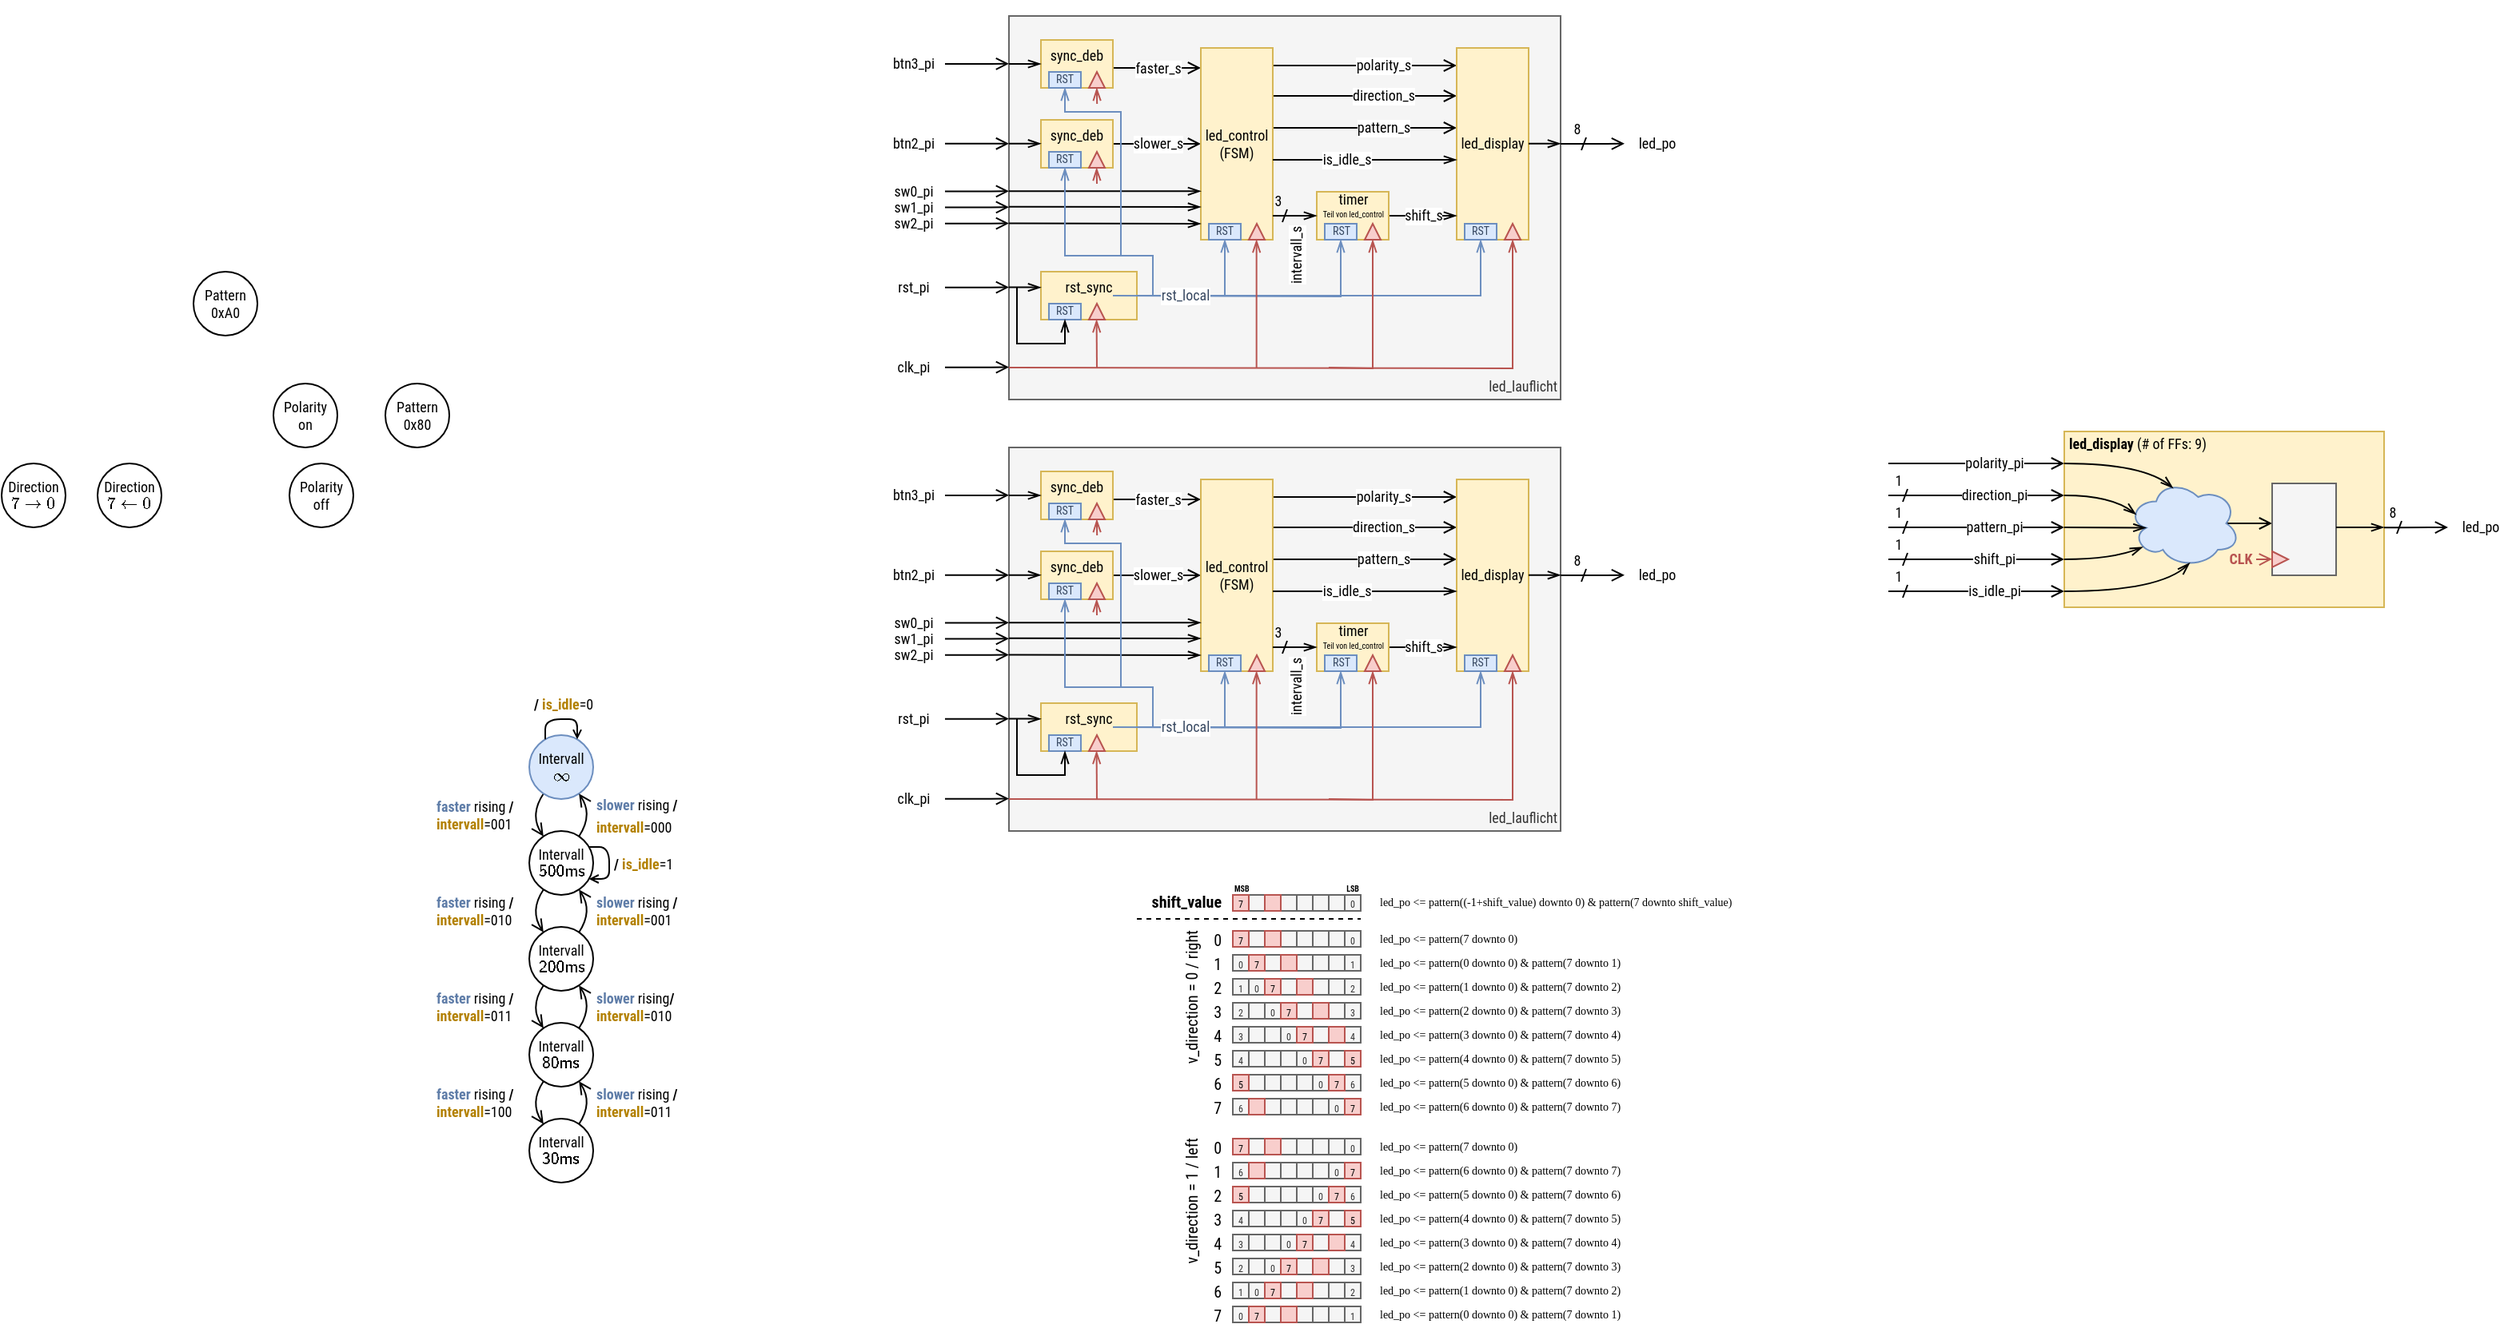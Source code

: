 <mxfile version="16.1.2" type="device"><diagram id="3V6u8c6dzcWn1OZuT9nC" name="Page-1"><mxGraphModel dx="513" dy="802" grid="1" gridSize="10" guides="1" tooltips="1" connect="1" arrows="1" fold="1" page="0" pageScale="1" pageWidth="1169" pageHeight="827" math="1" shadow="0"><root><mxCell id="0"/><mxCell id="1" parent="0"/><mxCell id="_R5E_n9bZVhZi8qxhZSG-194" value="" style="rounded=0;whiteSpace=wrap;html=1;shadow=0;fontFamily=Roboto Condensed;fontSource=https%3A%2F%2Ffonts.googleapis.com%2Fcss%3Ffamily%3DRoboto%2BCondensed;fontSize=9;verticalAlign=bottom;align=right;strokeColor=none;" parent="1" vertex="1"><mxGeometry x="740" y="70" width="510" height="260" as="geometry"/></mxCell><mxCell id="_R5E_n9bZVhZi8qxhZSG-5" value="" style="rounded=0;whiteSpace=wrap;html=1;shadow=0;fontFamily=Roboto Condensed;fontSource=https%3A%2F%2Ffonts.googleapis.com%2Fcss%3Ffamily%3DRoboto%2BCondensed;fontSize=6;strokeColor=#666666;fillColor=#f5f5f5;fontColor=#333333;" parent="1" vertex="1"><mxGeometry x="970" y="360" width="10" height="10" as="geometry"/></mxCell><mxCell id="_R5E_n9bZVhZi8qxhZSG-7" value="" style="rounded=0;whiteSpace=wrap;html=1;shadow=0;fontFamily=Roboto Condensed;fontSource=https%3A%2F%2Ffonts.googleapis.com%2Fcss%3Ffamily%3DRoboto%2BCondensed;fontSize=6;strokeColor=#666666;fillColor=#f5f5f5;fontColor=#333333;" parent="1" vertex="1"><mxGeometry x="990" y="360" width="10" height="10" as="geometry"/></mxCell><mxCell id="_R5E_n9bZVhZi8qxhZSG-9" value="" style="rounded=0;whiteSpace=wrap;html=1;shadow=0;fontFamily=Roboto Condensed;fontSource=https%3A%2F%2Ffonts.googleapis.com%2Fcss%3Ffamily%3DRoboto%2BCondensed;fontSize=6;strokeColor=#666666;fillColor=#f5f5f5;fontColor=#333333;" parent="1" vertex="1"><mxGeometry x="1000" y="360" width="10" height="10" as="geometry"/></mxCell><mxCell id="_R5E_n9bZVhZi8qxhZSG-10" value="" style="rounded=0;whiteSpace=wrap;html=1;shadow=0;fontFamily=Roboto Condensed;fontSource=https%3A%2F%2Ffonts.googleapis.com%2Fcss%3Ffamily%3DRoboto%2BCondensed;fontSize=6;strokeColor=#666666;fillColor=#f5f5f5;fontColor=#333333;" parent="1" vertex="1"><mxGeometry x="1010" y="360" width="10" height="10" as="geometry"/></mxCell><mxCell id="_R5E_n9bZVhZi8qxhZSG-11" value="" style="rounded=0;whiteSpace=wrap;html=1;shadow=0;fontFamily=Roboto Condensed;fontSource=https%3A%2F%2Ffonts.googleapis.com%2Fcss%3Ffamily%3DRoboto%2BCondensed;fontSize=6;strokeColor=#666666;fillColor=#f5f5f5;fontColor=#333333;" parent="1" vertex="1"><mxGeometry x="1020" y="360" width="10" height="10" as="geometry"/></mxCell><mxCell id="_R5E_n9bZVhZi8qxhZSG-12" value="0" style="rounded=0;whiteSpace=wrap;html=1;shadow=0;fontFamily=Roboto Condensed;fontSource=https%3A%2F%2Ffonts.googleapis.com%2Fcss%3Ffamily%3DRoboto%2BCondensed;fontSize=6;strokeColor=#666666;fillColor=#f5f5f5;fontColor=#333333;" parent="1" vertex="1"><mxGeometry x="1030" y="360" width="10" height="10" as="geometry"/></mxCell><mxCell id="4OyR7Du4RBKgADdT6z0c-23" value="&lt;b style=&quot;color: rgb(95 , 125 , 168)&quot;&gt;faster &lt;/b&gt;rising&lt;b style=&quot;color: rgb(95 , 125 , 168)&quot;&gt;&amp;nbsp;&lt;/b&gt;&lt;b&gt;/&lt;/b&gt;&lt;br&gt;&lt;b&gt;&lt;font color=&quot;#b38100&quot;&gt;intervall&lt;/font&gt;&lt;/b&gt;=001" style="edgeStyle=none;curved=1;orthogonalLoop=1;jettySize=auto;html=1;fontFamily=Roboto Condensed;fontSize=9;endArrow=open;endFill=0;strokeColor=default;fontSource=https%3A%2F%2Ffonts.googleapis.com%2Fcss%3Ffamily%3DRoboto%2BCondensed;align=left;" parent="1" source="4OyR7Du4RBKgADdT6z0c-17" target="4OyR7Du4RBKgADdT6z0c-18" edge="1"><mxGeometry y="-60" relative="1" as="geometry"><mxPoint x="475.91" y="305.91" as="sourcePoint"/><Array as="points"><mxPoint x="520" y="310"/></Array><mxPoint x="-10" y="-33" as="offset"/></mxGeometry></mxCell><mxCell id="4OyR7Du4RBKgADdT6z0c-17" value="Intervall&lt;br&gt;\(\infty\)" style="ellipse;whiteSpace=wrap;html=1;aspect=fixed;fontFamily=Roboto Condensed;fontSize=9;fontSource=https%3A%2F%2Ffonts.googleapis.com%2Fcss%3Ffamily%3DRoboto%2BCondensed;shadow=0;fillColor=#dae8fc;strokeColor=#6c8ebf;" parent="1" vertex="1"><mxGeometry x="520" y="260" width="40" height="40" as="geometry"/></mxCell><mxCell id="4OyR7Du4RBKgADdT6z0c-24" value="&lt;b style=&quot;color: rgb(95 , 125 , 168)&quot;&gt;faster&amp;nbsp;&lt;/b&gt;rising&lt;b style=&quot;color: rgb(95 , 125 , 168)&quot;&gt;&amp;nbsp;&lt;/b&gt;&lt;b&gt;/&lt;/b&gt;&lt;br&gt;&lt;b&gt;&lt;font color=&quot;#b38100&quot;&gt;intervall&lt;/font&gt;&lt;/b&gt;=010" style="edgeStyle=none;curved=1;orthogonalLoop=1;jettySize=auto;html=1;fontFamily=Roboto Condensed;fontSize=9;endArrow=open;endFill=0;strokeColor=default;fontSource=https%3A%2F%2Ffonts.googleapis.com%2Fcss%3Ffamily%3DRoboto%2BCondensed;align=left;" parent="1" source="4OyR7Du4RBKgADdT6z0c-18" target="4OyR7Du4RBKgADdT6z0c-19" edge="1"><mxGeometry y="-60" relative="1" as="geometry"><Array as="points"><mxPoint x="520" y="370"/></Array><mxPoint x="-10" y="-33" as="offset"/></mxGeometry></mxCell><mxCell id="zloKbLIG2KWz4-Eo9FWS-71" value="&lt;b style=&quot;font-family: &amp;#34;roboto condensed&amp;#34; ; font-size: 9px ; color: rgb(95 , 125 , 168)&quot;&gt;slower&amp;nbsp;&lt;/b&gt;&lt;span style=&quot;font-family: &amp;#34;roboto condensed&amp;#34; ; font-size: 9px&quot;&gt;rising&lt;/span&gt;&lt;b style=&quot;font-family: &amp;#34;roboto condensed&amp;#34; ; font-size: 9px&quot;&gt;&lt;font color=&quot;#5f7da8&quot;&gt;&amp;nbsp;&lt;/font&gt;/&lt;/b&gt;&lt;br style=&quot;font-family: &amp;#34;roboto condensed&amp;#34; ; font-size: 9px&quot;&gt;&lt;b style=&quot;font-family: &amp;#34;roboto condensed&amp;#34; ; font-size: 9px&quot;&gt;&lt;font color=&quot;#b38100&quot;&gt;intervall&lt;/font&gt;&lt;/b&gt;&lt;span style=&quot;font-family: &amp;#34;roboto condensed&amp;#34; ; font-size: 9px&quot;&gt;=000&lt;/span&gt;" style="edgeStyle=none;curved=1;orthogonalLoop=1;jettySize=auto;html=1;endArrow=open;endFill=0;align=left;" parent="1" source="4OyR7Du4RBKgADdT6z0c-18" target="4OyR7Du4RBKgADdT6z0c-17" edge="1"><mxGeometry relative="1" as="geometry"><Array as="points"><mxPoint x="560" y="310"/></Array><mxPoint as="offset"/><mxPoint x="645.858" y="304.142" as="targetPoint"/></mxGeometry></mxCell><mxCell id="4OyR7Du4RBKgADdT6z0c-18" value="Intervall&lt;br&gt;\(\mathsf{500\text{ms}}\)" style="ellipse;whiteSpace=wrap;html=1;aspect=fixed;fontFamily=Roboto Condensed;fontSize=9;fontSource=https%3A%2F%2Ffonts.googleapis.com%2Fcss%3Ffamily%3DRoboto%2BCondensed;" parent="1" vertex="1"><mxGeometry x="520" y="320" width="40" height="40" as="geometry"/></mxCell><mxCell id="4OyR7Du4RBKgADdT6z0c-25" value="&lt;b style=&quot;color: rgb(95 , 125 , 168)&quot;&gt;faster&amp;nbsp;&lt;/b&gt;rising&lt;b style=&quot;color: rgb(95 , 125 , 168)&quot;&gt;&amp;nbsp;&lt;/b&gt;&lt;b&gt;/&lt;/b&gt;&lt;br&gt;&lt;b&gt;&lt;font color=&quot;#b38100&quot;&gt;intervall&lt;/font&gt;&lt;/b&gt;=011" style="edgeStyle=none;curved=1;orthogonalLoop=1;jettySize=auto;html=1;fontFamily=Roboto Condensed;fontSize=9;endArrow=open;endFill=0;strokeColor=default;fontSource=https%3A%2F%2Ffonts.googleapis.com%2Fcss%3Ffamily%3DRoboto%2BCondensed;align=left;" parent="1" source="4OyR7Du4RBKgADdT6z0c-19" target="4OyR7Du4RBKgADdT6z0c-20" edge="1"><mxGeometry y="-60" relative="1" as="geometry"><Array as="points"><mxPoint x="520" y="430"/></Array><mxPoint x="-10" y="-33" as="offset"/></mxGeometry></mxCell><mxCell id="4OyR7Du4RBKgADdT6z0c-30" value="&lt;b style=&quot;color: rgb(95 , 125 , 168)&quot;&gt;slower&amp;nbsp;&lt;/b&gt;rising&lt;b&gt;&lt;font color=&quot;#5f7da8&quot;&gt;&amp;nbsp;&lt;/font&gt;/&lt;/b&gt;&lt;br&gt;&lt;b&gt;&lt;font color=&quot;#b38100&quot;&gt;intervall&lt;/font&gt;&lt;/b&gt;&lt;span&gt;=001&lt;/span&gt;" style="edgeStyle=none;curved=1;orthogonalLoop=1;jettySize=auto;html=1;fontFamily=Roboto Condensed;fontSize=9;endArrow=open;endFill=0;strokeColor=default;fontSource=https%3A%2F%2Ffonts.googleapis.com%2Fcss%3Ffamily%3DRoboto%2BCondensed;align=left;" parent="1" source="4OyR7Du4RBKgADdT6z0c-19" target="4OyR7Du4RBKgADdT6z0c-18" edge="1"><mxGeometry relative="1" as="geometry"><Array as="points"><mxPoint x="560" y="370"/></Array><mxPoint as="offset"/></mxGeometry></mxCell><mxCell id="4OyR7Du4RBKgADdT6z0c-19" value="Intervall&lt;br&gt;\(\mathsf{200\text{ms}}\)" style="ellipse;whiteSpace=wrap;html=1;aspect=fixed;fontFamily=Roboto Condensed;fontSize=9;fontSource=https%3A%2F%2Ffonts.googleapis.com%2Fcss%3Ffamily%3DRoboto%2BCondensed;" parent="1" vertex="1"><mxGeometry x="520" y="380" width="40" height="40" as="geometry"/></mxCell><mxCell id="4OyR7Du4RBKgADdT6z0c-26" value="&lt;b style=&quot;color: rgb(95 , 125 , 168)&quot;&gt;faster&amp;nbsp;&lt;/b&gt;rising&lt;b style=&quot;color: rgb(95 , 125 , 168)&quot;&gt;&amp;nbsp;&lt;/b&gt;&lt;b&gt;/&lt;/b&gt;&lt;br&gt;&lt;b&gt;&lt;font color=&quot;#b38100&quot;&gt;intervall&lt;/font&gt;&lt;/b&gt;=100" style="edgeStyle=none;curved=1;orthogonalLoop=1;jettySize=auto;html=1;fontFamily=Roboto Condensed;fontSize=9;endArrow=open;endFill=0;strokeColor=default;fontSource=https%3A%2F%2Ffonts.googleapis.com%2Fcss%3Ffamily%3DRoboto%2BCondensed;align=left;" parent="1" source="4OyR7Du4RBKgADdT6z0c-20" target="4OyR7Du4RBKgADdT6z0c-21" edge="1"><mxGeometry y="-60" relative="1" as="geometry"><Array as="points"><mxPoint x="520" y="490"/></Array><mxPoint x="-10" y="-33" as="offset"/></mxGeometry></mxCell><mxCell id="4OyR7Du4RBKgADdT6z0c-28" value="&lt;b style=&quot;color: rgb(95 , 125 , 168)&quot;&gt;slower&amp;nbsp;&lt;/b&gt;rising&lt;b&gt;/&lt;/b&gt;&lt;br&gt;&lt;b&gt;&lt;font color=&quot;#b38100&quot;&gt;intervall&lt;/font&gt;&lt;/b&gt;&lt;span&gt;=010&lt;/span&gt;" style="edgeStyle=none;curved=1;orthogonalLoop=1;jettySize=auto;html=1;fontFamily=Roboto Condensed;fontSize=9;endArrow=open;endFill=0;strokeColor=default;fontSource=https%3A%2F%2Ffonts.googleapis.com%2Fcss%3Ffamily%3DRoboto%2BCondensed;align=left;" parent="1" source="4OyR7Du4RBKgADdT6z0c-20" target="4OyR7Du4RBKgADdT6z0c-19" edge="1"><mxGeometry relative="1" as="geometry"><Array as="points"><mxPoint x="560" y="430"/></Array><mxPoint as="offset"/></mxGeometry></mxCell><mxCell id="4OyR7Du4RBKgADdT6z0c-20" value="Intervall&lt;br&gt;\(\mathsf{80\text{ms}}\)" style="ellipse;whiteSpace=wrap;html=1;aspect=fixed;fontFamily=Roboto Condensed;fontSize=9;fontSource=https%3A%2F%2Ffonts.googleapis.com%2Fcss%3Ffamily%3DRoboto%2BCondensed;" parent="1" vertex="1"><mxGeometry x="520" y="440" width="40" height="40" as="geometry"/></mxCell><mxCell id="4OyR7Du4RBKgADdT6z0c-27" value="&lt;b style=&quot;color: rgb(95 , 125 , 168)&quot;&gt;slower&amp;nbsp;&lt;/b&gt;rising&amp;nbsp;&lt;b&gt;/&lt;/b&gt;&lt;br&gt;&lt;b&gt;&lt;font color=&quot;#b38100&quot;&gt;intervall&lt;/font&gt;&lt;/b&gt;&lt;span&gt;=011&lt;/span&gt;" style="edgeStyle=none;curved=1;orthogonalLoop=1;jettySize=auto;html=1;fontFamily=Roboto Condensed;fontSize=9;endArrow=open;endFill=0;strokeColor=default;fontSource=https%3A%2F%2Ffonts.googleapis.com%2Fcss%3Ffamily%3DRoboto%2BCondensed;align=left;" parent="1" source="4OyR7Du4RBKgADdT6z0c-21" target="4OyR7Du4RBKgADdT6z0c-20" edge="1"><mxGeometry relative="1" as="geometry"><Array as="points"><mxPoint x="560" y="490"/></Array><mxPoint as="offset"/></mxGeometry></mxCell><mxCell id="4OyR7Du4RBKgADdT6z0c-21" value="Intervall&lt;br&gt;\(\mathsf{30\text{ms}}\)" style="ellipse;whiteSpace=wrap;html=1;aspect=fixed;fontFamily=Roboto Condensed;fontSize=9;fontSource=https%3A%2F%2Ffonts.googleapis.com%2Fcss%3Ffamily%3DRoboto%2BCondensed;" parent="1" vertex="1"><mxGeometry x="520" y="500" width="40" height="40" as="geometry"/></mxCell><mxCell id="4OyR7Du4RBKgADdT6z0c-49" style="edgeStyle=none;curved=1;orthogonalLoop=1;jettySize=auto;html=1;fontFamily=Roboto Condensed;fontSource=https%3A%2F%2Ffonts.googleapis.com%2Fcss%3Ffamily%3DRoboto%2BCondensed;fontSize=9;endArrow=open;endFill=0;strokeColor=default;" parent="1" edge="1"><mxGeometry relative="1" as="geometry"><mxPoint x="488.944" y="142.111" as="targetPoint"/><Array as="points"><mxPoint x="500" y="120"/></Array></mxGeometry></mxCell><mxCell id="4OyR7Du4RBKgADdT6z0c-50" style="edgeStyle=none;curved=1;orthogonalLoop=1;jettySize=auto;html=1;fontFamily=Roboto Condensed;fontSource=https%3A%2F%2Ffonts.googleapis.com%2Fcss%3Ffamily%3DRoboto%2BCondensed;fontSize=9;endArrow=open;endFill=0;strokeColor=default;" parent="1" edge="1"><mxGeometry relative="1" as="geometry"><mxPoint x="428.944" y="142.111" as="targetPoint"/><Array as="points"><mxPoint x="450" y="100"/></Array></mxGeometry></mxCell><mxCell id="4OyR7Du4RBKgADdT6z0c-47" style="edgeStyle=none;curved=1;orthogonalLoop=1;jettySize=auto;html=1;fontFamily=Roboto Condensed;fontSource=https%3A%2F%2Ffonts.googleapis.com%2Fcss%3Ffamily%3DRoboto%2BCondensed;fontSize=9;endArrow=open;endFill=0;strokeColor=default;" parent="1" edge="1"><mxGeometry relative="1" as="geometry"><mxPoint x="420" y="140" as="targetPoint"/><Array as="points"><mxPoint x="420" y="30"/></Array></mxGeometry></mxCell><mxCell id="4OyR7Du4RBKgADdT6z0c-48" style="edgeStyle=none;curved=1;orthogonalLoop=1;jettySize=auto;html=1;fontFamily=Roboto Condensed;fontSource=https%3A%2F%2Ffonts.googleapis.com%2Fcss%3Ffamily%3DRoboto%2BCondensed;fontSize=9;endArrow=open;endFill=0;strokeColor=default;" parent="1" edge="1"><mxGeometry relative="1" as="geometry"><mxPoint x="480" y="140" as="targetPoint"/><Array as="points"><mxPoint x="480" y="80"/></Array></mxGeometry></mxCell><mxCell id="4OyR7Du4RBKgADdT6z0c-44" style="edgeStyle=none;curved=1;orthogonalLoop=1;jettySize=auto;html=1;fontFamily=Roboto Condensed;fontSource=https%3A%2F%2Ffonts.googleapis.com%2Fcss%3Ffamily%3DRoboto%2BCondensed;fontSize=9;endArrow=open;endFill=0;strokeColor=default;" parent="1" edge="1"><mxGeometry relative="1" as="geometry"><mxPoint x="560" y="40" as="targetPoint"/><Array as="points"><mxPoint x="660" y="40"/></Array></mxGeometry></mxCell><mxCell id="4OyR7Du4RBKgADdT6z0c-45" style="edgeStyle=none;curved=1;orthogonalLoop=1;jettySize=auto;html=1;fontFamily=Roboto Condensed;fontSource=https%3A%2F%2Ffonts.googleapis.com%2Fcss%3Ffamily%3DRoboto%2BCondensed;fontSize=9;endArrow=open;endFill=0;strokeColor=default;" parent="1" edge="1"><mxGeometry relative="1" as="geometry"><mxPoint x="560" y="100" as="targetPoint"/><Array as="points"><mxPoint x="630" y="100"/></Array></mxGeometry></mxCell><mxCell id="4OyR7Du4RBKgADdT6z0c-43" style="edgeStyle=none;curved=1;orthogonalLoop=1;jettySize=auto;html=1;fontFamily=Roboto Condensed;fontSource=https%3A%2F%2Ffonts.googleapis.com%2Fcss%3Ffamily%3DRoboto%2BCondensed;fontSize=9;endArrow=open;endFill=0;strokeColor=default;" parent="1" edge="1"><mxGeometry relative="1" as="geometry"><mxPoint x="557.889" y="108.944" as="targetPoint"/><Array as="points"><mxPoint x="580" y="120"/></Array></mxGeometry></mxCell><mxCell id="4OyR7Du4RBKgADdT6z0c-46" style="edgeStyle=none;curved=1;orthogonalLoop=1;jettySize=auto;html=1;fontFamily=Roboto Condensed;fontSource=https%3A%2F%2Ffonts.googleapis.com%2Fcss%3Ffamily%3DRoboto%2BCondensed;fontSize=9;endArrow=open;endFill=0;strokeColor=default;" parent="1" edge="1"><mxGeometry relative="1" as="geometry"><mxPoint x="556.641" y="51.094" as="targetPoint"/><Array as="points"><mxPoint x="600" y="80"/></Array></mxGeometry></mxCell><mxCell id="4OyR7Du4RBKgADdT6z0c-51" value="led_lauflicht" style="rounded=0;whiteSpace=wrap;html=1;shadow=0;fontFamily=Roboto Condensed;fontSource=https%3A%2F%2Ffonts.googleapis.com%2Fcss%3Ffamily%3DRoboto%2BCondensed;fontSize=9;fillColor=#f5f5f5;fontColor=#333333;strokeColor=#666666;verticalAlign=bottom;align=right;" parent="1" vertex="1"><mxGeometry x="820" y="80" width="345" height="240" as="geometry"/></mxCell><mxCell id="4OyR7Du4RBKgADdT6z0c-56" value="faster_s" style="edgeStyle=elbowEdgeStyle;orthogonalLoop=1;jettySize=auto;html=1;fontFamily=Roboto Condensed;fontSource=https%3A%2F%2Ffonts.googleapis.com%2Fcss%3Ffamily%3DRoboto%2BCondensed;fontSize=9;endArrow=open;endFill=0;strokeColor=default;elbow=vertical;" parent="1" source="4OyR7Du4RBKgADdT6z0c-52" target="4OyR7Du4RBKgADdT6z0c-54" edge="1"><mxGeometry relative="1" as="geometry"/></mxCell><mxCell id="4OyR7Du4RBKgADdT6z0c-52" value="sync_deb" style="rounded=0;whiteSpace=wrap;html=1;shadow=0;fontFamily=Roboto Condensed;fontSource=https%3A%2F%2Ffonts.googleapis.com%2Fcss%3Ffamily%3DRoboto%2BCondensed;fontSize=9;fillColor=#fff2cc;strokeColor=#d6b656;spacingBottom=10;" parent="1" vertex="1"><mxGeometry x="840" y="95" width="45" height="30" as="geometry"/></mxCell><mxCell id="4OyR7Du4RBKgADdT6z0c-57" value="slower_s" style="edgeStyle=elbowEdgeStyle;orthogonalLoop=1;jettySize=auto;elbow=vertical;html=1;fontFamily=Roboto Condensed;fontSource=https%3A%2F%2Ffonts.googleapis.com%2Fcss%3Ffamily%3DRoboto%2BCondensed;fontSize=9;endArrow=open;endFill=0;strokeColor=default;" parent="1" source="4OyR7Du4RBKgADdT6z0c-53" edge="1"><mxGeometry relative="1" as="geometry"><mxPoint x="940" y="160" as="targetPoint"/></mxGeometry></mxCell><mxCell id="4OyR7Du4RBKgADdT6z0c-53" value="sync_deb" style="rounded=0;whiteSpace=wrap;html=1;shadow=0;fontFamily=Roboto Condensed;fontSource=https%3A%2F%2Ffonts.googleapis.com%2Fcss%3Ffamily%3DRoboto%2BCondensed;fontSize=9;fillColor=#fff2cc;strokeColor=#d6b656;spacingBottom=10;" parent="1" vertex="1"><mxGeometry x="840" y="145" width="45" height="30" as="geometry"/></mxCell><mxCell id="4OyR7Du4RBKgADdT6z0c-64" value="polarity_s" style="edgeStyle=elbowEdgeStyle;orthogonalLoop=1;jettySize=auto;html=1;fontFamily=Roboto Condensed;fontSource=https%3A%2F%2Ffonts.googleapis.com%2Fcss%3Ffamily%3DRoboto%2BCondensed;fontSize=9;endArrow=open;endFill=0;strokeColor=default;" parent="1" source="4OyR7Du4RBKgADdT6z0c-54" target="4OyR7Du4RBKgADdT6z0c-58" edge="1"><mxGeometry x="0.2" relative="1" as="geometry"><mxPoint x="1000" y="111" as="sourcePoint"/><mxPoint x="1100" y="111" as="targetPoint"/><Array as="points"><mxPoint x="1035" y="111"/></Array><mxPoint as="offset"/></mxGeometry></mxCell><mxCell id="4OyR7Du4RBKgADdT6z0c-65" value="direction_s" style="edgeStyle=elbowEdgeStyle;orthogonalLoop=1;jettySize=auto;html=1;fontFamily=Roboto Condensed;fontSource=https%3A%2F%2Ffonts.googleapis.com%2Fcss%3Ffamily%3DRoboto%2BCondensed;fontSize=9;endArrow=open;endFill=0;strokeColor=default;" parent="1" source="4OyR7Du4RBKgADdT6z0c-54" target="4OyR7Du4RBKgADdT6z0c-58" edge="1"><mxGeometry x="0.2" relative="1" as="geometry"><Array as="points"><mxPoint x="1035" y="130"/></Array><mxPoint as="offset"/></mxGeometry></mxCell><mxCell id="4OyR7Du4RBKgADdT6z0c-66" value="pattern_s" style="edgeStyle=elbowEdgeStyle;orthogonalLoop=1;jettySize=auto;html=1;fontFamily=Roboto Condensed;fontSource=https%3A%2F%2Ffonts.googleapis.com%2Fcss%3Ffamily%3DRoboto%2BCondensed;fontSize=9;endArrow=open;endFill=0;strokeColor=default;" parent="1" source="4OyR7Du4RBKgADdT6z0c-54" target="4OyR7Du4RBKgADdT6z0c-58" edge="1"><mxGeometry x="0.2" relative="1" as="geometry"><Array as="points"><mxPoint x="1035" y="150"/></Array><mxPoint as="offset"/></mxGeometry></mxCell><mxCell id="4OyR7Du4RBKgADdT6z0c-54" value="led_control&lt;br&gt;(FSM)" style="rounded=0;whiteSpace=wrap;html=1;shadow=0;fontFamily=Roboto Condensed;fontSource=https%3A%2F%2Ffonts.googleapis.com%2Fcss%3Ffamily%3DRoboto%2BCondensed;fontSize=9;fillColor=#fff2cc;strokeColor=#d6b656;" parent="1" vertex="1"><mxGeometry x="940" y="100" width="45" height="120" as="geometry"/></mxCell><mxCell id="4OyR7Du4RBKgADdT6z0c-58" value="led_display" style="rounded=0;whiteSpace=wrap;html=1;shadow=0;fontFamily=Roboto Condensed;fontSource=https%3A%2F%2Ffonts.googleapis.com%2Fcss%3Ffamily%3DRoboto%2BCondensed;fontSize=9;fillColor=#fff2cc;strokeColor=#d6b656;" parent="1" vertex="1"><mxGeometry x="1100" y="100" width="45" height="120" as="geometry"/></mxCell><mxCell id="4OyR7Du4RBKgADdT6z0c-59" value="" style="edgeStyle=elbowEdgeStyle;orthogonalLoop=1;jettySize=auto;html=1;fontFamily=Roboto Condensed;fontSource=https%3A%2F%2Ffonts.googleapis.com%2Fcss%3Ffamily%3DRoboto%2BCondensed;fontSize=9;endArrow=openThin;endFill=0;strokeColor=default;" parent="1" target="4OyR7Du4RBKgADdT6z0c-52" edge="1"><mxGeometry relative="1" as="geometry"><mxPoint x="820" y="110" as="sourcePoint"/><mxPoint x="1050" y="120.333" as="targetPoint"/></mxGeometry></mxCell><mxCell id="4OyR7Du4RBKgADdT6z0c-60" value="btn3_pi" style="edgeStyle=elbowEdgeStyle;orthogonalLoop=1;jettySize=auto;html=1;fontFamily=Roboto Condensed;fontSource=https%3A%2F%2Ffonts.googleapis.com%2Fcss%3Ffamily%3DRoboto%2BCondensed;fontSize=9;endArrow=open;endFill=0;strokeColor=default;" parent="1" edge="1"><mxGeometry x="-1" y="20" relative="1" as="geometry"><mxPoint x="780" y="110" as="sourcePoint"/><mxPoint x="820" y="109.9" as="targetPoint"/><mxPoint x="-20" y="20" as="offset"/></mxGeometry></mxCell><mxCell id="4OyR7Du4RBKgADdT6z0c-61" value="btn2_pi" style="edgeStyle=elbowEdgeStyle;orthogonalLoop=1;jettySize=auto;html=1;fontFamily=Roboto Condensed;fontSource=https%3A%2F%2Ffonts.googleapis.com%2Fcss%3Ffamily%3DRoboto%2BCondensed;fontSize=9;endArrow=open;endFill=0;strokeColor=default;" parent="1" edge="1"><mxGeometry x="-1" y="20" relative="1" as="geometry"><mxPoint x="780" y="159.93" as="sourcePoint"/><mxPoint x="820" y="159.83" as="targetPoint"/><mxPoint x="-20" y="20" as="offset"/></mxGeometry></mxCell><mxCell id="4OyR7Du4RBKgADdT6z0c-62" value="" style="edgeStyle=elbowEdgeStyle;orthogonalLoop=1;jettySize=auto;html=1;fontFamily=Roboto Condensed;fontSource=https%3A%2F%2Ffonts.googleapis.com%2Fcss%3Ffamily%3DRoboto%2BCondensed;fontSize=9;endArrow=openThin;endFill=0;strokeColor=default;exitX=0;exitY=0.238;exitDx=0;exitDy=0;exitPerimeter=0;" parent="1" edge="1"><mxGeometry relative="1" as="geometry"><mxPoint x="820" y="159.83" as="sourcePoint"/><mxPoint x="840" y="159.85" as="targetPoint"/></mxGeometry></mxCell><mxCell id="4OyR7Du4RBKgADdT6z0c-70" value="Direction&lt;br&gt;\(7 \gets 0\)" style="ellipse;whiteSpace=wrap;html=1;aspect=fixed;fontFamily=Roboto Condensed;fontSize=9;fontSource=https%3A%2F%2Ffonts.googleapis.com%2Fcss%3Ffamily%3DRoboto%2BCondensed;" parent="1" vertex="1"><mxGeometry x="250" y="90" width="40" height="40" as="geometry"/></mxCell><mxCell id="4OyR7Du4RBKgADdT6z0c-71" value="Direction&lt;br&gt;\(7 \to 0\)" style="ellipse;whiteSpace=wrap;html=1;aspect=fixed;fontFamily=Roboto Condensed;fontSize=9;fontSource=https%3A%2F%2Ffonts.googleapis.com%2Fcss%3Ffamily%3DRoboto%2BCondensed;" parent="1" vertex="1"><mxGeometry x="190" y="90" width="40" height="40" as="geometry"/></mxCell><mxCell id="4OyR7Du4RBKgADdT6z0c-72" value="Pattern&lt;br&gt;0x80" style="ellipse;whiteSpace=wrap;html=1;aspect=fixed;fontFamily=Roboto Condensed;fontSize=9;fontSource=https%3A%2F%2Ffonts.googleapis.com%2Fcss%3Ffamily%3DRoboto%2BCondensed;" parent="1" vertex="1"><mxGeometry x="430" y="40" width="40" height="40" as="geometry"/></mxCell><mxCell id="4OyR7Du4RBKgADdT6z0c-73" value="Pattern&lt;br&gt;0xA0" style="ellipse;whiteSpace=wrap;html=1;aspect=fixed;fontFamily=Roboto Condensed;fontSize=9;fontSource=https%3A%2F%2Ffonts.googleapis.com%2Fcss%3Ffamily%3DRoboto%2BCondensed;" parent="1" vertex="1"><mxGeometry x="310" y="-30" width="40" height="40" as="geometry"/></mxCell><mxCell id="4OyR7Du4RBKgADdT6z0c-74" value="Polarity&lt;br&gt;on" style="ellipse;whiteSpace=wrap;html=1;aspect=fixed;fontFamily=Roboto Condensed;fontSize=9;fontSource=https%3A%2F%2Ffonts.googleapis.com%2Fcss%3Ffamily%3DRoboto%2BCondensed;" parent="1" vertex="1"><mxGeometry x="360" y="40" width="40" height="40" as="geometry"/></mxCell><mxCell id="4OyR7Du4RBKgADdT6z0c-75" value="Polarity&lt;br&gt;off" style="ellipse;whiteSpace=wrap;html=1;aspect=fixed;fontFamily=Roboto Condensed;fontSize=9;fontSource=https%3A%2F%2Ffonts.googleapis.com%2Fcss%3Ffamily%3DRoboto%2BCondensed;" parent="1" vertex="1"><mxGeometry x="370" y="90" width="40" height="40" as="geometry"/></mxCell><mxCell id="4OyR7Du4RBKgADdT6z0c-78" value="&lt;p style=&quot;line-height: 1.3&quot;&gt;&lt;br&gt;&lt;/p&gt;" style="text;html=1;strokeColor=none;fillColor=none;align=left;verticalAlign=middle;whiteSpace=wrap;rounded=0;shadow=0;fontFamily=Roboto Condensed;fontSource=https%3A%2F%2Ffonts.googleapis.com%2Fcss%3Ffamily%3DRoboto%2BCondensed;fontSize=9;" parent="1" vertex="1"><mxGeometry x="510" y="120" width="60" height="45" as="geometry"/></mxCell><mxCell id="4OyR7Du4RBKgADdT6z0c-86" value="shift_s" style="edgeStyle=elbowEdgeStyle;orthogonalLoop=1;jettySize=auto;html=1;labelBackgroundColor=default;fontFamily=Roboto Condensed;fontSource=https%3A%2F%2Ffonts.googleapis.com%2Fcss%3Ffamily%3DRoboto%2BCondensed;fontSize=9;endArrow=openThin;endFill=0;strokeColor=default;exitX=1;exitY=0.5;exitDx=0;exitDy=0;" parent="1" source="4OyR7Du4RBKgADdT6z0c-85" target="4OyR7Du4RBKgADdT6z0c-58" edge="1"><mxGeometry relative="1" as="geometry"><Array as="points"><mxPoint x="1080" y="205"/></Array></mxGeometry></mxCell><mxCell id="4OyR7Du4RBKgADdT6z0c-85" value="&lt;p style=&quot;line-height: 0.8&quot;&gt;timer&lt;br&gt;&lt;font style=&quot;font-size: 5px&quot;&gt;Teil von led_control&lt;/font&gt;&lt;br&gt;&lt;/p&gt;" style="rounded=0;whiteSpace=wrap;html=1;shadow=0;fontFamily=Roboto Condensed;fontSource=https%3A%2F%2Ffonts.googleapis.com%2Fcss%3Ffamily%3DRoboto%2BCondensed;fontSize=9;fillColor=#fff2cc;strokeColor=#d6b656;spacingBottom=12;" parent="1" vertex="1"><mxGeometry x="1012.5" y="190" width="45" height="30" as="geometry"/></mxCell><mxCell id="4OyR7Du4RBKgADdT6z0c-93" value="3" style="endArrow=none;html=1;labelBackgroundColor=none;fontFamily=Roboto Condensed;fontSource=https%3A%2F%2Ffonts.googleapis.com%2Fcss%3Ffamily%3DRoboto%2BCondensed;fontSize=9;strokeColor=default;" parent="1" edge="1"><mxGeometry x="1" y="8" width="50" height="50" relative="1" as="geometry"><mxPoint x="991" y="209" as="sourcePoint"/><mxPoint x="994" y="201" as="targetPoint"/><mxPoint x="2" y="-2" as="offset"/></mxGeometry></mxCell><mxCell id="4OyR7Du4RBKgADdT6z0c-95" value="" style="orthogonalLoop=1;jettySize=auto;html=1;fontFamily=Roboto Condensed;fontSource=https%3A%2F%2Ffonts.googleapis.com%2Fcss%3Ffamily%3DRoboto%2BCondensed;fontSize=9;endArrow=openThin;endFill=0;strokeColor=default;edgeStyle=elbowEdgeStyle;elbow=vertical;" parent="1" edge="1"><mxGeometry relative="1" as="geometry"><mxPoint x="820" y="189.67" as="sourcePoint"/><mxPoint x="940" y="189.67" as="targetPoint"/><Array as="points"><mxPoint x="900" y="189.67"/></Array></mxGeometry></mxCell><mxCell id="4OyR7Du4RBKgADdT6z0c-96" value="sw0_pi" style="edgeStyle=elbowEdgeStyle;orthogonalLoop=1;jettySize=auto;html=1;fontFamily=Roboto Condensed;fontSource=https%3A%2F%2Ffonts.googleapis.com%2Fcss%3Ffamily%3DRoboto%2BCondensed;fontSize=9;endArrow=open;endFill=0;strokeColor=default;" parent="1" edge="1"><mxGeometry x="-1" y="20" relative="1" as="geometry"><mxPoint x="780" y="189.77" as="sourcePoint"/><mxPoint x="820" y="189.67" as="targetPoint"/><mxPoint x="-20" y="20" as="offset"/></mxGeometry></mxCell><mxCell id="4OyR7Du4RBKgADdT6z0c-97" value="sw1_pi" style="edgeStyle=elbowEdgeStyle;orthogonalLoop=1;jettySize=auto;html=1;fontFamily=Roboto Condensed;fontSource=https%3A%2F%2Ffonts.googleapis.com%2Fcss%3Ffamily%3DRoboto%2BCondensed;fontSize=9;endArrow=open;endFill=0;strokeColor=default;" parent="1" edge="1"><mxGeometry x="-1" y="20" relative="1" as="geometry"><mxPoint x="780" y="199.77" as="sourcePoint"/><mxPoint x="820" y="199.67" as="targetPoint"/><mxPoint x="-20" y="20" as="offset"/></mxGeometry></mxCell><mxCell id="4OyR7Du4RBKgADdT6z0c-98" value="" style="edgeStyle=elbowEdgeStyle;orthogonalLoop=1;jettySize=auto;html=1;fontFamily=Roboto Condensed;fontSource=https%3A%2F%2Ffonts.googleapis.com%2Fcss%3Ffamily%3DRoboto%2BCondensed;fontSize=9;endArrow=openThin;endFill=0;strokeColor=default;exitX=0;exitY=0.238;exitDx=0;exitDy=0;exitPerimeter=0;elbow=vertical;" parent="1" edge="1"><mxGeometry relative="1" as="geometry"><mxPoint x="820" y="199.43" as="sourcePoint"/><mxPoint x="940" y="199.337" as="targetPoint"/></mxGeometry></mxCell><mxCell id="4OyR7Du4RBKgADdT6z0c-99" value="sw2_pi" style="edgeStyle=elbowEdgeStyle;orthogonalLoop=1;jettySize=auto;html=1;fontFamily=Roboto Condensed;fontSource=https%3A%2F%2Ffonts.googleapis.com%2Fcss%3Ffamily%3DRoboto%2BCondensed;fontSize=9;endArrow=open;endFill=0;strokeColor=default;" parent="1" edge="1"><mxGeometry x="-1" y="20" relative="1" as="geometry"><mxPoint x="780" y="209.86" as="sourcePoint"/><mxPoint x="820" y="209.76" as="targetPoint"/><mxPoint x="-20" y="20" as="offset"/></mxGeometry></mxCell><mxCell id="4OyR7Du4RBKgADdT6z0c-100" value="" style="edgeStyle=elbowEdgeStyle;orthogonalLoop=1;jettySize=auto;html=1;fontFamily=Roboto Condensed;fontSource=https%3A%2F%2Ffonts.googleapis.com%2Fcss%3Ffamily%3DRoboto%2BCondensed;fontSize=9;endArrow=openThin;endFill=0;strokeColor=default;exitX=0;exitY=0.238;exitDx=0;exitDy=0;exitPerimeter=0;elbow=vertical;" parent="1" target="4OyR7Du4RBKgADdT6z0c-54" edge="1"><mxGeometry relative="1" as="geometry"><mxPoint x="820" y="209.76" as="sourcePoint"/><mxPoint x="840" y="209.78" as="targetPoint"/></mxGeometry></mxCell><mxCell id="4OyR7Du4RBKgADdT6z0c-108" style="edgeStyle=orthogonalEdgeStyle;rounded=0;orthogonalLoop=1;jettySize=auto;html=1;exitX=1;exitY=0.5;exitDx=0;exitDy=0;entryX=0.5;entryY=1;entryDx=0;entryDy=0;labelBackgroundColor=default;fontFamily=Roboto Condensed;fontSource=https%3A%2F%2Ffonts.googleapis.com%2Fcss%3Ffamily%3DRoboto%2BCondensed;fontSize=7;fontColor=#374861;endArrow=openThin;endFill=0;strokeColor=#6c8ebf;elbow=vertical;fillColor=#dae8fc;" parent="1" source="4OyR7Du4RBKgADdT6z0c-101" target="4OyR7Du4RBKgADdT6z0c-107" edge="1"><mxGeometry relative="1" as="geometry"/></mxCell><mxCell id="4OyR7Du4RBKgADdT6z0c-101" value="rst_sync" style="rounded=0;whiteSpace=wrap;html=1;shadow=0;fontFamily=Roboto Condensed;fontSource=https%3A%2F%2Ffonts.googleapis.com%2Fcss%3Ffamily%3DRoboto%2BCondensed;fontSize=9;fillColor=#fff2cc;strokeColor=#d6b656;spacingBottom=10;" parent="1" vertex="1"><mxGeometry x="840" y="240" width="60" height="30" as="geometry"/></mxCell><mxCell id="4OyR7Du4RBKgADdT6z0c-102" value="rst_pi" style="edgeStyle=elbowEdgeStyle;orthogonalLoop=1;jettySize=auto;html=1;fontFamily=Roboto Condensed;fontSource=https%3A%2F%2Ffonts.googleapis.com%2Fcss%3Ffamily%3DRoboto%2BCondensed;fontSize=9;endArrow=open;endFill=0;strokeColor=default;" parent="1" edge="1"><mxGeometry x="-1" y="20" relative="1" as="geometry"><mxPoint x="780" y="249.9" as="sourcePoint"/><mxPoint x="820" y="249.8" as="targetPoint"/><mxPoint x="-20" y="20" as="offset"/></mxGeometry></mxCell><mxCell id="4OyR7Du4RBKgADdT6z0c-103" value="" style="edgeStyle=elbowEdgeStyle;orthogonalLoop=1;jettySize=auto;html=1;fontFamily=Roboto Condensed;fontSource=https%3A%2F%2Ffonts.googleapis.com%2Fcss%3Ffamily%3DRoboto%2BCondensed;fontSize=9;endArrow=openThin;endFill=0;strokeColor=default;exitX=0;exitY=0.238;exitDx=0;exitDy=0;exitPerimeter=0;" parent="1" edge="1"><mxGeometry relative="1" as="geometry"><mxPoint x="820" y="249.8" as="sourcePoint"/><mxPoint x="840" y="249.82" as="targetPoint"/></mxGeometry></mxCell><mxCell id="4OyR7Du4RBKgADdT6z0c-105" value="RST" style="rounded=0;whiteSpace=wrap;html=1;shadow=0;fontFamily=Roboto Condensed;fontSource=https%3A%2F%2Ffonts.googleapis.com%2Fcss%3Ffamily%3DRoboto%2BCondensed;fontSize=7;fillColor=#dae8fc;strokeColor=#6c8ebf;fontStyle=0;fontColor=#374861;" parent="1" vertex="1"><mxGeometry x="945" y="210" width="20" height="10" as="geometry"/></mxCell><mxCell id="4OyR7Du4RBKgADdT6z0c-107" value="RST" style="rounded=0;whiteSpace=wrap;html=1;shadow=0;fontFamily=Roboto Condensed;fontSource=https%3A%2F%2Ffonts.googleapis.com%2Fcss%3Ffamily%3DRoboto%2BCondensed;fontSize=7;fillColor=#dae8fc;strokeColor=#6c8ebf;fontStyle=0;fontColor=#374861;" parent="1" vertex="1"><mxGeometry x="1105" y="210" width="20" height="10" as="geometry"/></mxCell><mxCell id="4OyR7Du4RBKgADdT6z0c-92" value="is_idle_s" style="edgeStyle=elbowEdgeStyle;orthogonalLoop=1;jettySize=auto;html=1;labelBackgroundColor=default;fontFamily=Roboto Condensed;fontSource=https%3A%2F%2Ffonts.googleapis.com%2Fcss%3Ffamily%3DRoboto%2BCondensed;fontSize=9;endArrow=openThin;endFill=0;strokeColor=default;" parent="1" source="4OyR7Du4RBKgADdT6z0c-54" target="4OyR7Du4RBKgADdT6z0c-58" edge="1"><mxGeometry x="-0.2" relative="1" as="geometry"><mxPoint x="1042.5" y="170" as="sourcePoint"/><mxPoint x="980.111" y="270" as="targetPoint"/><Array as="points"><mxPoint x="1050" y="170"/></Array><mxPoint as="offset"/></mxGeometry></mxCell><mxCell id="4OyR7Du4RBKgADdT6z0c-109" value="led_po" style="edgeStyle=elbowEdgeStyle;orthogonalLoop=1;jettySize=auto;html=1;fontFamily=Roboto Condensed;fontSource=https%3A%2F%2Ffonts.googleapis.com%2Fcss%3Ffamily%3DRoboto%2BCondensed;fontSize=9;endArrow=open;endFill=0;strokeColor=default;" parent="1" edge="1"><mxGeometry x="1" y="20" relative="1" as="geometry"><mxPoint x="1165" y="159.99" as="sourcePoint"/><mxPoint x="1205" y="159.89" as="targetPoint"/><mxPoint x="20" y="20" as="offset"/></mxGeometry></mxCell><mxCell id="4OyR7Du4RBKgADdT6z0c-110" value="" style="edgeStyle=elbowEdgeStyle;orthogonalLoop=1;jettySize=auto;html=1;fontFamily=Roboto Condensed;fontSource=https%3A%2F%2Ffonts.googleapis.com%2Fcss%3Ffamily%3DRoboto%2BCondensed;fontSize=9;endArrow=openThin;endFill=0;strokeColor=default;" parent="1" edge="1"><mxGeometry relative="1" as="geometry"><mxPoint x="1145" y="159.89" as="sourcePoint"/><mxPoint x="1165" y="159.89" as="targetPoint"/></mxGeometry></mxCell><mxCell id="4OyR7Du4RBKgADdT6z0c-111" value="RST" style="rounded=0;whiteSpace=wrap;html=1;shadow=0;fontFamily=Roboto Condensed;fontSource=https%3A%2F%2Ffonts.googleapis.com%2Fcss%3Ffamily%3DRoboto%2BCondensed;fontSize=7;fillColor=#dae8fc;strokeColor=#6c8ebf;fontStyle=0;fontColor=#374861;" parent="1" vertex="1"><mxGeometry x="1017.5" y="210" width="20" height="10" as="geometry"/></mxCell><mxCell id="4OyR7Du4RBKgADdT6z0c-112" value="" style="rounded=0;orthogonalLoop=1;jettySize=auto;elbow=vertical;html=1;entryX=0.5;entryY=1;entryDx=0;entryDy=0;labelBackgroundColor=default;fontFamily=Roboto Condensed;fontSource=https%3A%2F%2Ffonts.googleapis.com%2Fcss%3Ffamily%3DRoboto%2BCondensed;fontSize=9;fontColor=#374861;endArrow=openThin;endFill=0;strokeColor=#6c8ebf;exitX=1;exitY=0.5;exitDx=0;exitDy=0;edgeStyle=orthogonalEdgeStyle;fillColor=#dae8fc;" parent="1" target="4OyR7Du4RBKgADdT6z0c-111" edge="1"><mxGeometry x="-0.455" relative="1" as="geometry"><mxPoint x="885" y="255" as="sourcePoint"/><mxPoint x="955" y="230" as="targetPoint"/><mxPoint as="offset"/></mxGeometry></mxCell><mxCell id="4OyR7Du4RBKgADdT6z0c-106" value="rst_local" style="rounded=0;orthogonalLoop=1;jettySize=auto;elbow=vertical;html=1;entryX=0.5;entryY=1;entryDx=0;entryDy=0;labelBackgroundColor=default;fontFamily=Roboto Condensed;fontSource=https%3A%2F%2Ffonts.googleapis.com%2Fcss%3Ffamily%3DRoboto%2BCondensed;fontSize=9;fontColor=#374861;endArrow=openThin;endFill=0;strokeColor=#6c8ebf;exitX=1;exitY=0.5;exitDx=0;exitDy=0;edgeStyle=orthogonalEdgeStyle;fillColor=#dae8fc;" parent="1" source="4OyR7Du4RBKgADdT6z0c-101" target="4OyR7Du4RBKgADdT6z0c-105" edge="1"><mxGeometry x="-0.333" relative="1" as="geometry"><mxPoint as="offset"/></mxGeometry></mxCell><mxCell id="4OyR7Du4RBKgADdT6z0c-113" value="RST" style="rounded=0;whiteSpace=wrap;html=1;shadow=0;fontFamily=Roboto Condensed;fontSource=https%3A%2F%2Ffonts.googleapis.com%2Fcss%3Ffamily%3DRoboto%2BCondensed;fontSize=7;fillColor=#dae8fc;strokeColor=#6c8ebf;fontStyle=0;fontColor=#374861;" parent="1" vertex="1"><mxGeometry x="845" y="260" width="20" height="10" as="geometry"/></mxCell><mxCell id="4OyR7Du4RBKgADdT6z0c-114" value="" style="edgeStyle=orthogonalEdgeStyle;orthogonalLoop=1;jettySize=auto;html=1;fontFamily=Roboto Condensed;fontSource=https%3A%2F%2Ffonts.googleapis.com%2Fcss%3Ffamily%3DRoboto%2BCondensed;fontSize=9;endArrow=openThin;endFill=0;strokeColor=default;entryX=0.5;entryY=1;entryDx=0;entryDy=0;rounded=0;" parent="1" target="4OyR7Du4RBKgADdT6z0c-113" edge="1"><mxGeometry relative="1" as="geometry"><mxPoint x="825" y="250" as="sourcePoint"/><mxPoint x="850" y="259.82" as="targetPoint"/><Array as="points"><mxPoint x="825" y="250"/><mxPoint x="825" y="285"/><mxPoint x="855" y="285"/></Array></mxGeometry></mxCell><mxCell id="4OyR7Du4RBKgADdT6z0c-115" value="" style="edgeStyle=orthogonalEdgeStyle;orthogonalLoop=1;jettySize=auto;html=1;fontFamily=Roboto Condensed;fontSource=https%3A%2F%2Ffonts.googleapis.com%2Fcss%3Ffamily%3DRoboto%2BCondensed;fontSize=9;endArrow=openThin;endFill=0;strokeColor=#6c8ebf;rounded=0;entryX=0.5;entryY=1;entryDx=0;entryDy=0;fillColor=#dae8fc;" parent="1" target="4OyR7Du4RBKgADdT6z0c-116" edge="1"><mxGeometry relative="1" as="geometry"><mxPoint x="910" y="255" as="sourcePoint"/><mxPoint x="780" y="240" as="targetPoint"/><Array as="points"><mxPoint x="910" y="230"/><mxPoint x="855" y="230"/></Array></mxGeometry></mxCell><mxCell id="4OyR7Du4RBKgADdT6z0c-116" value="RST" style="rounded=0;whiteSpace=wrap;html=1;shadow=0;fontFamily=Roboto Condensed;fontSource=https%3A%2F%2Ffonts.googleapis.com%2Fcss%3Ffamily%3DRoboto%2BCondensed;fontSize=7;fillColor=#dae8fc;strokeColor=#6c8ebf;fontStyle=0;fontColor=#374861;" parent="1" vertex="1"><mxGeometry x="845" y="165" width="20" height="10" as="geometry"/></mxCell><mxCell id="4OyR7Du4RBKgADdT6z0c-117" value="RST" style="rounded=0;whiteSpace=wrap;html=1;shadow=0;fontFamily=Roboto Condensed;fontSource=https%3A%2F%2Ffonts.googleapis.com%2Fcss%3Ffamily%3DRoboto%2BCondensed;fontSize=7;fillColor=#dae8fc;strokeColor=#6c8ebf;fontStyle=0;fontColor=#374861;" parent="1" vertex="1"><mxGeometry x="845" y="115" width="20" height="10" as="geometry"/></mxCell><mxCell id="4OyR7Du4RBKgADdT6z0c-120" value="" style="edgeStyle=orthogonalEdgeStyle;orthogonalLoop=1;jettySize=auto;html=1;fontFamily=Roboto Condensed;fontSource=https%3A%2F%2Ffonts.googleapis.com%2Fcss%3Ffamily%3DRoboto%2BCondensed;fontSize=9;endArrow=openThin;endFill=0;strokeColor=#6c8ebf;rounded=0;entryX=0.5;entryY=1;entryDx=0;entryDy=0;exitX=1;exitY=0.5;exitDx=0;exitDy=0;fillColor=#dae8fc;" parent="1" source="4OyR7Du4RBKgADdT6z0c-101" target="4OyR7Du4RBKgADdT6z0c-117" edge="1"><mxGeometry relative="1" as="geometry"><mxPoint x="920" y="285" as="sourcePoint"/><mxPoint x="875" y="185" as="targetPoint"/><Array as="points"><mxPoint x="910" y="255"/><mxPoint x="910" y="230"/><mxPoint x="890" y="230"/><mxPoint x="890" y="140"/><mxPoint x="855" y="140"/></Array></mxGeometry></mxCell><mxCell id="4OyR7Du4RBKgADdT6z0c-122" value="" style="triangle;whiteSpace=wrap;html=1;shadow=0;fontFamily=Roboto Condensed;fontSource=https%3A%2F%2Ffonts.googleapis.com%2Fcss%3Ffamily%3DRoboto%2BCondensed;fontSize=7;direction=north;fillColor=#f8cecc;strokeColor=#b85450;" parent="1" vertex="1"><mxGeometry x="970" y="210" width="10" height="10" as="geometry"/></mxCell><mxCell id="4OyR7Du4RBKgADdT6z0c-123" value="" style="triangle;whiteSpace=wrap;html=1;shadow=0;fontFamily=Roboto Condensed;fontSource=https%3A%2F%2Ffonts.googleapis.com%2Fcss%3Ffamily%3DRoboto%2BCondensed;fontSize=7;direction=north;fillColor=#f8cecc;strokeColor=#b85450;" parent="1" vertex="1"><mxGeometry x="1042.5" y="210" width="10" height="10" as="geometry"/></mxCell><mxCell id="4OyR7Du4RBKgADdT6z0c-124" value="" style="triangle;whiteSpace=wrap;html=1;shadow=0;fontFamily=Roboto Condensed;fontSource=https%3A%2F%2Ffonts.googleapis.com%2Fcss%3Ffamily%3DRoboto%2BCondensed;fontSize=7;direction=north;fillColor=#f8cecc;strokeColor=#b85450;" parent="1" vertex="1"><mxGeometry x="1130" y="210" width="10" height="10" as="geometry"/></mxCell><mxCell id="4OyR7Du4RBKgADdT6z0c-125" style="edgeStyle=orthogonalEdgeStyle;rounded=0;orthogonalLoop=1;jettySize=auto;html=1;entryX=0;entryY=0.5;entryDx=0;entryDy=0;labelBackgroundColor=default;fontFamily=Roboto Condensed;fontSource=https%3A%2F%2Ffonts.googleapis.com%2Fcss%3Ffamily%3DRoboto%2BCondensed;fontSize=7;fontColor=#374861;endArrow=openThin;endFill=0;strokeColor=#b85450;elbow=vertical;fillColor=#f8cecc;" parent="1" target="4OyR7Du4RBKgADdT6z0c-124" edge="1"><mxGeometry relative="1" as="geometry"><mxPoint x="820" y="300" as="sourcePoint"/><mxPoint x="1135" y="260" as="targetPoint"/></mxGeometry></mxCell><mxCell id="4OyR7Du4RBKgADdT6z0c-126" value="clk_pi" style="edgeStyle=elbowEdgeStyle;orthogonalLoop=1;jettySize=auto;html=1;fontFamily=Roboto Condensed;fontSource=https%3A%2F%2Ffonts.googleapis.com%2Fcss%3Ffamily%3DRoboto%2BCondensed;fontSize=9;endArrow=open;endFill=0;strokeColor=default;" parent="1" edge="1"><mxGeometry x="-1" y="20" relative="1" as="geometry"><mxPoint x="780" y="299.86" as="sourcePoint"/><mxPoint x="820" y="299.76" as="targetPoint"/><mxPoint x="-20" y="20" as="offset"/></mxGeometry></mxCell><mxCell id="4OyR7Du4RBKgADdT6z0c-127" style="edgeStyle=orthogonalEdgeStyle;rounded=0;orthogonalLoop=1;jettySize=auto;html=1;entryX=0;entryY=0.5;entryDx=0;entryDy=0;labelBackgroundColor=default;fontFamily=Roboto Condensed;fontSource=https%3A%2F%2Ffonts.googleapis.com%2Fcss%3Ffamily%3DRoboto%2BCondensed;fontSize=7;fontColor=#374861;endArrow=openThin;endFill=0;strokeColor=#b85450;elbow=vertical;fillColor=#f8cecc;" parent="1" target="4OyR7Du4RBKgADdT6z0c-123" edge="1"><mxGeometry relative="1" as="geometry"><mxPoint x="1020" y="300" as="sourcePoint"/><mxPoint x="1030" y="250" as="targetPoint"/></mxGeometry></mxCell><mxCell id="4OyR7Du4RBKgADdT6z0c-128" style="edgeStyle=orthogonalEdgeStyle;rounded=0;orthogonalLoop=1;jettySize=auto;html=1;entryX=0;entryY=0.5;entryDx=0;entryDy=0;labelBackgroundColor=default;fontFamily=Roboto Condensed;fontSource=https%3A%2F%2Ffonts.googleapis.com%2Fcss%3Ffamily%3DRoboto%2BCondensed;fontSize=7;fontColor=#374861;endArrow=openThin;endFill=0;strokeColor=#b85450;elbow=vertical;fillColor=#f8cecc;" parent="1" edge="1"><mxGeometry relative="1" as="geometry"><mxPoint x="974.83" y="300" as="sourcePoint"/><mxPoint x="974.83" y="220" as="targetPoint"/></mxGeometry></mxCell><mxCell id="4OyR7Du4RBKgADdT6z0c-129" value="" style="triangle;whiteSpace=wrap;html=1;shadow=0;fontFamily=Roboto Condensed;fontSource=https%3A%2F%2Ffonts.googleapis.com%2Fcss%3Ffamily%3DRoboto%2BCondensed;fontSize=7;direction=north;fillColor=#f8cecc;strokeColor=#b85450;" parent="1" vertex="1"><mxGeometry x="870" y="165" width="10" height="10" as="geometry"/></mxCell><mxCell id="4OyR7Du4RBKgADdT6z0c-130" value="" style="triangle;whiteSpace=wrap;html=1;shadow=0;fontFamily=Roboto Condensed;fontSource=https%3A%2F%2Ffonts.googleapis.com%2Fcss%3Ffamily%3DRoboto%2BCondensed;fontSize=7;direction=north;fillColor=#f8cecc;strokeColor=#b85450;" parent="1" vertex="1"><mxGeometry x="870" y="115" width="10" height="10" as="geometry"/></mxCell><mxCell id="4OyR7Du4RBKgADdT6z0c-131" style="edgeStyle=orthogonalEdgeStyle;rounded=0;orthogonalLoop=1;jettySize=auto;html=1;entryX=0;entryY=0.5;entryDx=0;entryDy=0;labelBackgroundColor=default;fontFamily=Roboto Condensed;fontSource=https%3A%2F%2Ffonts.googleapis.com%2Fcss%3Ffamily%3DRoboto%2BCondensed;fontSize=7;fontColor=#374861;endArrow=openThin;endFill=0;strokeColor=#b85450;elbow=vertical;fillColor=#f8cecc;" parent="1" edge="1"><mxGeometry relative="1" as="geometry"><mxPoint x="875" y="185" as="sourcePoint"/><mxPoint x="874.83" y="175" as="targetPoint"/></mxGeometry></mxCell><mxCell id="4OyR7Du4RBKgADdT6z0c-132" style="edgeStyle=orthogonalEdgeStyle;rounded=0;orthogonalLoop=1;jettySize=auto;html=1;entryX=0;entryY=0.5;entryDx=0;entryDy=0;labelBackgroundColor=default;fontFamily=Roboto Condensed;fontSource=https%3A%2F%2Ffonts.googleapis.com%2Fcss%3Ffamily%3DRoboto%2BCondensed;fontSize=7;fontColor=#374861;endArrow=openThin;endFill=0;strokeColor=#b85450;elbow=vertical;fillColor=#f8cecc;" parent="1" edge="1"><mxGeometry relative="1" as="geometry"><mxPoint x="875.1" y="135" as="sourcePoint"/><mxPoint x="874.93" y="125" as="targetPoint"/></mxGeometry></mxCell><mxCell id="kzr-n_nE8vpK5T1r9jg9-1" value="" style="triangle;whiteSpace=wrap;html=1;shadow=0;fontFamily=Roboto Condensed;fontSource=https%3A%2F%2Ffonts.googleapis.com%2Fcss%3Ffamily%3DRoboto%2BCondensed;fontSize=7;direction=north;fillColor=#f8cecc;strokeColor=#b85450;" parent="1" vertex="1"><mxGeometry x="870" y="260" width="10" height="10" as="geometry"/></mxCell><mxCell id="kzr-n_nE8vpK5T1r9jg9-2" style="edgeStyle=orthogonalEdgeStyle;rounded=0;orthogonalLoop=1;jettySize=auto;html=1;entryX=0;entryY=0.5;entryDx=0;entryDy=0;labelBackgroundColor=default;fontFamily=Roboto Condensed;fontSource=https%3A%2F%2Ffonts.googleapis.com%2Fcss%3Ffamily%3DRoboto%2BCondensed;fontSize=7;fontColor=#374861;endArrow=openThin;endFill=0;strokeColor=#b85450;elbow=vertical;fillColor=#f8cecc;" parent="1" edge="1"><mxGeometry relative="1" as="geometry"><mxPoint x="875" y="300" as="sourcePoint"/><mxPoint x="874.8" y="270" as="targetPoint"/></mxGeometry></mxCell><mxCell id="_R5E_n9bZVhZi8qxhZSG-1" value="8" style="endArrow=none;html=1;labelBackgroundColor=none;fontFamily=Roboto Condensed;fontSource=https%3A%2F%2Ffonts.googleapis.com%2Fcss%3Ffamily%3DRoboto%2BCondensed;fontSize=9;strokeColor=default;" parent="1" edge="1"><mxGeometry x="1" y="8" width="50" height="50" relative="1" as="geometry"><mxPoint x="1178" y="164" as="sourcePoint"/><mxPoint x="1181" y="156" as="targetPoint"/><mxPoint x="2" y="-2" as="offset"/></mxGeometry></mxCell><mxCell id="_R5E_n9bZVhZi8qxhZSG-4" value="7" style="rounded=0;whiteSpace=wrap;html=1;shadow=0;fontFamily=Roboto Condensed;fontSource=https%3A%2F%2Ffonts.googleapis.com%2Fcss%3Ffamily%3DRoboto%2BCondensed;fontSize=6;fillColor=#f8cecc;strokeColor=#b85450;" parent="1" vertex="1"><mxGeometry x="960" y="360" width="10" height="10" as="geometry"/></mxCell><mxCell id="_R5E_n9bZVhZi8qxhZSG-6" value="" style="rounded=0;whiteSpace=wrap;html=1;shadow=0;fontFamily=Roboto Condensed;fontSource=https%3A%2F%2Ffonts.googleapis.com%2Fcss%3Ffamily%3DRoboto%2BCondensed;fontSize=6;fillColor=#f8cecc;strokeColor=#b85450;" parent="1" vertex="1"><mxGeometry x="980" y="360" width="10" height="10" as="geometry"/></mxCell><mxCell id="_R5E_n9bZVhZi8qxhZSG-15" value="shift_value" style="text;html=1;strokeColor=none;fillColor=none;align=right;verticalAlign=bottom;whiteSpace=wrap;rounded=0;fontFamily=Roboto Condensed;fontSource=https%3A%2F%2Ffonts.googleapis.com%2Fcss%3Ffamily%3DRoboto%2BCondensed;fontSize=10;fontStyle=1;spacingBottom=-3;" parent="1" vertex="1"><mxGeometry x="900" y="350" width="55" height="20" as="geometry"/></mxCell><mxCell id="_R5E_n9bZVhZi8qxhZSG-16" value="0" style="text;html=1;strokeColor=none;fillColor=none;align=right;verticalAlign=middle;whiteSpace=wrap;rounded=0;fontFamily=Roboto Condensed;fontSource=https%3A%2F%2Ffonts.googleapis.com%2Fcss%3Ffamily%3DRoboto%2BCondensed;fontSize=10;" parent="1" vertex="1"><mxGeometry x="940" y="380" width="15" height="15" as="geometry"/></mxCell><mxCell id="_R5E_n9bZVhZi8qxhZSG-20" value="1" style="text;html=1;strokeColor=none;fillColor=none;align=right;verticalAlign=middle;whiteSpace=wrap;rounded=0;fontFamily=Roboto Condensed;fontSource=https%3A%2F%2Ffonts.googleapis.com%2Fcss%3Ffamily%3DRoboto%2BCondensed;fontSize=10;" parent="1" vertex="1"><mxGeometry x="940" y="395" width="15" height="15" as="geometry"/></mxCell><mxCell id="_R5E_n9bZVhZi8qxhZSG-21" value="2" style="text;html=1;strokeColor=none;fillColor=none;align=right;verticalAlign=middle;whiteSpace=wrap;rounded=0;fontFamily=Roboto Condensed;fontSource=https%3A%2F%2Ffonts.googleapis.com%2Fcss%3Ffamily%3DRoboto%2BCondensed;fontSize=10;" parent="1" vertex="1"><mxGeometry x="940" y="410" width="15" height="15" as="geometry"/></mxCell><mxCell id="_R5E_n9bZVhZi8qxhZSG-22" value="3" style="text;html=1;strokeColor=none;fillColor=none;align=right;verticalAlign=middle;whiteSpace=wrap;rounded=0;fontFamily=Roboto Condensed;fontSource=https%3A%2F%2Ffonts.googleapis.com%2Fcss%3Ffamily%3DRoboto%2BCondensed;fontSize=10;" parent="1" vertex="1"><mxGeometry x="940" y="425" width="15" height="15" as="geometry"/></mxCell><mxCell id="_R5E_n9bZVhZi8qxhZSG-23" value="4" style="text;html=1;strokeColor=none;fillColor=none;align=right;verticalAlign=middle;whiteSpace=wrap;rounded=0;fontFamily=Roboto Condensed;fontSource=https%3A%2F%2Ffonts.googleapis.com%2Fcss%3Ffamily%3DRoboto%2BCondensed;fontSize=10;" parent="1" vertex="1"><mxGeometry x="940" y="440" width="15" height="15" as="geometry"/></mxCell><mxCell id="_R5E_n9bZVhZi8qxhZSG-24" value="5" style="text;html=1;strokeColor=none;fillColor=none;align=right;verticalAlign=middle;whiteSpace=wrap;rounded=0;fontFamily=Roboto Condensed;fontSource=https%3A%2F%2Ffonts.googleapis.com%2Fcss%3Ffamily%3DRoboto%2BCondensed;fontSize=10;" parent="1" vertex="1"><mxGeometry x="940" y="455" width="15" height="15" as="geometry"/></mxCell><mxCell id="_R5E_n9bZVhZi8qxhZSG-25" value="6" style="text;html=1;strokeColor=none;fillColor=none;align=right;verticalAlign=middle;whiteSpace=wrap;rounded=0;fontFamily=Roboto Condensed;fontSource=https%3A%2F%2Ffonts.googleapis.com%2Fcss%3Ffamily%3DRoboto%2BCondensed;fontSize=10;" parent="1" vertex="1"><mxGeometry x="940" y="470" width="15" height="15" as="geometry"/></mxCell><mxCell id="_R5E_n9bZVhZi8qxhZSG-26" value="7" style="text;html=1;strokeColor=none;fillColor=none;align=right;verticalAlign=middle;whiteSpace=wrap;rounded=0;fontFamily=Roboto Condensed;fontSource=https%3A%2F%2Ffonts.googleapis.com%2Fcss%3Ffamily%3DRoboto%2BCondensed;fontSize=10;" parent="1" vertex="1"><mxGeometry x="940" y="485" width="15" height="15" as="geometry"/></mxCell><mxCell id="_R5E_n9bZVhZi8qxhZSG-27" value="" style="rounded=0;whiteSpace=wrap;html=1;shadow=0;fontFamily=Roboto Condensed;fontSource=https%3A%2F%2Ffonts.googleapis.com%2Fcss%3Ffamily%3DRoboto%2BCondensed;fontSize=6;strokeColor=#666666;fillColor=#f5f5f5;fontColor=#333333;" parent="1" vertex="1"><mxGeometry x="980" y="397.5" width="10" height="10" as="geometry"/></mxCell><mxCell id="_R5E_n9bZVhZi8qxhZSG-28" value="" style="rounded=0;whiteSpace=wrap;html=1;shadow=0;fontFamily=Roboto Condensed;fontSource=https%3A%2F%2Ffonts.googleapis.com%2Fcss%3Ffamily%3DRoboto%2BCondensed;fontSize=6;strokeColor=#666666;fillColor=#f5f5f5;fontColor=#333333;" parent="1" vertex="1"><mxGeometry x="1000" y="397.5" width="10" height="10" as="geometry"/></mxCell><mxCell id="_R5E_n9bZVhZi8qxhZSG-29" value="" style="rounded=0;whiteSpace=wrap;html=1;shadow=0;fontFamily=Roboto Condensed;fontSource=https%3A%2F%2Ffonts.googleapis.com%2Fcss%3Ffamily%3DRoboto%2BCondensed;fontSize=6;strokeColor=#666666;fillColor=#f5f5f5;fontColor=#333333;" parent="1" vertex="1"><mxGeometry x="1010" y="397.5" width="10" height="10" as="geometry"/></mxCell><mxCell id="_R5E_n9bZVhZi8qxhZSG-30" value="" style="rounded=0;whiteSpace=wrap;html=1;shadow=0;fontFamily=Roboto Condensed;fontSource=https%3A%2F%2Ffonts.googleapis.com%2Fcss%3Ffamily%3DRoboto%2BCondensed;fontSize=6;strokeColor=#666666;fillColor=#f5f5f5;fontColor=#333333;" parent="1" vertex="1"><mxGeometry x="1020" y="397.5" width="10" height="10" as="geometry"/></mxCell><mxCell id="_R5E_n9bZVhZi8qxhZSG-31" value="1" style="rounded=0;whiteSpace=wrap;html=1;shadow=0;fontFamily=Roboto Condensed;fontSource=https%3A%2F%2Ffonts.googleapis.com%2Fcss%3Ffamily%3DRoboto%2BCondensed;fontSize=6;strokeColor=#666666;fillColor=#f5f5f5;fontColor=#333333;" parent="1" vertex="1"><mxGeometry x="1030" y="397.5" width="10" height="10" as="geometry"/></mxCell><mxCell id="_R5E_n9bZVhZi8qxhZSG-32" value="0" style="rounded=0;whiteSpace=wrap;html=1;shadow=0;fontFamily=Roboto Condensed;fontSource=https%3A%2F%2Ffonts.googleapis.com%2Fcss%3Ffamily%3DRoboto%2BCondensed;fontSize=6;strokeColor=#666666;fillColor=#f5f5f5;fontColor=#333333;" parent="1" vertex="1"><mxGeometry x="960" y="397.5" width="10" height="10" as="geometry"/></mxCell><mxCell id="_R5E_n9bZVhZi8qxhZSG-33" value="7" style="rounded=0;whiteSpace=wrap;html=1;shadow=0;fontFamily=Roboto Condensed;fontSource=https%3A%2F%2Ffonts.googleapis.com%2Fcss%3Ffamily%3DRoboto%2BCondensed;fontSize=6;fillColor=#f8cecc;strokeColor=#b85450;" parent="1" vertex="1"><mxGeometry x="970" y="397.5" width="10" height="10" as="geometry"/></mxCell><mxCell id="_R5E_n9bZVhZi8qxhZSG-34" value="" style="rounded=0;whiteSpace=wrap;html=1;shadow=0;fontFamily=Roboto Condensed;fontSource=https%3A%2F%2Ffonts.googleapis.com%2Fcss%3Ffamily%3DRoboto%2BCondensed;fontSize=6;fillColor=#f8cecc;strokeColor=#b85450;" parent="1" vertex="1"><mxGeometry x="990" y="397.5" width="10" height="10" as="geometry"/></mxCell><mxCell id="_R5E_n9bZVhZi8qxhZSG-43" value="" style="rounded=0;whiteSpace=wrap;html=1;shadow=0;fontFamily=Roboto Condensed;fontSource=https%3A%2F%2Ffonts.googleapis.com%2Fcss%3Ffamily%3DRoboto%2BCondensed;fontSize=6;strokeColor=#666666;fillColor=#f5f5f5;fontColor=#333333;" parent="1" vertex="1"><mxGeometry x="990" y="412.5" width="10" height="10" as="geometry"/></mxCell><mxCell id="_R5E_n9bZVhZi8qxhZSG-44" value="" style="rounded=0;whiteSpace=wrap;html=1;shadow=0;fontFamily=Roboto Condensed;fontSource=https%3A%2F%2Ffonts.googleapis.com%2Fcss%3Ffamily%3DRoboto%2BCondensed;fontSize=6;strokeColor=#666666;fillColor=#f5f5f5;fontColor=#333333;" parent="1" vertex="1"><mxGeometry x="1010" y="412.5" width="10" height="10" as="geometry"/></mxCell><mxCell id="_R5E_n9bZVhZi8qxhZSG-45" value="" style="rounded=0;whiteSpace=wrap;html=1;shadow=0;fontFamily=Roboto Condensed;fontSource=https%3A%2F%2Ffonts.googleapis.com%2Fcss%3Ffamily%3DRoboto%2BCondensed;fontSize=6;strokeColor=#666666;fillColor=#f5f5f5;fontColor=#333333;" parent="1" vertex="1"><mxGeometry x="1020" y="412.5" width="10" height="10" as="geometry"/></mxCell><mxCell id="_R5E_n9bZVhZi8qxhZSG-46" value="2" style="rounded=0;whiteSpace=wrap;html=1;shadow=0;fontFamily=Roboto Condensed;fontSource=https%3A%2F%2Ffonts.googleapis.com%2Fcss%3Ffamily%3DRoboto%2BCondensed;fontSize=6;strokeColor=#666666;fillColor=#f5f5f5;fontColor=#333333;" parent="1" vertex="1"><mxGeometry x="1030" y="412.5" width="10" height="10" as="geometry"/></mxCell><mxCell id="_R5E_n9bZVhZi8qxhZSG-47" value="1" style="rounded=0;whiteSpace=wrap;html=1;shadow=0;fontFamily=Roboto Condensed;fontSource=https%3A%2F%2Ffonts.googleapis.com%2Fcss%3Ffamily%3DRoboto%2BCondensed;fontSize=6;strokeColor=#666666;fillColor=#f5f5f5;fontColor=#333333;" parent="1" vertex="1"><mxGeometry x="960" y="412.5" width="10" height="10" as="geometry"/></mxCell><mxCell id="_R5E_n9bZVhZi8qxhZSG-48" value="0" style="rounded=0;whiteSpace=wrap;html=1;shadow=0;fontFamily=Roboto Condensed;fontSource=https%3A%2F%2Ffonts.googleapis.com%2Fcss%3Ffamily%3DRoboto%2BCondensed;fontSize=6;strokeColor=#666666;fillColor=#f5f5f5;fontColor=#333333;" parent="1" vertex="1"><mxGeometry x="970" y="412.5" width="10" height="10" as="geometry"/></mxCell><mxCell id="_R5E_n9bZVhZi8qxhZSG-49" value="7" style="rounded=0;whiteSpace=wrap;html=1;shadow=0;fontFamily=Roboto Condensed;fontSource=https%3A%2F%2Ffonts.googleapis.com%2Fcss%3Ffamily%3DRoboto%2BCondensed;fontSize=6;fillColor=#f8cecc;strokeColor=#b85450;" parent="1" vertex="1"><mxGeometry x="980" y="412.5" width="10" height="10" as="geometry"/></mxCell><mxCell id="_R5E_n9bZVhZi8qxhZSG-50" value="" style="rounded=0;whiteSpace=wrap;html=1;shadow=0;fontFamily=Roboto Condensed;fontSource=https%3A%2F%2Ffonts.googleapis.com%2Fcss%3Ffamily%3DRoboto%2BCondensed;fontSize=6;fillColor=#f8cecc;strokeColor=#b85450;" parent="1" vertex="1"><mxGeometry x="1000" y="412.5" width="10" height="10" as="geometry"/></mxCell><mxCell id="_R5E_n9bZVhZi8qxhZSG-51" value="" style="rounded=0;whiteSpace=wrap;html=1;shadow=0;fontFamily=Roboto Condensed;fontSource=https%3A%2F%2Ffonts.googleapis.com%2Fcss%3Ffamily%3DRoboto%2BCondensed;fontSize=6;strokeColor=#666666;fillColor=#f5f5f5;fontColor=#333333;" parent="1" vertex="1"><mxGeometry x="1000" y="427.5" width="10" height="10" as="geometry"/></mxCell><mxCell id="_R5E_n9bZVhZi8qxhZSG-52" value="" style="rounded=0;whiteSpace=wrap;html=1;shadow=0;fontFamily=Roboto Condensed;fontSource=https%3A%2F%2Ffonts.googleapis.com%2Fcss%3Ffamily%3DRoboto%2BCondensed;fontSize=6;strokeColor=#666666;fillColor=#f5f5f5;fontColor=#333333;" parent="1" vertex="1"><mxGeometry x="1020" y="427.5" width="10" height="10" as="geometry"/></mxCell><mxCell id="_R5E_n9bZVhZi8qxhZSG-53" value="3" style="rounded=0;whiteSpace=wrap;html=1;shadow=0;fontFamily=Roboto Condensed;fontSource=https%3A%2F%2Ffonts.googleapis.com%2Fcss%3Ffamily%3DRoboto%2BCondensed;fontSize=6;strokeColor=#666666;fillColor=#f5f5f5;fontColor=#333333;" parent="1" vertex="1"><mxGeometry x="1030" y="427.5" width="10" height="10" as="geometry"/></mxCell><mxCell id="_R5E_n9bZVhZi8qxhZSG-54" value="2" style="rounded=0;whiteSpace=wrap;html=1;shadow=0;fontFamily=Roboto Condensed;fontSource=https%3A%2F%2Ffonts.googleapis.com%2Fcss%3Ffamily%3DRoboto%2BCondensed;fontSize=6;strokeColor=#666666;fillColor=#f5f5f5;fontColor=#333333;" parent="1" vertex="1"><mxGeometry x="960" y="427.5" width="10" height="10" as="geometry"/></mxCell><mxCell id="_R5E_n9bZVhZi8qxhZSG-55" value="" style="rounded=0;whiteSpace=wrap;html=1;shadow=0;fontFamily=Roboto Condensed;fontSource=https%3A%2F%2Ffonts.googleapis.com%2Fcss%3Ffamily%3DRoboto%2BCondensed;fontSize=6;strokeColor=#666666;fillColor=#f5f5f5;fontColor=#333333;" parent="1" vertex="1"><mxGeometry x="970" y="427.5" width="10" height="10" as="geometry"/></mxCell><mxCell id="_R5E_n9bZVhZi8qxhZSG-56" value="0" style="rounded=0;whiteSpace=wrap;html=1;shadow=0;fontFamily=Roboto Condensed;fontSource=https%3A%2F%2Ffonts.googleapis.com%2Fcss%3Ffamily%3DRoboto%2BCondensed;fontSize=6;strokeColor=#666666;fillColor=#f5f5f5;fontColor=#333333;" parent="1" vertex="1"><mxGeometry x="980" y="427.5" width="10" height="10" as="geometry"/></mxCell><mxCell id="_R5E_n9bZVhZi8qxhZSG-57" value="7" style="rounded=0;whiteSpace=wrap;html=1;shadow=0;fontFamily=Roboto Condensed;fontSource=https%3A%2F%2Ffonts.googleapis.com%2Fcss%3Ffamily%3DRoboto%2BCondensed;fontSize=6;fillColor=#f8cecc;strokeColor=#b85450;" parent="1" vertex="1"><mxGeometry x="990" y="427.5" width="10" height="10" as="geometry"/></mxCell><mxCell id="_R5E_n9bZVhZi8qxhZSG-58" value="" style="rounded=0;whiteSpace=wrap;html=1;shadow=0;fontFamily=Roboto Condensed;fontSource=https%3A%2F%2Ffonts.googleapis.com%2Fcss%3Ffamily%3DRoboto%2BCondensed;fontSize=6;fillColor=#f8cecc;strokeColor=#b85450;" parent="1" vertex="1"><mxGeometry x="1010" y="427.5" width="10" height="10" as="geometry"/></mxCell><mxCell id="_R5E_n9bZVhZi8qxhZSG-59" value="" style="rounded=0;whiteSpace=wrap;html=1;shadow=0;fontFamily=Roboto Condensed;fontSource=https%3A%2F%2Ffonts.googleapis.com%2Fcss%3Ffamily%3DRoboto%2BCondensed;fontSize=6;strokeColor=#666666;fillColor=#f5f5f5;fontColor=#333333;" parent="1" vertex="1"><mxGeometry x="1010" y="442.5" width="10" height="10" as="geometry"/></mxCell><mxCell id="_R5E_n9bZVhZi8qxhZSG-60" value="4" style="rounded=0;whiteSpace=wrap;html=1;shadow=0;fontFamily=Roboto Condensed;fontSource=https%3A%2F%2Ffonts.googleapis.com%2Fcss%3Ffamily%3DRoboto%2BCondensed;fontSize=6;strokeColor=#666666;fillColor=#f5f5f5;fontColor=#333333;" parent="1" vertex="1"><mxGeometry x="1030" y="442.5" width="10" height="10" as="geometry"/></mxCell><mxCell id="_R5E_n9bZVhZi8qxhZSG-61" value="3" style="rounded=0;whiteSpace=wrap;html=1;shadow=0;fontFamily=Roboto Condensed;fontSource=https%3A%2F%2Ffonts.googleapis.com%2Fcss%3Ffamily%3DRoboto%2BCondensed;fontSize=6;strokeColor=#666666;fillColor=#f5f5f5;fontColor=#333333;" parent="1" vertex="1"><mxGeometry x="960" y="442.5" width="10" height="10" as="geometry"/></mxCell><mxCell id="_R5E_n9bZVhZi8qxhZSG-62" value="" style="rounded=0;whiteSpace=wrap;html=1;shadow=0;fontFamily=Roboto Condensed;fontSource=https%3A%2F%2Ffonts.googleapis.com%2Fcss%3Ffamily%3DRoboto%2BCondensed;fontSize=6;strokeColor=#666666;fillColor=#f5f5f5;fontColor=#333333;" parent="1" vertex="1"><mxGeometry x="970" y="442.5" width="10" height="10" as="geometry"/></mxCell><mxCell id="_R5E_n9bZVhZi8qxhZSG-63" value="" style="rounded=0;whiteSpace=wrap;html=1;shadow=0;fontFamily=Roboto Condensed;fontSource=https%3A%2F%2Ffonts.googleapis.com%2Fcss%3Ffamily%3DRoboto%2BCondensed;fontSize=6;strokeColor=#666666;fillColor=#f5f5f5;fontColor=#333333;" parent="1" vertex="1"><mxGeometry x="980" y="442.5" width="10" height="10" as="geometry"/></mxCell><mxCell id="_R5E_n9bZVhZi8qxhZSG-64" value="0" style="rounded=0;whiteSpace=wrap;html=1;shadow=0;fontFamily=Roboto Condensed;fontSource=https%3A%2F%2Ffonts.googleapis.com%2Fcss%3Ffamily%3DRoboto%2BCondensed;fontSize=6;strokeColor=#666666;fillColor=#f5f5f5;fontColor=#333333;" parent="1" vertex="1"><mxGeometry x="990" y="442.5" width="10" height="10" as="geometry"/></mxCell><mxCell id="_R5E_n9bZVhZi8qxhZSG-65" value="7" style="rounded=0;whiteSpace=wrap;html=1;shadow=0;fontFamily=Roboto Condensed;fontSource=https%3A%2F%2Ffonts.googleapis.com%2Fcss%3Ffamily%3DRoboto%2BCondensed;fontSize=6;fillColor=#f8cecc;strokeColor=#b85450;" parent="1" vertex="1"><mxGeometry x="1000" y="442.5" width="10" height="10" as="geometry"/></mxCell><mxCell id="_R5E_n9bZVhZi8qxhZSG-66" value="" style="rounded=0;whiteSpace=wrap;html=1;shadow=0;fontFamily=Roboto Condensed;fontSource=https%3A%2F%2Ffonts.googleapis.com%2Fcss%3Ffamily%3DRoboto%2BCondensed;fontSize=6;fillColor=#f8cecc;strokeColor=#b85450;" parent="1" vertex="1"><mxGeometry x="1020" y="442.5" width="10" height="10" as="geometry"/></mxCell><mxCell id="_R5E_n9bZVhZi8qxhZSG-67" value="" style="rounded=0;whiteSpace=wrap;html=1;shadow=0;fontFamily=Roboto Condensed;fontSource=https%3A%2F%2Ffonts.googleapis.com%2Fcss%3Ffamily%3DRoboto%2BCondensed;fontSize=6;strokeColor=#666666;fillColor=#f5f5f5;fontColor=#333333;" parent="1" vertex="1"><mxGeometry x="1020" y="457.5" width="10" height="10" as="geometry"/></mxCell><mxCell id="_R5E_n9bZVhZi8qxhZSG-68" value="4" style="rounded=0;whiteSpace=wrap;html=1;shadow=0;fontFamily=Roboto Condensed;fontSource=https%3A%2F%2Ffonts.googleapis.com%2Fcss%3Ffamily%3DRoboto%2BCondensed;fontSize=6;strokeColor=#666666;fillColor=#f5f5f5;fontColor=#333333;" parent="1" vertex="1"><mxGeometry x="960" y="457.5" width="10" height="10" as="geometry"/></mxCell><mxCell id="_R5E_n9bZVhZi8qxhZSG-69" value="" style="rounded=0;whiteSpace=wrap;html=1;shadow=0;fontFamily=Roboto Condensed;fontSource=https%3A%2F%2Ffonts.googleapis.com%2Fcss%3Ffamily%3DRoboto%2BCondensed;fontSize=6;strokeColor=#666666;fillColor=#f5f5f5;fontColor=#333333;" parent="1" vertex="1"><mxGeometry x="970" y="457.5" width="10" height="10" as="geometry"/></mxCell><mxCell id="_R5E_n9bZVhZi8qxhZSG-70" value="" style="rounded=0;whiteSpace=wrap;html=1;shadow=0;fontFamily=Roboto Condensed;fontSource=https%3A%2F%2Ffonts.googleapis.com%2Fcss%3Ffamily%3DRoboto%2BCondensed;fontSize=6;strokeColor=#666666;fillColor=#f5f5f5;fontColor=#333333;" parent="1" vertex="1"><mxGeometry x="980" y="457.5" width="10" height="10" as="geometry"/></mxCell><mxCell id="_R5E_n9bZVhZi8qxhZSG-71" value="" style="rounded=0;whiteSpace=wrap;html=1;shadow=0;fontFamily=Roboto Condensed;fontSource=https%3A%2F%2Ffonts.googleapis.com%2Fcss%3Ffamily%3DRoboto%2BCondensed;fontSize=6;strokeColor=#666666;fillColor=#f5f5f5;fontColor=#333333;" parent="1" vertex="1"><mxGeometry x="990" y="457.5" width="10" height="10" as="geometry"/></mxCell><mxCell id="_R5E_n9bZVhZi8qxhZSG-72" value="0" style="rounded=0;whiteSpace=wrap;html=1;shadow=0;fontFamily=Roboto Condensed;fontSource=https%3A%2F%2Ffonts.googleapis.com%2Fcss%3Ffamily%3DRoboto%2BCondensed;fontSize=6;strokeColor=#666666;fillColor=#f5f5f5;fontColor=#333333;" parent="1" vertex="1"><mxGeometry x="1000" y="457.5" width="10" height="10" as="geometry"/></mxCell><mxCell id="_R5E_n9bZVhZi8qxhZSG-73" value="7" style="rounded=0;whiteSpace=wrap;html=1;shadow=0;fontFamily=Roboto Condensed;fontSource=https%3A%2F%2Ffonts.googleapis.com%2Fcss%3Ffamily%3DRoboto%2BCondensed;fontSize=6;fillColor=#f8cecc;strokeColor=#b85450;" parent="1" vertex="1"><mxGeometry x="1010" y="457.5" width="10" height="10" as="geometry"/></mxCell><mxCell id="_R5E_n9bZVhZi8qxhZSG-74" value="5" style="rounded=0;whiteSpace=wrap;html=1;shadow=0;fontFamily=Roboto Condensed;fontSource=https%3A%2F%2Ffonts.googleapis.com%2Fcss%3Ffamily%3DRoboto%2BCondensed;fontSize=6;fillColor=#f8cecc;strokeColor=#b85450;" parent="1" vertex="1"><mxGeometry x="1030" y="457.5" width="10" height="10" as="geometry"/></mxCell><mxCell id="_R5E_n9bZVhZi8qxhZSG-75" value="6" style="rounded=0;whiteSpace=wrap;html=1;shadow=0;fontFamily=Roboto Condensed;fontSource=https%3A%2F%2Ffonts.googleapis.com%2Fcss%3Ffamily%3DRoboto%2BCondensed;fontSize=6;strokeColor=#666666;fillColor=#f5f5f5;fontColor=#333333;" parent="1" vertex="1"><mxGeometry x="1030" y="472.5" width="10" height="10" as="geometry"/></mxCell><mxCell id="_R5E_n9bZVhZi8qxhZSG-76" value="" style="rounded=0;whiteSpace=wrap;html=1;shadow=0;fontFamily=Roboto Condensed;fontSource=https%3A%2F%2Ffonts.googleapis.com%2Fcss%3Ffamily%3DRoboto%2BCondensed;fontSize=6;strokeColor=#666666;fillColor=#f5f5f5;fontColor=#333333;" parent="1" vertex="1"><mxGeometry x="970" y="472.5" width="10" height="10" as="geometry"/></mxCell><mxCell id="_R5E_n9bZVhZi8qxhZSG-77" value="" style="rounded=0;whiteSpace=wrap;html=1;shadow=0;fontFamily=Roboto Condensed;fontSource=https%3A%2F%2Ffonts.googleapis.com%2Fcss%3Ffamily%3DRoboto%2BCondensed;fontSize=6;strokeColor=#666666;fillColor=#f5f5f5;fontColor=#333333;" parent="1" vertex="1"><mxGeometry x="980" y="472.5" width="10" height="10" as="geometry"/></mxCell><mxCell id="_R5E_n9bZVhZi8qxhZSG-78" value="" style="rounded=0;whiteSpace=wrap;html=1;shadow=0;fontFamily=Roboto Condensed;fontSource=https%3A%2F%2Ffonts.googleapis.com%2Fcss%3Ffamily%3DRoboto%2BCondensed;fontSize=6;strokeColor=#666666;fillColor=#f5f5f5;fontColor=#333333;" parent="1" vertex="1"><mxGeometry x="990" y="472.5" width="10" height="10" as="geometry"/></mxCell><mxCell id="_R5E_n9bZVhZi8qxhZSG-79" value="" style="rounded=0;whiteSpace=wrap;html=1;shadow=0;fontFamily=Roboto Condensed;fontSource=https%3A%2F%2Ffonts.googleapis.com%2Fcss%3Ffamily%3DRoboto%2BCondensed;fontSize=6;strokeColor=#666666;fillColor=#f5f5f5;fontColor=#333333;" parent="1" vertex="1"><mxGeometry x="1000" y="472.5" width="10" height="10" as="geometry"/></mxCell><mxCell id="_R5E_n9bZVhZi8qxhZSG-80" value="0" style="rounded=0;whiteSpace=wrap;html=1;shadow=0;fontFamily=Roboto Condensed;fontSource=https%3A%2F%2Ffonts.googleapis.com%2Fcss%3Ffamily%3DRoboto%2BCondensed;fontSize=6;strokeColor=#666666;fillColor=#f5f5f5;fontColor=#333333;" parent="1" vertex="1"><mxGeometry x="1010" y="472.5" width="10" height="10" as="geometry"/></mxCell><mxCell id="_R5E_n9bZVhZi8qxhZSG-81" value="7" style="rounded=0;whiteSpace=wrap;html=1;shadow=0;fontFamily=Roboto Condensed;fontSource=https%3A%2F%2Ffonts.googleapis.com%2Fcss%3Ffamily%3DRoboto%2BCondensed;fontSize=6;fillColor=#f8cecc;strokeColor=#b85450;" parent="1" vertex="1"><mxGeometry x="1020" y="472.5" width="10" height="10" as="geometry"/></mxCell><mxCell id="_R5E_n9bZVhZi8qxhZSG-82" value="5" style="rounded=0;whiteSpace=wrap;html=1;shadow=0;fontFamily=Roboto Condensed;fontSource=https%3A%2F%2Ffonts.googleapis.com%2Fcss%3Ffamily%3DRoboto%2BCondensed;fontSize=6;fillColor=#f8cecc;strokeColor=#b85450;" parent="1" vertex="1"><mxGeometry x="960" y="472.5" width="10" height="10" as="geometry"/></mxCell><mxCell id="_R5E_n9bZVhZi8qxhZSG-83" value="6" style="rounded=0;whiteSpace=wrap;html=1;shadow=0;fontFamily=Roboto Condensed;fontSource=https%3A%2F%2Ffonts.googleapis.com%2Fcss%3Ffamily%3DRoboto%2BCondensed;fontSize=6;strokeColor=#666666;fillColor=#f5f5f5;fontColor=#333333;" parent="1" vertex="1"><mxGeometry x="960" y="487.5" width="10" height="10" as="geometry"/></mxCell><mxCell id="_R5E_n9bZVhZi8qxhZSG-84" value="" style="rounded=0;whiteSpace=wrap;html=1;shadow=0;fontFamily=Roboto Condensed;fontSource=https%3A%2F%2Ffonts.googleapis.com%2Fcss%3Ffamily%3DRoboto%2BCondensed;fontSize=6;strokeColor=#666666;fillColor=#f5f5f5;fontColor=#333333;" parent="1" vertex="1"><mxGeometry x="980" y="487.5" width="10" height="10" as="geometry"/></mxCell><mxCell id="_R5E_n9bZVhZi8qxhZSG-85" value="" style="rounded=0;whiteSpace=wrap;html=1;shadow=0;fontFamily=Roboto Condensed;fontSource=https%3A%2F%2Ffonts.googleapis.com%2Fcss%3Ffamily%3DRoboto%2BCondensed;fontSize=6;strokeColor=#666666;fillColor=#f5f5f5;fontColor=#333333;" parent="1" vertex="1"><mxGeometry x="990" y="487.5" width="10" height="10" as="geometry"/></mxCell><mxCell id="_R5E_n9bZVhZi8qxhZSG-86" value="" style="rounded=0;whiteSpace=wrap;html=1;shadow=0;fontFamily=Roboto Condensed;fontSource=https%3A%2F%2Ffonts.googleapis.com%2Fcss%3Ffamily%3DRoboto%2BCondensed;fontSize=6;strokeColor=#666666;fillColor=#f5f5f5;fontColor=#333333;" parent="1" vertex="1"><mxGeometry x="1000" y="487.5" width="10" height="10" as="geometry"/></mxCell><mxCell id="_R5E_n9bZVhZi8qxhZSG-87" value="" style="rounded=0;whiteSpace=wrap;html=1;shadow=0;fontFamily=Roboto Condensed;fontSource=https%3A%2F%2Ffonts.googleapis.com%2Fcss%3Ffamily%3DRoboto%2BCondensed;fontSize=6;strokeColor=#666666;fillColor=#f5f5f5;fontColor=#333333;" parent="1" vertex="1"><mxGeometry x="1010" y="487.5" width="10" height="10" as="geometry"/></mxCell><mxCell id="_R5E_n9bZVhZi8qxhZSG-88" value="0" style="rounded=0;whiteSpace=wrap;html=1;shadow=0;fontFamily=Roboto Condensed;fontSource=https%3A%2F%2Ffonts.googleapis.com%2Fcss%3Ffamily%3DRoboto%2BCondensed;fontSize=6;strokeColor=#666666;fillColor=#f5f5f5;fontColor=#333333;" parent="1" vertex="1"><mxGeometry x="1020" y="487.5" width="10" height="10" as="geometry"/></mxCell><mxCell id="_R5E_n9bZVhZi8qxhZSG-89" value="7" style="rounded=0;whiteSpace=wrap;html=1;shadow=0;fontFamily=Roboto Condensed;fontSource=https%3A%2F%2Ffonts.googleapis.com%2Fcss%3Ffamily%3DRoboto%2BCondensed;fontSize=6;fillColor=#f8cecc;strokeColor=#b85450;" parent="1" vertex="1"><mxGeometry x="1030" y="487.5" width="10" height="10" as="geometry"/></mxCell><mxCell id="_R5E_n9bZVhZi8qxhZSG-90" value="" style="rounded=0;whiteSpace=wrap;html=1;shadow=0;fontFamily=Roboto Condensed;fontSource=https%3A%2F%2Ffonts.googleapis.com%2Fcss%3Ffamily%3DRoboto%2BCondensed;fontSize=6;fillColor=#f8cecc;strokeColor=#b85450;" parent="1" vertex="1"><mxGeometry x="970" y="487.5" width="10" height="10" as="geometry"/></mxCell><mxCell id="_R5E_n9bZVhZi8qxhZSG-91" value="" style="rounded=0;whiteSpace=wrap;html=1;shadow=0;fontFamily=Roboto Condensed;fontSource=https%3A%2F%2Ffonts.googleapis.com%2Fcss%3Ffamily%3DRoboto%2BCondensed;fontSize=6;strokeColor=#666666;fillColor=#f5f5f5;fontColor=#333333;" parent="1" vertex="1"><mxGeometry x="970" y="382.5" width="10" height="10" as="geometry"/></mxCell><mxCell id="_R5E_n9bZVhZi8qxhZSG-92" value="" style="rounded=0;whiteSpace=wrap;html=1;shadow=0;fontFamily=Roboto Condensed;fontSource=https%3A%2F%2Ffonts.googleapis.com%2Fcss%3Ffamily%3DRoboto%2BCondensed;fontSize=6;strokeColor=#666666;fillColor=#f5f5f5;fontColor=#333333;" parent="1" vertex="1"><mxGeometry x="990" y="382.5" width="10" height="10" as="geometry"/></mxCell><mxCell id="_R5E_n9bZVhZi8qxhZSG-93" value="" style="rounded=0;whiteSpace=wrap;html=1;shadow=0;fontFamily=Roboto Condensed;fontSource=https%3A%2F%2Ffonts.googleapis.com%2Fcss%3Ffamily%3DRoboto%2BCondensed;fontSize=6;strokeColor=#666666;fillColor=#f5f5f5;fontColor=#333333;" parent="1" vertex="1"><mxGeometry x="1000" y="382.5" width="10" height="10" as="geometry"/></mxCell><mxCell id="_R5E_n9bZVhZi8qxhZSG-94" value="" style="rounded=0;whiteSpace=wrap;html=1;shadow=0;fontFamily=Roboto Condensed;fontSource=https%3A%2F%2Ffonts.googleapis.com%2Fcss%3Ffamily%3DRoboto%2BCondensed;fontSize=6;strokeColor=#666666;fillColor=#f5f5f5;fontColor=#333333;" parent="1" vertex="1"><mxGeometry x="1010" y="382.5" width="10" height="10" as="geometry"/></mxCell><mxCell id="_R5E_n9bZVhZi8qxhZSG-95" value="" style="rounded=0;whiteSpace=wrap;html=1;shadow=0;fontFamily=Roboto Condensed;fontSource=https%3A%2F%2Ffonts.googleapis.com%2Fcss%3Ffamily%3DRoboto%2BCondensed;fontSize=6;strokeColor=#666666;fillColor=#f5f5f5;fontColor=#333333;" parent="1" vertex="1"><mxGeometry x="1020" y="382.5" width="10" height="10" as="geometry"/></mxCell><mxCell id="_R5E_n9bZVhZi8qxhZSG-96" value="0" style="rounded=0;whiteSpace=wrap;html=1;shadow=0;fontFamily=Roboto Condensed;fontSource=https%3A%2F%2Ffonts.googleapis.com%2Fcss%3Ffamily%3DRoboto%2BCondensed;fontSize=6;strokeColor=#666666;fillColor=#f5f5f5;fontColor=#333333;" parent="1" vertex="1"><mxGeometry x="1030" y="382.5" width="10" height="10" as="geometry"/></mxCell><mxCell id="_R5E_n9bZVhZi8qxhZSG-97" value="7" style="rounded=0;whiteSpace=wrap;html=1;shadow=0;fontFamily=Roboto Condensed;fontSource=https%3A%2F%2Ffonts.googleapis.com%2Fcss%3Ffamily%3DRoboto%2BCondensed;fontSize=6;fillColor=#f8cecc;strokeColor=#b85450;" parent="1" vertex="1"><mxGeometry x="960" y="382.5" width="10" height="10" as="geometry"/></mxCell><mxCell id="_R5E_n9bZVhZi8qxhZSG-98" value="" style="rounded=0;whiteSpace=wrap;html=1;shadow=0;fontFamily=Roboto Condensed;fontSource=https%3A%2F%2Ffonts.googleapis.com%2Fcss%3Ffamily%3DRoboto%2BCondensed;fontSize=6;fillColor=#f8cecc;strokeColor=#b85450;" parent="1" vertex="1"><mxGeometry x="980" y="382.5" width="10" height="10" as="geometry"/></mxCell><mxCell id="_R5E_n9bZVhZi8qxhZSG-99" value="" style="endArrow=none;html=1;rounded=0;fontFamily=Roboto Condensed;fontSource=https%3A%2F%2Ffonts.googleapis.com%2Fcss%3Ffamily%3DRoboto%2BCondensed;fontSize=6;dashed=1;" parent="1" edge="1"><mxGeometry width="50" height="50" relative="1" as="geometry"><mxPoint x="900" y="375" as="sourcePoint"/><mxPoint x="1040" y="375" as="targetPoint"/></mxGeometry></mxCell><mxCell id="_R5E_n9bZVhZi8qxhZSG-100" value="led_po &amp;lt;= pattern(7 downto 0)" style="text;html=1;strokeColor=none;fillColor=none;align=left;verticalAlign=middle;whiteSpace=wrap;rounded=0;fontFamily=Roboto Mono;fontSource=https%3A%2F%2Ffonts.googleapis.com%2Fcss%3Ffamily%3DRoboto%2BMono;fontSize=7;" parent="1" vertex="1"><mxGeometry x="1050" y="380" width="290" height="15" as="geometry"/></mxCell><mxCell id="_R5E_n9bZVhZi8qxhZSG-101" value="led_po &amp;lt;= pattern(0 downto 0) &amp;amp; pattern(7 downto 1)" style="text;html=1;strokeColor=none;fillColor=none;align=left;verticalAlign=middle;whiteSpace=wrap;rounded=0;fontFamily=Roboto Mono;fontSource=https%3A%2F%2Ffonts.googleapis.com%2Fcss%3Ffamily%3DRoboto%2BMono;fontSize=7;" parent="1" vertex="1"><mxGeometry x="1050" y="395" width="290" height="15" as="geometry"/></mxCell><mxCell id="_R5E_n9bZVhZi8qxhZSG-102" value="LSB" style="text;html=1;strokeColor=none;fillColor=none;align=right;verticalAlign=bottom;whiteSpace=wrap;rounded=0;fontFamily=Roboto Condensed;fontSource=https%3A%2F%2Ffonts.googleapis.com%2Fcss%3Ffamily%3DRoboto%2BCondensed;fontSize=5;fontStyle=1;spacingBottom=-1;spacingLeft=-1;spacingRight=-1;" parent="1" vertex="1"><mxGeometry x="1020" y="350" width="20" height="10" as="geometry"/></mxCell><mxCell id="_R5E_n9bZVhZi8qxhZSG-103" value="MSB" style="text;html=1;strokeColor=none;fillColor=none;align=left;verticalAlign=bottom;whiteSpace=wrap;rounded=0;fontFamily=Roboto Condensed;fontSource=https%3A%2F%2Ffonts.googleapis.com%2Fcss%3Ffamily%3DRoboto%2BCondensed;fontSize=5;fontStyle=1;spacingBottom=-1;spacingLeft=-1;spacingRight=-1;" parent="1" vertex="1"><mxGeometry x="960" y="350" width="20" height="10" as="geometry"/></mxCell><mxCell id="_R5E_n9bZVhZi8qxhZSG-104" value="led_po &amp;lt;= pattern(1 downto 0) &amp;amp; pattern(7 downto 2)" style="text;html=1;strokeColor=none;fillColor=none;align=left;verticalAlign=middle;whiteSpace=wrap;rounded=0;fontFamily=Roboto Mono;fontSource=https%3A%2F%2Ffonts.googleapis.com%2Fcss%3Ffamily%3DRoboto%2BMono;fontSize=7;" parent="1" vertex="1"><mxGeometry x="1050" y="410" width="290" height="15" as="geometry"/></mxCell><mxCell id="_R5E_n9bZVhZi8qxhZSG-105" value="led_po &amp;lt;= pattern(2 downto 0) &amp;amp; pattern(7 downto 3)" style="text;html=1;strokeColor=none;fillColor=none;align=left;verticalAlign=middle;whiteSpace=wrap;rounded=0;fontFamily=Roboto Mono;fontSource=https%3A%2F%2Ffonts.googleapis.com%2Fcss%3Ffamily%3DRoboto%2BMono;fontSize=7;" parent="1" vertex="1"><mxGeometry x="1050" y="425" width="290" height="15" as="geometry"/></mxCell><mxCell id="_R5E_n9bZVhZi8qxhZSG-106" value="led_po &amp;lt;= pattern(3 downto 0) &amp;amp; pattern(7 downto 4)" style="text;html=1;strokeColor=none;fillColor=none;align=left;verticalAlign=middle;whiteSpace=wrap;rounded=0;fontFamily=Roboto Mono;fontSource=https%3A%2F%2Ffonts.googleapis.com%2Fcss%3Ffamily%3DRoboto%2BMono;fontSize=7;" parent="1" vertex="1"><mxGeometry x="1050" y="440" width="290" height="15" as="geometry"/></mxCell><mxCell id="_R5E_n9bZVhZi8qxhZSG-107" value="led_po &amp;lt;= pattern(4 downto 0) &amp;amp; pattern(7 downto 5)" style="text;html=1;strokeColor=none;fillColor=none;align=left;verticalAlign=middle;whiteSpace=wrap;rounded=0;fontFamily=Roboto Mono;fontSource=https%3A%2F%2Ffonts.googleapis.com%2Fcss%3Ffamily%3DRoboto%2BMono;fontSize=7;" parent="1" vertex="1"><mxGeometry x="1050" y="455" width="290" height="15" as="geometry"/></mxCell><mxCell id="_R5E_n9bZVhZi8qxhZSG-108" value="led_po &amp;lt;= pattern(5 downto 0) &amp;amp; pattern(7 downto 6)" style="text;html=1;strokeColor=none;fillColor=none;align=left;verticalAlign=middle;whiteSpace=wrap;rounded=0;fontFamily=Roboto Mono;fontSource=https%3A%2F%2Ffonts.googleapis.com%2Fcss%3Ffamily%3DRoboto%2BMono;fontSize=7;" parent="1" vertex="1"><mxGeometry x="1050" y="470" width="290" height="15" as="geometry"/></mxCell><mxCell id="_R5E_n9bZVhZi8qxhZSG-109" value="led_po &amp;lt;= pattern(6 downto 0) &amp;amp; pattern(7 downto 7)" style="text;html=1;strokeColor=none;fillColor=none;align=left;verticalAlign=middle;whiteSpace=wrap;rounded=0;fontFamily=Roboto Mono;fontSource=https%3A%2F%2Ffonts.googleapis.com%2Fcss%3Ffamily%3DRoboto%2BMono;fontSize=7;" parent="1" vertex="1"><mxGeometry x="1050" y="485" width="290" height="15" as="geometry"/></mxCell><mxCell id="_R5E_n9bZVhZi8qxhZSG-110" value="led_po &amp;lt;= pattern((-1+shift_value) downto 0) &amp;amp; pattern(7 downto shift_value)" style="text;html=1;strokeColor=none;fillColor=none;align=left;verticalAlign=middle;whiteSpace=wrap;rounded=0;fontFamily=Roboto Mono;fontSource=https%3A%2F%2Ffonts.googleapis.com%2Fcss%3Ffamily%3DRoboto%2BMono;fontSize=7;" parent="1" vertex="1"><mxGeometry x="1050" y="357.5" width="290" height="15" as="geometry"/></mxCell><mxCell id="_R5E_n9bZVhZi8qxhZSG-111" value="v_direction = 0 / right" style="text;html=1;strokeColor=none;fillColor=none;align=right;verticalAlign=bottom;whiteSpace=wrap;rounded=0;fontFamily=Roboto Condensed;fontSource=https%3A%2F%2Ffonts.googleapis.com%2Fcss%3Ffamily%3DRoboto%2BCondensed;fontSize=10;fontStyle=0;spacingBottom=-3;rotation=270;" parent="1" vertex="1"><mxGeometry x="870" y="430" width="120" height="20" as="geometry"/></mxCell><mxCell id="_R5E_n9bZVhZi8qxhZSG-112" value="v_direction = 1 / left" style="text;html=1;strokeColor=none;fillColor=none;align=right;verticalAlign=bottom;whiteSpace=wrap;rounded=0;fontFamily=Roboto Condensed;fontSource=https%3A%2F%2Ffonts.googleapis.com%2Fcss%3Ffamily%3DRoboto%2BCondensed;fontSize=10;fontStyle=0;spacingBottom=-3;rotation=270;" parent="1" vertex="1"><mxGeometry x="880" y="550" width="100" height="20" as="geometry"/></mxCell><mxCell id="_R5E_n9bZVhZi8qxhZSG-113" value="0" style="text;html=1;strokeColor=none;fillColor=none;align=right;verticalAlign=middle;whiteSpace=wrap;rounded=0;fontFamily=Roboto Condensed;fontSource=https%3A%2F%2Ffonts.googleapis.com%2Fcss%3Ffamily%3DRoboto%2BCondensed;fontSize=10;" parent="1" vertex="1"><mxGeometry x="940" y="510" width="15" height="15" as="geometry"/></mxCell><mxCell id="_R5E_n9bZVhZi8qxhZSG-114" value="1" style="text;html=1;strokeColor=none;fillColor=none;align=right;verticalAlign=middle;whiteSpace=wrap;rounded=0;fontFamily=Roboto Condensed;fontSource=https%3A%2F%2Ffonts.googleapis.com%2Fcss%3Ffamily%3DRoboto%2BCondensed;fontSize=10;" parent="1" vertex="1"><mxGeometry x="940" y="525" width="15" height="15" as="geometry"/></mxCell><mxCell id="_R5E_n9bZVhZi8qxhZSG-115" value="2" style="text;html=1;strokeColor=none;fillColor=none;align=right;verticalAlign=middle;whiteSpace=wrap;rounded=0;fontFamily=Roboto Condensed;fontSource=https%3A%2F%2Ffonts.googleapis.com%2Fcss%3Ffamily%3DRoboto%2BCondensed;fontSize=10;" parent="1" vertex="1"><mxGeometry x="940" y="540" width="15" height="15" as="geometry"/></mxCell><mxCell id="_R5E_n9bZVhZi8qxhZSG-116" value="3" style="text;html=1;strokeColor=none;fillColor=none;align=right;verticalAlign=middle;whiteSpace=wrap;rounded=0;fontFamily=Roboto Condensed;fontSource=https%3A%2F%2Ffonts.googleapis.com%2Fcss%3Ffamily%3DRoboto%2BCondensed;fontSize=10;" parent="1" vertex="1"><mxGeometry x="940" y="555" width="15" height="15" as="geometry"/></mxCell><mxCell id="_R5E_n9bZVhZi8qxhZSG-117" value="4" style="text;html=1;strokeColor=none;fillColor=none;align=right;verticalAlign=middle;whiteSpace=wrap;rounded=0;fontFamily=Roboto Condensed;fontSource=https%3A%2F%2Ffonts.googleapis.com%2Fcss%3Ffamily%3DRoboto%2BCondensed;fontSize=10;" parent="1" vertex="1"><mxGeometry x="940" y="570" width="15" height="15" as="geometry"/></mxCell><mxCell id="_R5E_n9bZVhZi8qxhZSG-118" value="5" style="text;html=1;strokeColor=none;fillColor=none;align=right;verticalAlign=middle;whiteSpace=wrap;rounded=0;fontFamily=Roboto Condensed;fontSource=https%3A%2F%2Ffonts.googleapis.com%2Fcss%3Ffamily%3DRoboto%2BCondensed;fontSize=10;" parent="1" vertex="1"><mxGeometry x="940" y="585" width="15" height="15" as="geometry"/></mxCell><mxCell id="_R5E_n9bZVhZi8qxhZSG-119" value="6" style="text;html=1;strokeColor=none;fillColor=none;align=right;verticalAlign=middle;whiteSpace=wrap;rounded=0;fontFamily=Roboto Condensed;fontSource=https%3A%2F%2Ffonts.googleapis.com%2Fcss%3Ffamily%3DRoboto%2BCondensed;fontSize=10;" parent="1" vertex="1"><mxGeometry x="940" y="600" width="15" height="15" as="geometry"/></mxCell><mxCell id="_R5E_n9bZVhZi8qxhZSG-120" value="7" style="text;html=1;strokeColor=none;fillColor=none;align=right;verticalAlign=middle;whiteSpace=wrap;rounded=0;fontFamily=Roboto Condensed;fontSource=https%3A%2F%2Ffonts.googleapis.com%2Fcss%3Ffamily%3DRoboto%2BCondensed;fontSize=10;" parent="1" vertex="1"><mxGeometry x="940" y="615" width="15" height="15" as="geometry"/></mxCell><mxCell id="_R5E_n9bZVhZi8qxhZSG-121" value="" style="rounded=0;whiteSpace=wrap;html=1;shadow=0;fontFamily=Roboto Condensed;fontSource=https%3A%2F%2Ffonts.googleapis.com%2Fcss%3Ffamily%3DRoboto%2BCondensed;fontSize=6;strokeColor=#666666;fillColor=#f5f5f5;fontColor=#333333;" parent="1" vertex="1"><mxGeometry x="980" y="617.5" width="10" height="10" as="geometry"/></mxCell><mxCell id="_R5E_n9bZVhZi8qxhZSG-122" value="" style="rounded=0;whiteSpace=wrap;html=1;shadow=0;fontFamily=Roboto Condensed;fontSource=https%3A%2F%2Ffonts.googleapis.com%2Fcss%3Ffamily%3DRoboto%2BCondensed;fontSize=6;strokeColor=#666666;fillColor=#f5f5f5;fontColor=#333333;" parent="1" vertex="1"><mxGeometry x="1000" y="617.5" width="10" height="10" as="geometry"/></mxCell><mxCell id="_R5E_n9bZVhZi8qxhZSG-123" value="" style="rounded=0;whiteSpace=wrap;html=1;shadow=0;fontFamily=Roboto Condensed;fontSource=https%3A%2F%2Ffonts.googleapis.com%2Fcss%3Ffamily%3DRoboto%2BCondensed;fontSize=6;strokeColor=#666666;fillColor=#f5f5f5;fontColor=#333333;" parent="1" vertex="1"><mxGeometry x="1010" y="617.5" width="10" height="10" as="geometry"/></mxCell><mxCell id="_R5E_n9bZVhZi8qxhZSG-124" value="" style="rounded=0;whiteSpace=wrap;html=1;shadow=0;fontFamily=Roboto Condensed;fontSource=https%3A%2F%2Ffonts.googleapis.com%2Fcss%3Ffamily%3DRoboto%2BCondensed;fontSize=6;strokeColor=#666666;fillColor=#f5f5f5;fontColor=#333333;" parent="1" vertex="1"><mxGeometry x="1020" y="617.5" width="10" height="10" as="geometry"/></mxCell><mxCell id="_R5E_n9bZVhZi8qxhZSG-125" value="1" style="rounded=0;whiteSpace=wrap;html=1;shadow=0;fontFamily=Roboto Condensed;fontSource=https%3A%2F%2Ffonts.googleapis.com%2Fcss%3Ffamily%3DRoboto%2BCondensed;fontSize=6;strokeColor=#666666;fillColor=#f5f5f5;fontColor=#333333;" parent="1" vertex="1"><mxGeometry x="1030" y="617.5" width="10" height="10" as="geometry"/></mxCell><mxCell id="_R5E_n9bZVhZi8qxhZSG-126" value="0" style="rounded=0;whiteSpace=wrap;html=1;shadow=0;fontFamily=Roboto Condensed;fontSource=https%3A%2F%2Ffonts.googleapis.com%2Fcss%3Ffamily%3DRoboto%2BCondensed;fontSize=6;strokeColor=#666666;fillColor=#f5f5f5;fontColor=#333333;" parent="1" vertex="1"><mxGeometry x="960" y="617.5" width="10" height="10" as="geometry"/></mxCell><mxCell id="_R5E_n9bZVhZi8qxhZSG-127" value="7" style="rounded=0;whiteSpace=wrap;html=1;shadow=0;fontFamily=Roboto Condensed;fontSource=https%3A%2F%2Ffonts.googleapis.com%2Fcss%3Ffamily%3DRoboto%2BCondensed;fontSize=6;fillColor=#f8cecc;strokeColor=#b85450;" parent="1" vertex="1"><mxGeometry x="970" y="617.5" width="10" height="10" as="geometry"/></mxCell><mxCell id="_R5E_n9bZVhZi8qxhZSG-128" value="" style="rounded=0;whiteSpace=wrap;html=1;shadow=0;fontFamily=Roboto Condensed;fontSource=https%3A%2F%2Ffonts.googleapis.com%2Fcss%3Ffamily%3DRoboto%2BCondensed;fontSize=6;fillColor=#f8cecc;strokeColor=#b85450;" parent="1" vertex="1"><mxGeometry x="990" y="617.5" width="10" height="10" as="geometry"/></mxCell><mxCell id="_R5E_n9bZVhZi8qxhZSG-129" value="" style="rounded=0;whiteSpace=wrap;html=1;shadow=0;fontFamily=Roboto Condensed;fontSource=https%3A%2F%2Ffonts.googleapis.com%2Fcss%3Ffamily%3DRoboto%2BCondensed;fontSize=6;strokeColor=#666666;fillColor=#f5f5f5;fontColor=#333333;" parent="1" vertex="1"><mxGeometry x="990" y="602.5" width="10" height="10" as="geometry"/></mxCell><mxCell id="_R5E_n9bZVhZi8qxhZSG-130" value="" style="rounded=0;whiteSpace=wrap;html=1;shadow=0;fontFamily=Roboto Condensed;fontSource=https%3A%2F%2Ffonts.googleapis.com%2Fcss%3Ffamily%3DRoboto%2BCondensed;fontSize=6;strokeColor=#666666;fillColor=#f5f5f5;fontColor=#333333;" parent="1" vertex="1"><mxGeometry x="1010" y="602.5" width="10" height="10" as="geometry"/></mxCell><mxCell id="_R5E_n9bZVhZi8qxhZSG-131" value="" style="rounded=0;whiteSpace=wrap;html=1;shadow=0;fontFamily=Roboto Condensed;fontSource=https%3A%2F%2Ffonts.googleapis.com%2Fcss%3Ffamily%3DRoboto%2BCondensed;fontSize=6;strokeColor=#666666;fillColor=#f5f5f5;fontColor=#333333;" parent="1" vertex="1"><mxGeometry x="1020" y="602.5" width="10" height="10" as="geometry"/></mxCell><mxCell id="_R5E_n9bZVhZi8qxhZSG-132" value="2" style="rounded=0;whiteSpace=wrap;html=1;shadow=0;fontFamily=Roboto Condensed;fontSource=https%3A%2F%2Ffonts.googleapis.com%2Fcss%3Ffamily%3DRoboto%2BCondensed;fontSize=6;strokeColor=#666666;fillColor=#f5f5f5;fontColor=#333333;" parent="1" vertex="1"><mxGeometry x="1030" y="602.5" width="10" height="10" as="geometry"/></mxCell><mxCell id="_R5E_n9bZVhZi8qxhZSG-133" value="1" style="rounded=0;whiteSpace=wrap;html=1;shadow=0;fontFamily=Roboto Condensed;fontSource=https%3A%2F%2Ffonts.googleapis.com%2Fcss%3Ffamily%3DRoboto%2BCondensed;fontSize=6;strokeColor=#666666;fillColor=#f5f5f5;fontColor=#333333;" parent="1" vertex="1"><mxGeometry x="960" y="602.5" width="10" height="10" as="geometry"/></mxCell><mxCell id="_R5E_n9bZVhZi8qxhZSG-134" value="0" style="rounded=0;whiteSpace=wrap;html=1;shadow=0;fontFamily=Roboto Condensed;fontSource=https%3A%2F%2Ffonts.googleapis.com%2Fcss%3Ffamily%3DRoboto%2BCondensed;fontSize=6;strokeColor=#666666;fillColor=#f5f5f5;fontColor=#333333;" parent="1" vertex="1"><mxGeometry x="970" y="602.5" width="10" height="10" as="geometry"/></mxCell><mxCell id="_R5E_n9bZVhZi8qxhZSG-135" value="7" style="rounded=0;whiteSpace=wrap;html=1;shadow=0;fontFamily=Roboto Condensed;fontSource=https%3A%2F%2Ffonts.googleapis.com%2Fcss%3Ffamily%3DRoboto%2BCondensed;fontSize=6;fillColor=#f8cecc;strokeColor=#b85450;" parent="1" vertex="1"><mxGeometry x="980" y="602.5" width="10" height="10" as="geometry"/></mxCell><mxCell id="_R5E_n9bZVhZi8qxhZSG-136" value="" style="rounded=0;whiteSpace=wrap;html=1;shadow=0;fontFamily=Roboto Condensed;fontSource=https%3A%2F%2Ffonts.googleapis.com%2Fcss%3Ffamily%3DRoboto%2BCondensed;fontSize=6;fillColor=#f8cecc;strokeColor=#b85450;" parent="1" vertex="1"><mxGeometry x="1000" y="602.5" width="10" height="10" as="geometry"/></mxCell><mxCell id="_R5E_n9bZVhZi8qxhZSG-137" value="" style="rounded=0;whiteSpace=wrap;html=1;shadow=0;fontFamily=Roboto Condensed;fontSource=https%3A%2F%2Ffonts.googleapis.com%2Fcss%3Ffamily%3DRoboto%2BCondensed;fontSize=6;strokeColor=#666666;fillColor=#f5f5f5;fontColor=#333333;" parent="1" vertex="1"><mxGeometry x="1000" y="587.5" width="10" height="10" as="geometry"/></mxCell><mxCell id="_R5E_n9bZVhZi8qxhZSG-138" value="" style="rounded=0;whiteSpace=wrap;html=1;shadow=0;fontFamily=Roboto Condensed;fontSource=https%3A%2F%2Ffonts.googleapis.com%2Fcss%3Ffamily%3DRoboto%2BCondensed;fontSize=6;strokeColor=#666666;fillColor=#f5f5f5;fontColor=#333333;" parent="1" vertex="1"><mxGeometry x="1020" y="587.5" width="10" height="10" as="geometry"/></mxCell><mxCell id="_R5E_n9bZVhZi8qxhZSG-139" value="3" style="rounded=0;whiteSpace=wrap;html=1;shadow=0;fontFamily=Roboto Condensed;fontSource=https%3A%2F%2Ffonts.googleapis.com%2Fcss%3Ffamily%3DRoboto%2BCondensed;fontSize=6;strokeColor=#666666;fillColor=#f5f5f5;fontColor=#333333;" parent="1" vertex="1"><mxGeometry x="1030" y="587.5" width="10" height="10" as="geometry"/></mxCell><mxCell id="_R5E_n9bZVhZi8qxhZSG-140" value="2" style="rounded=0;whiteSpace=wrap;html=1;shadow=0;fontFamily=Roboto Condensed;fontSource=https%3A%2F%2Ffonts.googleapis.com%2Fcss%3Ffamily%3DRoboto%2BCondensed;fontSize=6;strokeColor=#666666;fillColor=#f5f5f5;fontColor=#333333;" parent="1" vertex="1"><mxGeometry x="960" y="587.5" width="10" height="10" as="geometry"/></mxCell><mxCell id="_R5E_n9bZVhZi8qxhZSG-141" value="" style="rounded=0;whiteSpace=wrap;html=1;shadow=0;fontFamily=Roboto Condensed;fontSource=https%3A%2F%2Ffonts.googleapis.com%2Fcss%3Ffamily%3DRoboto%2BCondensed;fontSize=6;strokeColor=#666666;fillColor=#f5f5f5;fontColor=#333333;" parent="1" vertex="1"><mxGeometry x="970" y="587.5" width="10" height="10" as="geometry"/></mxCell><mxCell id="_R5E_n9bZVhZi8qxhZSG-142" value="0" style="rounded=0;whiteSpace=wrap;html=1;shadow=0;fontFamily=Roboto Condensed;fontSource=https%3A%2F%2Ffonts.googleapis.com%2Fcss%3Ffamily%3DRoboto%2BCondensed;fontSize=6;strokeColor=#666666;fillColor=#f5f5f5;fontColor=#333333;" parent="1" vertex="1"><mxGeometry x="980" y="587.5" width="10" height="10" as="geometry"/></mxCell><mxCell id="_R5E_n9bZVhZi8qxhZSG-143" value="7" style="rounded=0;whiteSpace=wrap;html=1;shadow=0;fontFamily=Roboto Condensed;fontSource=https%3A%2F%2Ffonts.googleapis.com%2Fcss%3Ffamily%3DRoboto%2BCondensed;fontSize=6;fillColor=#f8cecc;strokeColor=#b85450;" parent="1" vertex="1"><mxGeometry x="990" y="587.5" width="10" height="10" as="geometry"/></mxCell><mxCell id="_R5E_n9bZVhZi8qxhZSG-144" value="" style="rounded=0;whiteSpace=wrap;html=1;shadow=0;fontFamily=Roboto Condensed;fontSource=https%3A%2F%2Ffonts.googleapis.com%2Fcss%3Ffamily%3DRoboto%2BCondensed;fontSize=6;fillColor=#f8cecc;strokeColor=#b85450;" parent="1" vertex="1"><mxGeometry x="1010" y="587.5" width="10" height="10" as="geometry"/></mxCell><mxCell id="_R5E_n9bZVhZi8qxhZSG-145" value="" style="rounded=0;whiteSpace=wrap;html=1;shadow=0;fontFamily=Roboto Condensed;fontSource=https%3A%2F%2Ffonts.googleapis.com%2Fcss%3Ffamily%3DRoboto%2BCondensed;fontSize=6;strokeColor=#666666;fillColor=#f5f5f5;fontColor=#333333;" parent="1" vertex="1"><mxGeometry x="1010" y="572.5" width="10" height="10" as="geometry"/></mxCell><mxCell id="_R5E_n9bZVhZi8qxhZSG-146" value="4" style="rounded=0;whiteSpace=wrap;html=1;shadow=0;fontFamily=Roboto Condensed;fontSource=https%3A%2F%2Ffonts.googleapis.com%2Fcss%3Ffamily%3DRoboto%2BCondensed;fontSize=6;strokeColor=#666666;fillColor=#f5f5f5;fontColor=#333333;" parent="1" vertex="1"><mxGeometry x="1030" y="572.5" width="10" height="10" as="geometry"/></mxCell><mxCell id="_R5E_n9bZVhZi8qxhZSG-147" value="3" style="rounded=0;whiteSpace=wrap;html=1;shadow=0;fontFamily=Roboto Condensed;fontSource=https%3A%2F%2Ffonts.googleapis.com%2Fcss%3Ffamily%3DRoboto%2BCondensed;fontSize=6;strokeColor=#666666;fillColor=#f5f5f5;fontColor=#333333;" parent="1" vertex="1"><mxGeometry x="960" y="572.5" width="10" height="10" as="geometry"/></mxCell><mxCell id="_R5E_n9bZVhZi8qxhZSG-148" value="" style="rounded=0;whiteSpace=wrap;html=1;shadow=0;fontFamily=Roboto Condensed;fontSource=https%3A%2F%2Ffonts.googleapis.com%2Fcss%3Ffamily%3DRoboto%2BCondensed;fontSize=6;strokeColor=#666666;fillColor=#f5f5f5;fontColor=#333333;" parent="1" vertex="1"><mxGeometry x="970" y="572.5" width="10" height="10" as="geometry"/></mxCell><mxCell id="_R5E_n9bZVhZi8qxhZSG-149" value="" style="rounded=0;whiteSpace=wrap;html=1;shadow=0;fontFamily=Roboto Condensed;fontSource=https%3A%2F%2Ffonts.googleapis.com%2Fcss%3Ffamily%3DRoboto%2BCondensed;fontSize=6;strokeColor=#666666;fillColor=#f5f5f5;fontColor=#333333;" parent="1" vertex="1"><mxGeometry x="980" y="572.5" width="10" height="10" as="geometry"/></mxCell><mxCell id="_R5E_n9bZVhZi8qxhZSG-150" value="0" style="rounded=0;whiteSpace=wrap;html=1;shadow=0;fontFamily=Roboto Condensed;fontSource=https%3A%2F%2Ffonts.googleapis.com%2Fcss%3Ffamily%3DRoboto%2BCondensed;fontSize=6;strokeColor=#666666;fillColor=#f5f5f5;fontColor=#333333;" parent="1" vertex="1"><mxGeometry x="990" y="572.5" width="10" height="10" as="geometry"/></mxCell><mxCell id="_R5E_n9bZVhZi8qxhZSG-151" value="7" style="rounded=0;whiteSpace=wrap;html=1;shadow=0;fontFamily=Roboto Condensed;fontSource=https%3A%2F%2Ffonts.googleapis.com%2Fcss%3Ffamily%3DRoboto%2BCondensed;fontSize=6;fillColor=#f8cecc;strokeColor=#b85450;" parent="1" vertex="1"><mxGeometry x="1000" y="572.5" width="10" height="10" as="geometry"/></mxCell><mxCell id="_R5E_n9bZVhZi8qxhZSG-152" value="" style="rounded=0;whiteSpace=wrap;html=1;shadow=0;fontFamily=Roboto Condensed;fontSource=https%3A%2F%2Ffonts.googleapis.com%2Fcss%3Ffamily%3DRoboto%2BCondensed;fontSize=6;fillColor=#f8cecc;strokeColor=#b85450;" parent="1" vertex="1"><mxGeometry x="1020" y="572.5" width="10" height="10" as="geometry"/></mxCell><mxCell id="_R5E_n9bZVhZi8qxhZSG-153" value="" style="rounded=0;whiteSpace=wrap;html=1;shadow=0;fontFamily=Roboto Condensed;fontSource=https%3A%2F%2Ffonts.googleapis.com%2Fcss%3Ffamily%3DRoboto%2BCondensed;fontSize=6;strokeColor=#666666;fillColor=#f5f5f5;fontColor=#333333;" parent="1" vertex="1"><mxGeometry x="1020" y="557.5" width="10" height="10" as="geometry"/></mxCell><mxCell id="_R5E_n9bZVhZi8qxhZSG-154" value="4" style="rounded=0;whiteSpace=wrap;html=1;shadow=0;fontFamily=Roboto Condensed;fontSource=https%3A%2F%2Ffonts.googleapis.com%2Fcss%3Ffamily%3DRoboto%2BCondensed;fontSize=6;strokeColor=#666666;fillColor=#f5f5f5;fontColor=#333333;" parent="1" vertex="1"><mxGeometry x="960" y="557.5" width="10" height="10" as="geometry"/></mxCell><mxCell id="_R5E_n9bZVhZi8qxhZSG-155" value="" style="rounded=0;whiteSpace=wrap;html=1;shadow=0;fontFamily=Roboto Condensed;fontSource=https%3A%2F%2Ffonts.googleapis.com%2Fcss%3Ffamily%3DRoboto%2BCondensed;fontSize=6;strokeColor=#666666;fillColor=#f5f5f5;fontColor=#333333;" parent="1" vertex="1"><mxGeometry x="970" y="557.5" width="10" height="10" as="geometry"/></mxCell><mxCell id="_R5E_n9bZVhZi8qxhZSG-156" value="" style="rounded=0;whiteSpace=wrap;html=1;shadow=0;fontFamily=Roboto Condensed;fontSource=https%3A%2F%2Ffonts.googleapis.com%2Fcss%3Ffamily%3DRoboto%2BCondensed;fontSize=6;strokeColor=#666666;fillColor=#f5f5f5;fontColor=#333333;" parent="1" vertex="1"><mxGeometry x="980" y="557.5" width="10" height="10" as="geometry"/></mxCell><mxCell id="_R5E_n9bZVhZi8qxhZSG-157" value="" style="rounded=0;whiteSpace=wrap;html=1;shadow=0;fontFamily=Roboto Condensed;fontSource=https%3A%2F%2Ffonts.googleapis.com%2Fcss%3Ffamily%3DRoboto%2BCondensed;fontSize=6;strokeColor=#666666;fillColor=#f5f5f5;fontColor=#333333;" parent="1" vertex="1"><mxGeometry x="990" y="557.5" width="10" height="10" as="geometry"/></mxCell><mxCell id="_R5E_n9bZVhZi8qxhZSG-158" value="0" style="rounded=0;whiteSpace=wrap;html=1;shadow=0;fontFamily=Roboto Condensed;fontSource=https%3A%2F%2Ffonts.googleapis.com%2Fcss%3Ffamily%3DRoboto%2BCondensed;fontSize=6;strokeColor=#666666;fillColor=#f5f5f5;fontColor=#333333;" parent="1" vertex="1"><mxGeometry x="1000" y="557.5" width="10" height="10" as="geometry"/></mxCell><mxCell id="_R5E_n9bZVhZi8qxhZSG-159" value="7" style="rounded=0;whiteSpace=wrap;html=1;shadow=0;fontFamily=Roboto Condensed;fontSource=https%3A%2F%2Ffonts.googleapis.com%2Fcss%3Ffamily%3DRoboto%2BCondensed;fontSize=6;fillColor=#f8cecc;strokeColor=#b85450;" parent="1" vertex="1"><mxGeometry x="1010" y="557.5" width="10" height="10" as="geometry"/></mxCell><mxCell id="_R5E_n9bZVhZi8qxhZSG-160" value="5" style="rounded=0;whiteSpace=wrap;html=1;shadow=0;fontFamily=Roboto Condensed;fontSource=https%3A%2F%2Ffonts.googleapis.com%2Fcss%3Ffamily%3DRoboto%2BCondensed;fontSize=6;fillColor=#f8cecc;strokeColor=#b85450;" parent="1" vertex="1"><mxGeometry x="1030" y="557.5" width="10" height="10" as="geometry"/></mxCell><mxCell id="_R5E_n9bZVhZi8qxhZSG-161" value="6" style="rounded=0;whiteSpace=wrap;html=1;shadow=0;fontFamily=Roboto Condensed;fontSource=https%3A%2F%2Ffonts.googleapis.com%2Fcss%3Ffamily%3DRoboto%2BCondensed;fontSize=6;strokeColor=#666666;fillColor=#f5f5f5;fontColor=#333333;" parent="1" vertex="1"><mxGeometry x="1030" y="542.5" width="10" height="10" as="geometry"/></mxCell><mxCell id="_R5E_n9bZVhZi8qxhZSG-162" value="" style="rounded=0;whiteSpace=wrap;html=1;shadow=0;fontFamily=Roboto Condensed;fontSource=https%3A%2F%2Ffonts.googleapis.com%2Fcss%3Ffamily%3DRoboto%2BCondensed;fontSize=6;strokeColor=#666666;fillColor=#f5f5f5;fontColor=#333333;" parent="1" vertex="1"><mxGeometry x="970" y="542.5" width="10" height="10" as="geometry"/></mxCell><mxCell id="_R5E_n9bZVhZi8qxhZSG-163" value="" style="rounded=0;whiteSpace=wrap;html=1;shadow=0;fontFamily=Roboto Condensed;fontSource=https%3A%2F%2Ffonts.googleapis.com%2Fcss%3Ffamily%3DRoboto%2BCondensed;fontSize=6;strokeColor=#666666;fillColor=#f5f5f5;fontColor=#333333;" parent="1" vertex="1"><mxGeometry x="980" y="542.5" width="10" height="10" as="geometry"/></mxCell><mxCell id="_R5E_n9bZVhZi8qxhZSG-164" value="" style="rounded=0;whiteSpace=wrap;html=1;shadow=0;fontFamily=Roboto Condensed;fontSource=https%3A%2F%2Ffonts.googleapis.com%2Fcss%3Ffamily%3DRoboto%2BCondensed;fontSize=6;strokeColor=#666666;fillColor=#f5f5f5;fontColor=#333333;" parent="1" vertex="1"><mxGeometry x="990" y="542.5" width="10" height="10" as="geometry"/></mxCell><mxCell id="_R5E_n9bZVhZi8qxhZSG-165" value="" style="rounded=0;whiteSpace=wrap;html=1;shadow=0;fontFamily=Roboto Condensed;fontSource=https%3A%2F%2Ffonts.googleapis.com%2Fcss%3Ffamily%3DRoboto%2BCondensed;fontSize=6;strokeColor=#666666;fillColor=#f5f5f5;fontColor=#333333;" parent="1" vertex="1"><mxGeometry x="1000" y="542.5" width="10" height="10" as="geometry"/></mxCell><mxCell id="_R5E_n9bZVhZi8qxhZSG-166" value="0" style="rounded=0;whiteSpace=wrap;html=1;shadow=0;fontFamily=Roboto Condensed;fontSource=https%3A%2F%2Ffonts.googleapis.com%2Fcss%3Ffamily%3DRoboto%2BCondensed;fontSize=6;strokeColor=#666666;fillColor=#f5f5f5;fontColor=#333333;" parent="1" vertex="1"><mxGeometry x="1010" y="542.5" width="10" height="10" as="geometry"/></mxCell><mxCell id="_R5E_n9bZVhZi8qxhZSG-167" value="7" style="rounded=0;whiteSpace=wrap;html=1;shadow=0;fontFamily=Roboto Condensed;fontSource=https%3A%2F%2Ffonts.googleapis.com%2Fcss%3Ffamily%3DRoboto%2BCondensed;fontSize=6;fillColor=#f8cecc;strokeColor=#b85450;" parent="1" vertex="1"><mxGeometry x="1020" y="542.5" width="10" height="10" as="geometry"/></mxCell><mxCell id="_R5E_n9bZVhZi8qxhZSG-168" value="5" style="rounded=0;whiteSpace=wrap;html=1;shadow=0;fontFamily=Roboto Condensed;fontSource=https%3A%2F%2Ffonts.googleapis.com%2Fcss%3Ffamily%3DRoboto%2BCondensed;fontSize=6;fillColor=#f8cecc;strokeColor=#b85450;" parent="1" vertex="1"><mxGeometry x="960" y="542.5" width="10" height="10" as="geometry"/></mxCell><mxCell id="_R5E_n9bZVhZi8qxhZSG-169" value="6" style="rounded=0;whiteSpace=wrap;html=1;shadow=0;fontFamily=Roboto Condensed;fontSource=https%3A%2F%2Ffonts.googleapis.com%2Fcss%3Ffamily%3DRoboto%2BCondensed;fontSize=6;strokeColor=#666666;fillColor=#f5f5f5;fontColor=#333333;" parent="1" vertex="1"><mxGeometry x="960" y="527.5" width="10" height="10" as="geometry"/></mxCell><mxCell id="_R5E_n9bZVhZi8qxhZSG-170" value="" style="rounded=0;whiteSpace=wrap;html=1;shadow=0;fontFamily=Roboto Condensed;fontSource=https%3A%2F%2Ffonts.googleapis.com%2Fcss%3Ffamily%3DRoboto%2BCondensed;fontSize=6;strokeColor=#666666;fillColor=#f5f5f5;fontColor=#333333;" parent="1" vertex="1"><mxGeometry x="980" y="527.5" width="10" height="10" as="geometry"/></mxCell><mxCell id="_R5E_n9bZVhZi8qxhZSG-171" value="" style="rounded=0;whiteSpace=wrap;html=1;shadow=0;fontFamily=Roboto Condensed;fontSource=https%3A%2F%2Ffonts.googleapis.com%2Fcss%3Ffamily%3DRoboto%2BCondensed;fontSize=6;strokeColor=#666666;fillColor=#f5f5f5;fontColor=#333333;" parent="1" vertex="1"><mxGeometry x="990" y="527.5" width="10" height="10" as="geometry"/></mxCell><mxCell id="_R5E_n9bZVhZi8qxhZSG-172" value="" style="rounded=0;whiteSpace=wrap;html=1;shadow=0;fontFamily=Roboto Condensed;fontSource=https%3A%2F%2Ffonts.googleapis.com%2Fcss%3Ffamily%3DRoboto%2BCondensed;fontSize=6;strokeColor=#666666;fillColor=#f5f5f5;fontColor=#333333;" parent="1" vertex="1"><mxGeometry x="1000" y="527.5" width="10" height="10" as="geometry"/></mxCell><mxCell id="_R5E_n9bZVhZi8qxhZSG-173" value="" style="rounded=0;whiteSpace=wrap;html=1;shadow=0;fontFamily=Roboto Condensed;fontSource=https%3A%2F%2Ffonts.googleapis.com%2Fcss%3Ffamily%3DRoboto%2BCondensed;fontSize=6;strokeColor=#666666;fillColor=#f5f5f5;fontColor=#333333;" parent="1" vertex="1"><mxGeometry x="1010" y="527.5" width="10" height="10" as="geometry"/></mxCell><mxCell id="_R5E_n9bZVhZi8qxhZSG-174" value="0" style="rounded=0;whiteSpace=wrap;html=1;shadow=0;fontFamily=Roboto Condensed;fontSource=https%3A%2F%2Ffonts.googleapis.com%2Fcss%3Ffamily%3DRoboto%2BCondensed;fontSize=6;strokeColor=#666666;fillColor=#f5f5f5;fontColor=#333333;" parent="1" vertex="1"><mxGeometry x="1020" y="527.5" width="10" height="10" as="geometry"/></mxCell><mxCell id="_R5E_n9bZVhZi8qxhZSG-175" value="7" style="rounded=0;whiteSpace=wrap;html=1;shadow=0;fontFamily=Roboto Condensed;fontSource=https%3A%2F%2Ffonts.googleapis.com%2Fcss%3Ffamily%3DRoboto%2BCondensed;fontSize=6;fillColor=#f8cecc;strokeColor=#b85450;" parent="1" vertex="1"><mxGeometry x="1030" y="527.5" width="10" height="10" as="geometry"/></mxCell><mxCell id="_R5E_n9bZVhZi8qxhZSG-176" value="" style="rounded=0;whiteSpace=wrap;html=1;shadow=0;fontFamily=Roboto Condensed;fontSource=https%3A%2F%2Ffonts.googleapis.com%2Fcss%3Ffamily%3DRoboto%2BCondensed;fontSize=6;fillColor=#f8cecc;strokeColor=#b85450;" parent="1" vertex="1"><mxGeometry x="970" y="527.5" width="10" height="10" as="geometry"/></mxCell><mxCell id="_R5E_n9bZVhZi8qxhZSG-177" value="" style="rounded=0;whiteSpace=wrap;html=1;shadow=0;fontFamily=Roboto Condensed;fontSource=https%3A%2F%2Ffonts.googleapis.com%2Fcss%3Ffamily%3DRoboto%2BCondensed;fontSize=6;strokeColor=#666666;fillColor=#f5f5f5;fontColor=#333333;" parent="1" vertex="1"><mxGeometry x="970" y="512.5" width="10" height="10" as="geometry"/></mxCell><mxCell id="_R5E_n9bZVhZi8qxhZSG-178" value="" style="rounded=0;whiteSpace=wrap;html=1;shadow=0;fontFamily=Roboto Condensed;fontSource=https%3A%2F%2Ffonts.googleapis.com%2Fcss%3Ffamily%3DRoboto%2BCondensed;fontSize=6;strokeColor=#666666;fillColor=#f5f5f5;fontColor=#333333;" parent="1" vertex="1"><mxGeometry x="990" y="512.5" width="10" height="10" as="geometry"/></mxCell><mxCell id="_R5E_n9bZVhZi8qxhZSG-179" value="" style="rounded=0;whiteSpace=wrap;html=1;shadow=0;fontFamily=Roboto Condensed;fontSource=https%3A%2F%2Ffonts.googleapis.com%2Fcss%3Ffamily%3DRoboto%2BCondensed;fontSize=6;strokeColor=#666666;fillColor=#f5f5f5;fontColor=#333333;" parent="1" vertex="1"><mxGeometry x="1000" y="512.5" width="10" height="10" as="geometry"/></mxCell><mxCell id="_R5E_n9bZVhZi8qxhZSG-180" value="" style="rounded=0;whiteSpace=wrap;html=1;shadow=0;fontFamily=Roboto Condensed;fontSource=https%3A%2F%2Ffonts.googleapis.com%2Fcss%3Ffamily%3DRoboto%2BCondensed;fontSize=6;strokeColor=#666666;fillColor=#f5f5f5;fontColor=#333333;" parent="1" vertex="1"><mxGeometry x="1010" y="512.5" width="10" height="10" as="geometry"/></mxCell><mxCell id="_R5E_n9bZVhZi8qxhZSG-181" value="" style="rounded=0;whiteSpace=wrap;html=1;shadow=0;fontFamily=Roboto Condensed;fontSource=https%3A%2F%2Ffonts.googleapis.com%2Fcss%3Ffamily%3DRoboto%2BCondensed;fontSize=6;strokeColor=#666666;fillColor=#f5f5f5;fontColor=#333333;" parent="1" vertex="1"><mxGeometry x="1020" y="512.5" width="10" height="10" as="geometry"/></mxCell><mxCell id="_R5E_n9bZVhZi8qxhZSG-182" value="0" style="rounded=0;whiteSpace=wrap;html=1;shadow=0;fontFamily=Roboto Condensed;fontSource=https%3A%2F%2Ffonts.googleapis.com%2Fcss%3Ffamily%3DRoboto%2BCondensed;fontSize=6;strokeColor=#666666;fillColor=#f5f5f5;fontColor=#333333;" parent="1" vertex="1"><mxGeometry x="1030" y="512.5" width="10" height="10" as="geometry"/></mxCell><mxCell id="_R5E_n9bZVhZi8qxhZSG-183" value="7" style="rounded=0;whiteSpace=wrap;html=1;shadow=0;fontFamily=Roboto Condensed;fontSource=https%3A%2F%2Ffonts.googleapis.com%2Fcss%3Ffamily%3DRoboto%2BCondensed;fontSize=6;fillColor=#f8cecc;strokeColor=#b85450;" parent="1" vertex="1"><mxGeometry x="960" y="512.5" width="10" height="10" as="geometry"/></mxCell><mxCell id="_R5E_n9bZVhZi8qxhZSG-184" value="" style="rounded=0;whiteSpace=wrap;html=1;shadow=0;fontFamily=Roboto Condensed;fontSource=https%3A%2F%2Ffonts.googleapis.com%2Fcss%3Ffamily%3DRoboto%2BCondensed;fontSize=6;fillColor=#f8cecc;strokeColor=#b85450;" parent="1" vertex="1"><mxGeometry x="980" y="512.5" width="10" height="10" as="geometry"/></mxCell><mxCell id="_R5E_n9bZVhZi8qxhZSG-185" value="led_po &amp;lt;= pattern(7 downto 0)" style="text;html=1;strokeColor=none;fillColor=none;align=left;verticalAlign=middle;whiteSpace=wrap;rounded=0;fontFamily=Roboto Mono;fontSource=https%3A%2F%2Ffonts.googleapis.com%2Fcss%3Ffamily%3DRoboto%2BMono;fontSize=7;fontStyle=0" parent="1" vertex="1"><mxGeometry x="1050" y="510" width="290" height="15" as="geometry"/></mxCell><mxCell id="_R5E_n9bZVhZi8qxhZSG-187" value="led_po &amp;lt;= pattern(6 downto 0) &amp;amp; pattern(7 downto 7)" style="text;html=1;strokeColor=none;fillColor=none;align=left;verticalAlign=middle;whiteSpace=wrap;rounded=0;fontFamily=Roboto Mono;fontSource=https%3A%2F%2Ffonts.googleapis.com%2Fcss%3Ffamily%3DRoboto%2BMono;fontSize=7;fontStyle=0" parent="1" vertex="1"><mxGeometry x="1050" y="525" width="290" height="15" as="geometry"/></mxCell><mxCell id="_R5E_n9bZVhZi8qxhZSG-188" value="led_po &amp;lt;= pattern(5 downto 0) &amp;amp; pattern(7 downto 6)" style="text;html=1;strokeColor=none;fillColor=none;align=left;verticalAlign=middle;whiteSpace=wrap;rounded=0;fontFamily=Roboto Mono;fontSource=https%3A%2F%2Ffonts.googleapis.com%2Fcss%3Ffamily%3DRoboto%2BMono;fontSize=7;fontStyle=0" parent="1" vertex="1"><mxGeometry x="1050" y="540" width="290" height="15" as="geometry"/></mxCell><mxCell id="_R5E_n9bZVhZi8qxhZSG-189" value="led_po &amp;lt;= pattern(4 downto 0) &amp;amp; pattern(7 downto 5)" style="text;html=1;strokeColor=none;fillColor=none;align=left;verticalAlign=middle;whiteSpace=wrap;rounded=0;fontFamily=Roboto Mono;fontSource=https%3A%2F%2Ffonts.googleapis.com%2Fcss%3Ffamily%3DRoboto%2BMono;fontSize=7;fontStyle=0" parent="1" vertex="1"><mxGeometry x="1050" y="555" width="290" height="15" as="geometry"/></mxCell><mxCell id="_R5E_n9bZVhZi8qxhZSG-190" value="led_po &amp;lt;= pattern(3 downto 0) &amp;amp; pattern(7 downto 4)" style="text;html=1;strokeColor=none;fillColor=none;align=left;verticalAlign=middle;whiteSpace=wrap;rounded=0;fontFamily=Roboto Mono;fontSource=https%3A%2F%2Ffonts.googleapis.com%2Fcss%3Ffamily%3DRoboto%2BMono;fontSize=7;fontStyle=0" parent="1" vertex="1"><mxGeometry x="1050" y="570" width="290" height="15" as="geometry"/></mxCell><mxCell id="_R5E_n9bZVhZi8qxhZSG-191" value="led_po &amp;lt;= pattern(2 downto 0) &amp;amp; pattern(7 downto 3)" style="text;html=1;strokeColor=none;fillColor=none;align=left;verticalAlign=middle;whiteSpace=wrap;rounded=0;fontFamily=Roboto Mono;fontSource=https%3A%2F%2Ffonts.googleapis.com%2Fcss%3Ffamily%3DRoboto%2BMono;fontSize=7;fontStyle=0" parent="1" vertex="1"><mxGeometry x="1050" y="585" width="290" height="15" as="geometry"/></mxCell><mxCell id="_R5E_n9bZVhZi8qxhZSG-192" value="led_po &amp;lt;= pattern(1 downto 0) &amp;amp; pattern(7 downto 2)" style="text;html=1;strokeColor=none;fillColor=none;align=left;verticalAlign=middle;whiteSpace=wrap;rounded=0;fontFamily=Roboto Mono;fontSource=https%3A%2F%2Ffonts.googleapis.com%2Fcss%3Ffamily%3DRoboto%2BMono;fontSize=7;fontStyle=0" parent="1" vertex="1"><mxGeometry x="1050" y="600" width="290" height="15" as="geometry"/></mxCell><mxCell id="_R5E_n9bZVhZi8qxhZSG-193" value="led_po &amp;lt;= pattern(0 downto 0) &amp;amp; pattern(7 downto 1)" style="text;html=1;strokeColor=none;fillColor=none;align=left;verticalAlign=middle;whiteSpace=wrap;rounded=0;fontFamily=Roboto Mono;fontSource=https%3A%2F%2Ffonts.googleapis.com%2Fcss%3Ffamily%3DRoboto%2BMono;fontSize=7;fontStyle=0" parent="1" vertex="1"><mxGeometry x="1050" y="615" width="290" height="15" as="geometry"/></mxCell><mxCell id="VP8ligWSAgDaOp7OW_AY-1" value="intervall_s" style="edgeStyle=elbowEdgeStyle;orthogonalLoop=1;jettySize=auto;html=1;labelBackgroundColor=default;fontFamily=Roboto Condensed;fontSource=https%3A%2F%2Ffonts.googleapis.com%2Fcss%3Ffamily%3DRoboto%2BCondensed;fontSize=9;endArrow=openThin;endFill=0;strokeColor=default;horizontal=0;" parent="1" source="4OyR7Du4RBKgADdT6z0c-54" target="4OyR7Du4RBKgADdT6z0c-85" edge="1"><mxGeometry x="0.091" y="-25" relative="1" as="geometry"><mxPoint x="995" y="180" as="sourcePoint"/><mxPoint x="1110" y="180" as="targetPoint"/><Array as="points"><mxPoint x="1000" y="205"/><mxPoint x="1060" y="180"/></Array><mxPoint as="offset"/></mxGeometry></mxCell><mxCell id="zloKbLIG2KWz4-Eo9FWS-7" value="" style="rounded=0;whiteSpace=wrap;html=1;shadow=0;fontFamily=Roboto Condensed;fontSource=https%3A%2F%2Ffonts.googleapis.com%2Fcss%3Ffamily%3DRoboto%2BCondensed;fontSize=9;verticalAlign=bottom;align=right;strokeColor=none;" parent="1" vertex="1"><mxGeometry x="740" y="-200" width="510" height="260" as="geometry"/></mxCell><mxCell id="zloKbLIG2KWz4-Eo9FWS-8" value="led_lauflicht" style="rounded=0;whiteSpace=wrap;html=1;shadow=0;fontFamily=Roboto Condensed;fontSource=https%3A%2F%2Ffonts.googleapis.com%2Fcss%3Ffamily%3DRoboto%2BCondensed;fontSize=9;fillColor=#f5f5f5;fontColor=#333333;strokeColor=#666666;verticalAlign=bottom;align=right;" parent="1" vertex="1"><mxGeometry x="820" y="-190" width="345" height="240" as="geometry"/></mxCell><mxCell id="zloKbLIG2KWz4-Eo9FWS-9" value="faster_s" style="edgeStyle=elbowEdgeStyle;orthogonalLoop=1;jettySize=auto;html=1;fontFamily=Roboto Condensed;fontSource=https%3A%2F%2Ffonts.googleapis.com%2Fcss%3Ffamily%3DRoboto%2BCondensed;fontSize=9;endArrow=open;endFill=0;strokeColor=default;elbow=vertical;" parent="1" source="zloKbLIG2KWz4-Eo9FWS-10" target="zloKbLIG2KWz4-Eo9FWS-16" edge="1"><mxGeometry relative="1" as="geometry"/></mxCell><mxCell id="zloKbLIG2KWz4-Eo9FWS-10" value="sync_deb" style="rounded=0;whiteSpace=wrap;html=1;shadow=0;fontFamily=Roboto Condensed;fontSource=https%3A%2F%2Ffonts.googleapis.com%2Fcss%3Ffamily%3DRoboto%2BCondensed;fontSize=9;fillColor=#fff2cc;strokeColor=#d6b656;spacingBottom=10;" parent="1" vertex="1"><mxGeometry x="840" y="-175" width="45" height="30" as="geometry"/></mxCell><mxCell id="zloKbLIG2KWz4-Eo9FWS-11" value="slower_s" style="edgeStyle=elbowEdgeStyle;orthogonalLoop=1;jettySize=auto;elbow=vertical;html=1;fontFamily=Roboto Condensed;fontSource=https%3A%2F%2Ffonts.googleapis.com%2Fcss%3Ffamily%3DRoboto%2BCondensed;fontSize=9;endArrow=open;endFill=0;strokeColor=default;" parent="1" source="zloKbLIG2KWz4-Eo9FWS-12" edge="1"><mxGeometry relative="1" as="geometry"><mxPoint x="940" y="-110" as="targetPoint"/></mxGeometry></mxCell><mxCell id="zloKbLIG2KWz4-Eo9FWS-12" value="sync_deb" style="rounded=0;whiteSpace=wrap;html=1;shadow=0;fontFamily=Roboto Condensed;fontSource=https%3A%2F%2Ffonts.googleapis.com%2Fcss%3Ffamily%3DRoboto%2BCondensed;fontSize=9;fillColor=#fff2cc;strokeColor=#d6b656;spacingBottom=10;" parent="1" vertex="1"><mxGeometry x="840" y="-125" width="45" height="30" as="geometry"/></mxCell><mxCell id="zloKbLIG2KWz4-Eo9FWS-13" value="polarity_s" style="edgeStyle=elbowEdgeStyle;orthogonalLoop=1;jettySize=auto;html=1;fontFamily=Roboto Condensed;fontSource=https%3A%2F%2Ffonts.googleapis.com%2Fcss%3Ffamily%3DRoboto%2BCondensed;fontSize=9;endArrow=open;endFill=0;strokeColor=default;" parent="1" source="zloKbLIG2KWz4-Eo9FWS-16" target="zloKbLIG2KWz4-Eo9FWS-17" edge="1"><mxGeometry x="0.2" relative="1" as="geometry"><mxPoint x="1000" y="-159" as="sourcePoint"/><mxPoint x="1100" y="-159" as="targetPoint"/><Array as="points"><mxPoint x="1035" y="-159"/></Array><mxPoint as="offset"/></mxGeometry></mxCell><mxCell id="zloKbLIG2KWz4-Eo9FWS-14" value="direction_s" style="edgeStyle=elbowEdgeStyle;orthogonalLoop=1;jettySize=auto;html=1;fontFamily=Roboto Condensed;fontSource=https%3A%2F%2Ffonts.googleapis.com%2Fcss%3Ffamily%3DRoboto%2BCondensed;fontSize=9;endArrow=open;endFill=0;strokeColor=default;" parent="1" source="zloKbLIG2KWz4-Eo9FWS-16" target="zloKbLIG2KWz4-Eo9FWS-17" edge="1"><mxGeometry x="0.2" relative="1" as="geometry"><Array as="points"><mxPoint x="1035" y="-140"/></Array><mxPoint as="offset"/></mxGeometry></mxCell><mxCell id="zloKbLIG2KWz4-Eo9FWS-15" value="pattern_s" style="edgeStyle=elbowEdgeStyle;orthogonalLoop=1;jettySize=auto;html=1;fontFamily=Roboto Condensed;fontSource=https%3A%2F%2Ffonts.googleapis.com%2Fcss%3Ffamily%3DRoboto%2BCondensed;fontSize=9;endArrow=open;endFill=0;strokeColor=default;" parent="1" source="zloKbLIG2KWz4-Eo9FWS-16" target="zloKbLIG2KWz4-Eo9FWS-17" edge="1"><mxGeometry x="0.2" relative="1" as="geometry"><Array as="points"><mxPoint x="1035" y="-120"/></Array><mxPoint as="offset"/></mxGeometry></mxCell><mxCell id="zloKbLIG2KWz4-Eo9FWS-16" value="led_control&lt;br&gt;(FSM)" style="rounded=0;whiteSpace=wrap;html=1;shadow=0;fontFamily=Roboto Condensed;fontSource=https%3A%2F%2Ffonts.googleapis.com%2Fcss%3Ffamily%3DRoboto%2BCondensed;fontSize=9;fillColor=#fff2cc;strokeColor=#d6b656;" parent="1" vertex="1"><mxGeometry x="940" y="-170" width="45" height="120" as="geometry"/></mxCell><mxCell id="zloKbLIG2KWz4-Eo9FWS-17" value="led_display" style="rounded=0;whiteSpace=wrap;html=1;shadow=0;fontFamily=Roboto Condensed;fontSource=https%3A%2F%2Ffonts.googleapis.com%2Fcss%3Ffamily%3DRoboto%2BCondensed;fontSize=9;fillColor=#fff2cc;strokeColor=#d6b656;" parent="1" vertex="1"><mxGeometry x="1100" y="-170" width="45" height="120" as="geometry"/></mxCell><mxCell id="zloKbLIG2KWz4-Eo9FWS-18" value="" style="edgeStyle=elbowEdgeStyle;orthogonalLoop=1;jettySize=auto;html=1;fontFamily=Roboto Condensed;fontSource=https%3A%2F%2Ffonts.googleapis.com%2Fcss%3Ffamily%3DRoboto%2BCondensed;fontSize=9;endArrow=openThin;endFill=0;strokeColor=default;" parent="1" target="zloKbLIG2KWz4-Eo9FWS-10" edge="1"><mxGeometry relative="1" as="geometry"><mxPoint x="820" y="-160" as="sourcePoint"/><mxPoint x="1050" y="-149.667" as="targetPoint"/></mxGeometry></mxCell><mxCell id="zloKbLIG2KWz4-Eo9FWS-19" value="btn3_pi" style="edgeStyle=elbowEdgeStyle;orthogonalLoop=1;jettySize=auto;html=1;fontFamily=Roboto Condensed;fontSource=https%3A%2F%2Ffonts.googleapis.com%2Fcss%3Ffamily%3DRoboto%2BCondensed;fontSize=9;endArrow=open;endFill=0;strokeColor=default;" parent="1" edge="1"><mxGeometry x="-1" y="20" relative="1" as="geometry"><mxPoint x="780" y="-160" as="sourcePoint"/><mxPoint x="820" y="-160.1" as="targetPoint"/><mxPoint x="-20" y="20" as="offset"/></mxGeometry></mxCell><mxCell id="zloKbLIG2KWz4-Eo9FWS-20" value="btn2_pi" style="edgeStyle=elbowEdgeStyle;orthogonalLoop=1;jettySize=auto;html=1;fontFamily=Roboto Condensed;fontSource=https%3A%2F%2Ffonts.googleapis.com%2Fcss%3Ffamily%3DRoboto%2BCondensed;fontSize=9;endArrow=open;endFill=0;strokeColor=default;" parent="1" edge="1"><mxGeometry x="-1" y="20" relative="1" as="geometry"><mxPoint x="780" y="-110.07" as="sourcePoint"/><mxPoint x="820" y="-110.17" as="targetPoint"/><mxPoint x="-20" y="20" as="offset"/></mxGeometry></mxCell><mxCell id="zloKbLIG2KWz4-Eo9FWS-21" value="" style="edgeStyle=elbowEdgeStyle;orthogonalLoop=1;jettySize=auto;html=1;fontFamily=Roboto Condensed;fontSource=https%3A%2F%2Ffonts.googleapis.com%2Fcss%3Ffamily%3DRoboto%2BCondensed;fontSize=9;endArrow=openThin;endFill=0;strokeColor=default;exitX=0;exitY=0.238;exitDx=0;exitDy=0;exitPerimeter=0;" parent="1" edge="1"><mxGeometry relative="1" as="geometry"><mxPoint x="820" y="-110.17" as="sourcePoint"/><mxPoint x="840" y="-110.15" as="targetPoint"/></mxGeometry></mxCell><mxCell id="zloKbLIG2KWz4-Eo9FWS-22" value="shift_s" style="edgeStyle=elbowEdgeStyle;orthogonalLoop=1;jettySize=auto;html=1;labelBackgroundColor=default;fontFamily=Roboto Condensed;fontSource=https%3A%2F%2Ffonts.googleapis.com%2Fcss%3Ffamily%3DRoboto%2BCondensed;fontSize=9;endArrow=openThin;endFill=0;strokeColor=default;exitX=1;exitY=0.5;exitDx=0;exitDy=0;" parent="1" source="zloKbLIG2KWz4-Eo9FWS-23" target="zloKbLIG2KWz4-Eo9FWS-17" edge="1"><mxGeometry relative="1" as="geometry"><Array as="points"><mxPoint x="1080" y="-65"/></Array></mxGeometry></mxCell><mxCell id="zloKbLIG2KWz4-Eo9FWS-23" value="&lt;p style=&quot;line-height: 0.8&quot;&gt;timer&lt;br&gt;&lt;font style=&quot;font-size: 5px&quot;&gt;Teil von led_control&lt;/font&gt;&lt;br&gt;&lt;/p&gt;" style="rounded=0;whiteSpace=wrap;html=1;shadow=0;fontFamily=Roboto Condensed;fontSource=https%3A%2F%2Ffonts.googleapis.com%2Fcss%3Ffamily%3DRoboto%2BCondensed;fontSize=9;fillColor=#fff2cc;strokeColor=#d6b656;spacingBottom=12;" parent="1" vertex="1"><mxGeometry x="1012.5" y="-80" width="45" height="30" as="geometry"/></mxCell><mxCell id="zloKbLIG2KWz4-Eo9FWS-24" value="3" style="endArrow=none;html=1;labelBackgroundColor=none;fontFamily=Roboto Condensed;fontSource=https%3A%2F%2Ffonts.googleapis.com%2Fcss%3Ffamily%3DRoboto%2BCondensed;fontSize=9;strokeColor=default;" parent="1" edge="1"><mxGeometry x="1" y="8" width="50" height="50" relative="1" as="geometry"><mxPoint x="991" y="-61" as="sourcePoint"/><mxPoint x="994" y="-69" as="targetPoint"/><mxPoint x="2" y="-2" as="offset"/></mxGeometry></mxCell><mxCell id="zloKbLIG2KWz4-Eo9FWS-25" value="" style="orthogonalLoop=1;jettySize=auto;html=1;fontFamily=Roboto Condensed;fontSource=https%3A%2F%2Ffonts.googleapis.com%2Fcss%3Ffamily%3DRoboto%2BCondensed;fontSize=9;endArrow=openThin;endFill=0;strokeColor=default;edgeStyle=elbowEdgeStyle;elbow=vertical;" parent="1" edge="1"><mxGeometry relative="1" as="geometry"><mxPoint x="820" y="-80.33" as="sourcePoint"/><mxPoint x="940" y="-80.33" as="targetPoint"/><Array as="points"><mxPoint x="900" y="-80.33"/></Array></mxGeometry></mxCell><mxCell id="zloKbLIG2KWz4-Eo9FWS-26" value="sw0_pi" style="edgeStyle=elbowEdgeStyle;orthogonalLoop=1;jettySize=auto;html=1;fontFamily=Roboto Condensed;fontSource=https%3A%2F%2Ffonts.googleapis.com%2Fcss%3Ffamily%3DRoboto%2BCondensed;fontSize=9;endArrow=open;endFill=0;strokeColor=default;" parent="1" edge="1"><mxGeometry x="-1" y="20" relative="1" as="geometry"><mxPoint x="780" y="-80.23" as="sourcePoint"/><mxPoint x="820" y="-80.33" as="targetPoint"/><mxPoint x="-20" y="20" as="offset"/></mxGeometry></mxCell><mxCell id="zloKbLIG2KWz4-Eo9FWS-27" value="sw1_pi" style="edgeStyle=elbowEdgeStyle;orthogonalLoop=1;jettySize=auto;html=1;fontFamily=Roboto Condensed;fontSource=https%3A%2F%2Ffonts.googleapis.com%2Fcss%3Ffamily%3DRoboto%2BCondensed;fontSize=9;endArrow=open;endFill=0;strokeColor=default;" parent="1" edge="1"><mxGeometry x="-1" y="20" relative="1" as="geometry"><mxPoint x="780" y="-70.23" as="sourcePoint"/><mxPoint x="820" y="-70.33" as="targetPoint"/><mxPoint x="-20" y="20" as="offset"/></mxGeometry></mxCell><mxCell id="zloKbLIG2KWz4-Eo9FWS-28" value="" style="edgeStyle=elbowEdgeStyle;orthogonalLoop=1;jettySize=auto;html=1;fontFamily=Roboto Condensed;fontSource=https%3A%2F%2Ffonts.googleapis.com%2Fcss%3Ffamily%3DRoboto%2BCondensed;fontSize=9;endArrow=openThin;endFill=0;strokeColor=default;exitX=0;exitY=0.238;exitDx=0;exitDy=0;exitPerimeter=0;elbow=vertical;" parent="1" edge="1"><mxGeometry relative="1" as="geometry"><mxPoint x="820" y="-70.57" as="sourcePoint"/><mxPoint x="940" y="-70.663" as="targetPoint"/></mxGeometry></mxCell><mxCell id="zloKbLIG2KWz4-Eo9FWS-29" value="sw2_pi" style="edgeStyle=elbowEdgeStyle;orthogonalLoop=1;jettySize=auto;html=1;fontFamily=Roboto Condensed;fontSource=https%3A%2F%2Ffonts.googleapis.com%2Fcss%3Ffamily%3DRoboto%2BCondensed;fontSize=9;endArrow=open;endFill=0;strokeColor=default;" parent="1" edge="1"><mxGeometry x="-1" y="20" relative="1" as="geometry"><mxPoint x="780" y="-60.14" as="sourcePoint"/><mxPoint x="820" y="-60.24" as="targetPoint"/><mxPoint x="-20" y="20" as="offset"/></mxGeometry></mxCell><mxCell id="zloKbLIG2KWz4-Eo9FWS-30" value="" style="edgeStyle=elbowEdgeStyle;orthogonalLoop=1;jettySize=auto;html=1;fontFamily=Roboto Condensed;fontSource=https%3A%2F%2Ffonts.googleapis.com%2Fcss%3Ffamily%3DRoboto%2BCondensed;fontSize=9;endArrow=openThin;endFill=0;strokeColor=default;exitX=0;exitY=0.238;exitDx=0;exitDy=0;exitPerimeter=0;elbow=vertical;" parent="1" target="zloKbLIG2KWz4-Eo9FWS-16" edge="1"><mxGeometry relative="1" as="geometry"><mxPoint x="820" y="-60.24" as="sourcePoint"/><mxPoint x="840" y="-60.22" as="targetPoint"/></mxGeometry></mxCell><mxCell id="zloKbLIG2KWz4-Eo9FWS-31" style="edgeStyle=orthogonalEdgeStyle;rounded=0;orthogonalLoop=1;jettySize=auto;html=1;exitX=1;exitY=0.5;exitDx=0;exitDy=0;entryX=0.5;entryY=1;entryDx=0;entryDy=0;labelBackgroundColor=default;fontFamily=Roboto Condensed;fontSource=https%3A%2F%2Ffonts.googleapis.com%2Fcss%3Ffamily%3DRoboto%2BCondensed;fontSize=7;fontColor=#374861;endArrow=openThin;endFill=0;strokeColor=#6c8ebf;elbow=vertical;fillColor=#dae8fc;" parent="1" source="zloKbLIG2KWz4-Eo9FWS-32" target="zloKbLIG2KWz4-Eo9FWS-36" edge="1"><mxGeometry relative="1" as="geometry"/></mxCell><mxCell id="zloKbLIG2KWz4-Eo9FWS-32" value="rst_sync" style="rounded=0;whiteSpace=wrap;html=1;shadow=0;fontFamily=Roboto Condensed;fontSource=https%3A%2F%2Ffonts.googleapis.com%2Fcss%3Ffamily%3DRoboto%2BCondensed;fontSize=9;fillColor=#fff2cc;strokeColor=#d6b656;spacingBottom=10;" parent="1" vertex="1"><mxGeometry x="840" y="-30" width="60" height="30" as="geometry"/></mxCell><mxCell id="zloKbLIG2KWz4-Eo9FWS-33" value="rst_pi" style="edgeStyle=elbowEdgeStyle;orthogonalLoop=1;jettySize=auto;html=1;fontFamily=Roboto Condensed;fontSource=https%3A%2F%2Ffonts.googleapis.com%2Fcss%3Ffamily%3DRoboto%2BCondensed;fontSize=9;endArrow=open;endFill=0;strokeColor=default;" parent="1" edge="1"><mxGeometry x="-1" y="20" relative="1" as="geometry"><mxPoint x="780" y="-20.1" as="sourcePoint"/><mxPoint x="820" y="-20.2" as="targetPoint"/><mxPoint x="-20" y="20" as="offset"/></mxGeometry></mxCell><mxCell id="zloKbLIG2KWz4-Eo9FWS-34" value="" style="edgeStyle=elbowEdgeStyle;orthogonalLoop=1;jettySize=auto;html=1;fontFamily=Roboto Condensed;fontSource=https%3A%2F%2Ffonts.googleapis.com%2Fcss%3Ffamily%3DRoboto%2BCondensed;fontSize=9;endArrow=openThin;endFill=0;strokeColor=default;exitX=0;exitY=0.238;exitDx=0;exitDy=0;exitPerimeter=0;" parent="1" edge="1"><mxGeometry relative="1" as="geometry"><mxPoint x="820" y="-20.2" as="sourcePoint"/><mxPoint x="840" y="-20.18" as="targetPoint"/></mxGeometry></mxCell><mxCell id="zloKbLIG2KWz4-Eo9FWS-35" value="RST" style="rounded=0;whiteSpace=wrap;html=1;shadow=0;fontFamily=Roboto Condensed;fontSource=https%3A%2F%2Ffonts.googleapis.com%2Fcss%3Ffamily%3DRoboto%2BCondensed;fontSize=7;fillColor=#dae8fc;strokeColor=#6c8ebf;fontStyle=0;fontColor=#374861;" parent="1" vertex="1"><mxGeometry x="945" y="-60" width="20" height="10" as="geometry"/></mxCell><mxCell id="zloKbLIG2KWz4-Eo9FWS-36" value="RST" style="rounded=0;whiteSpace=wrap;html=1;shadow=0;fontFamily=Roboto Condensed;fontSource=https%3A%2F%2Ffonts.googleapis.com%2Fcss%3Ffamily%3DRoboto%2BCondensed;fontSize=7;fillColor=#dae8fc;strokeColor=#6c8ebf;fontStyle=0;fontColor=#374861;" parent="1" vertex="1"><mxGeometry x="1105" y="-60" width="20" height="10" as="geometry"/></mxCell><mxCell id="zloKbLIG2KWz4-Eo9FWS-37" value="is_idle_s" style="edgeStyle=elbowEdgeStyle;orthogonalLoop=1;jettySize=auto;html=1;labelBackgroundColor=default;fontFamily=Roboto Condensed;fontSource=https%3A%2F%2Ffonts.googleapis.com%2Fcss%3Ffamily%3DRoboto%2BCondensed;fontSize=9;endArrow=openThin;endFill=0;strokeColor=default;" parent="1" source="zloKbLIG2KWz4-Eo9FWS-16" target="zloKbLIG2KWz4-Eo9FWS-17" edge="1"><mxGeometry x="-0.2" relative="1" as="geometry"><mxPoint x="1042.5" y="-100" as="sourcePoint"/><mxPoint x="980.111" as="targetPoint"/><Array as="points"><mxPoint x="1050" y="-100"/></Array><mxPoint as="offset"/></mxGeometry></mxCell><mxCell id="zloKbLIG2KWz4-Eo9FWS-38" value="led_po" style="edgeStyle=elbowEdgeStyle;orthogonalLoop=1;jettySize=auto;html=1;fontFamily=Roboto Condensed;fontSource=https%3A%2F%2Ffonts.googleapis.com%2Fcss%3Ffamily%3DRoboto%2BCondensed;fontSize=9;endArrow=open;endFill=0;strokeColor=default;" parent="1" edge="1"><mxGeometry x="1" y="20" relative="1" as="geometry"><mxPoint x="1165" y="-110.01" as="sourcePoint"/><mxPoint x="1205" y="-110.11" as="targetPoint"/><mxPoint x="20" y="20" as="offset"/></mxGeometry></mxCell><mxCell id="zloKbLIG2KWz4-Eo9FWS-39" value="" style="edgeStyle=elbowEdgeStyle;orthogonalLoop=1;jettySize=auto;html=1;fontFamily=Roboto Condensed;fontSource=https%3A%2F%2Ffonts.googleapis.com%2Fcss%3Ffamily%3DRoboto%2BCondensed;fontSize=9;endArrow=openThin;endFill=0;strokeColor=default;" parent="1" edge="1"><mxGeometry relative="1" as="geometry"><mxPoint x="1145" y="-110.11" as="sourcePoint"/><mxPoint x="1165" y="-110.11" as="targetPoint"/></mxGeometry></mxCell><mxCell id="zloKbLIG2KWz4-Eo9FWS-40" value="RST" style="rounded=0;whiteSpace=wrap;html=1;shadow=0;fontFamily=Roboto Condensed;fontSource=https%3A%2F%2Ffonts.googleapis.com%2Fcss%3Ffamily%3DRoboto%2BCondensed;fontSize=7;fillColor=#dae8fc;strokeColor=#6c8ebf;fontStyle=0;fontColor=#374861;" parent="1" vertex="1"><mxGeometry x="1017.5" y="-60" width="20" height="10" as="geometry"/></mxCell><mxCell id="zloKbLIG2KWz4-Eo9FWS-41" value="" style="rounded=0;orthogonalLoop=1;jettySize=auto;elbow=vertical;html=1;entryX=0.5;entryY=1;entryDx=0;entryDy=0;labelBackgroundColor=default;fontFamily=Roboto Condensed;fontSource=https%3A%2F%2Ffonts.googleapis.com%2Fcss%3Ffamily%3DRoboto%2BCondensed;fontSize=9;fontColor=#374861;endArrow=openThin;endFill=0;strokeColor=#6c8ebf;exitX=1;exitY=0.5;exitDx=0;exitDy=0;edgeStyle=orthogonalEdgeStyle;fillColor=#dae8fc;" parent="1" target="zloKbLIG2KWz4-Eo9FWS-40" edge="1"><mxGeometry x="-0.455" relative="1" as="geometry"><mxPoint x="885" y="-15" as="sourcePoint"/><mxPoint x="955" y="-40" as="targetPoint"/><mxPoint as="offset"/></mxGeometry></mxCell><mxCell id="zloKbLIG2KWz4-Eo9FWS-42" value="rst_local" style="rounded=0;orthogonalLoop=1;jettySize=auto;elbow=vertical;html=1;entryX=0.5;entryY=1;entryDx=0;entryDy=0;labelBackgroundColor=default;fontFamily=Roboto Condensed;fontSource=https%3A%2F%2Ffonts.googleapis.com%2Fcss%3Ffamily%3DRoboto%2BCondensed;fontSize=9;fontColor=#374861;endArrow=openThin;endFill=0;strokeColor=#6c8ebf;exitX=1;exitY=0.5;exitDx=0;exitDy=0;edgeStyle=orthogonalEdgeStyle;fillColor=#dae8fc;" parent="1" source="zloKbLIG2KWz4-Eo9FWS-32" target="zloKbLIG2KWz4-Eo9FWS-35" edge="1"><mxGeometry x="-0.333" relative="1" as="geometry"><mxPoint as="offset"/></mxGeometry></mxCell><mxCell id="zloKbLIG2KWz4-Eo9FWS-43" value="RST" style="rounded=0;whiteSpace=wrap;html=1;shadow=0;fontFamily=Roboto Condensed;fontSource=https%3A%2F%2Ffonts.googleapis.com%2Fcss%3Ffamily%3DRoboto%2BCondensed;fontSize=7;fillColor=#dae8fc;strokeColor=#6c8ebf;fontStyle=0;fontColor=#374861;" parent="1" vertex="1"><mxGeometry x="845" y="-10" width="20" height="10" as="geometry"/></mxCell><mxCell id="zloKbLIG2KWz4-Eo9FWS-44" value="" style="edgeStyle=orthogonalEdgeStyle;orthogonalLoop=1;jettySize=auto;html=1;fontFamily=Roboto Condensed;fontSource=https%3A%2F%2Ffonts.googleapis.com%2Fcss%3Ffamily%3DRoboto%2BCondensed;fontSize=9;endArrow=openThin;endFill=0;strokeColor=default;entryX=0.5;entryY=1;entryDx=0;entryDy=0;rounded=0;" parent="1" target="zloKbLIG2KWz4-Eo9FWS-43" edge="1"><mxGeometry relative="1" as="geometry"><mxPoint x="825" y="-20" as="sourcePoint"/><mxPoint x="850" y="-10.18" as="targetPoint"/><Array as="points"><mxPoint x="825" y="-20"/><mxPoint x="825" y="15"/><mxPoint x="855" y="15"/></Array></mxGeometry></mxCell><mxCell id="zloKbLIG2KWz4-Eo9FWS-45" value="" style="edgeStyle=orthogonalEdgeStyle;orthogonalLoop=1;jettySize=auto;html=1;fontFamily=Roboto Condensed;fontSource=https%3A%2F%2Ffonts.googleapis.com%2Fcss%3Ffamily%3DRoboto%2BCondensed;fontSize=9;endArrow=openThin;endFill=0;strokeColor=#6c8ebf;rounded=0;entryX=0.5;entryY=1;entryDx=0;entryDy=0;fillColor=#dae8fc;" parent="1" target="zloKbLIG2KWz4-Eo9FWS-46" edge="1"><mxGeometry relative="1" as="geometry"><mxPoint x="910" y="-15" as="sourcePoint"/><mxPoint x="780" y="-30" as="targetPoint"/><Array as="points"><mxPoint x="910" y="-40"/><mxPoint x="855" y="-40"/></Array></mxGeometry></mxCell><mxCell id="zloKbLIG2KWz4-Eo9FWS-46" value="RST" style="rounded=0;whiteSpace=wrap;html=1;shadow=0;fontFamily=Roboto Condensed;fontSource=https%3A%2F%2Ffonts.googleapis.com%2Fcss%3Ffamily%3DRoboto%2BCondensed;fontSize=7;fillColor=#dae8fc;strokeColor=#6c8ebf;fontStyle=0;fontColor=#374861;" parent="1" vertex="1"><mxGeometry x="845" y="-105" width="20" height="10" as="geometry"/></mxCell><mxCell id="zloKbLIG2KWz4-Eo9FWS-47" value="RST" style="rounded=0;whiteSpace=wrap;html=1;shadow=0;fontFamily=Roboto Condensed;fontSource=https%3A%2F%2Ffonts.googleapis.com%2Fcss%3Ffamily%3DRoboto%2BCondensed;fontSize=7;fillColor=#dae8fc;strokeColor=#6c8ebf;fontStyle=0;fontColor=#374861;" parent="1" vertex="1"><mxGeometry x="845" y="-155" width="20" height="10" as="geometry"/></mxCell><mxCell id="zloKbLIG2KWz4-Eo9FWS-48" value="" style="edgeStyle=orthogonalEdgeStyle;orthogonalLoop=1;jettySize=auto;html=1;fontFamily=Roboto Condensed;fontSource=https%3A%2F%2Ffonts.googleapis.com%2Fcss%3Ffamily%3DRoboto%2BCondensed;fontSize=9;endArrow=openThin;endFill=0;strokeColor=#6c8ebf;rounded=0;entryX=0.5;entryY=1;entryDx=0;entryDy=0;exitX=1;exitY=0.5;exitDx=0;exitDy=0;fillColor=#dae8fc;" parent="1" source="zloKbLIG2KWz4-Eo9FWS-32" target="zloKbLIG2KWz4-Eo9FWS-47" edge="1"><mxGeometry relative="1" as="geometry"><mxPoint x="920" y="15" as="sourcePoint"/><mxPoint x="875" y="-85" as="targetPoint"/><Array as="points"><mxPoint x="910" y="-15"/><mxPoint x="910" y="-40"/><mxPoint x="890" y="-40"/><mxPoint x="890" y="-130"/><mxPoint x="855" y="-130"/></Array></mxGeometry></mxCell><mxCell id="zloKbLIG2KWz4-Eo9FWS-49" value="" style="triangle;whiteSpace=wrap;html=1;shadow=0;fontFamily=Roboto Condensed;fontSource=https%3A%2F%2Ffonts.googleapis.com%2Fcss%3Ffamily%3DRoboto%2BCondensed;fontSize=7;direction=north;fillColor=#f8cecc;strokeColor=#b85450;" parent="1" vertex="1"><mxGeometry x="970" y="-60" width="10" height="10" as="geometry"/></mxCell><mxCell id="zloKbLIG2KWz4-Eo9FWS-50" value="" style="triangle;whiteSpace=wrap;html=1;shadow=0;fontFamily=Roboto Condensed;fontSource=https%3A%2F%2Ffonts.googleapis.com%2Fcss%3Ffamily%3DRoboto%2BCondensed;fontSize=7;direction=north;fillColor=#f8cecc;strokeColor=#b85450;" parent="1" vertex="1"><mxGeometry x="1042.5" y="-60" width="10" height="10" as="geometry"/></mxCell><mxCell id="zloKbLIG2KWz4-Eo9FWS-51" value="" style="triangle;whiteSpace=wrap;html=1;shadow=0;fontFamily=Roboto Condensed;fontSource=https%3A%2F%2Ffonts.googleapis.com%2Fcss%3Ffamily%3DRoboto%2BCondensed;fontSize=7;direction=north;fillColor=#f8cecc;strokeColor=#b85450;" parent="1" vertex="1"><mxGeometry x="1130" y="-60" width="10" height="10" as="geometry"/></mxCell><mxCell id="zloKbLIG2KWz4-Eo9FWS-52" style="edgeStyle=orthogonalEdgeStyle;rounded=0;orthogonalLoop=1;jettySize=auto;html=1;entryX=0;entryY=0.5;entryDx=0;entryDy=0;labelBackgroundColor=default;fontFamily=Roboto Condensed;fontSource=https%3A%2F%2Ffonts.googleapis.com%2Fcss%3Ffamily%3DRoboto%2BCondensed;fontSize=7;fontColor=#374861;endArrow=openThin;endFill=0;strokeColor=#b85450;elbow=vertical;fillColor=#f8cecc;" parent="1" target="zloKbLIG2KWz4-Eo9FWS-51" edge="1"><mxGeometry relative="1" as="geometry"><mxPoint x="820" y="30" as="sourcePoint"/><mxPoint x="1135" y="-10" as="targetPoint"/></mxGeometry></mxCell><mxCell id="zloKbLIG2KWz4-Eo9FWS-53" value="clk_pi" style="edgeStyle=elbowEdgeStyle;orthogonalLoop=1;jettySize=auto;html=1;fontFamily=Roboto Condensed;fontSource=https%3A%2F%2Ffonts.googleapis.com%2Fcss%3Ffamily%3DRoboto%2BCondensed;fontSize=9;endArrow=open;endFill=0;strokeColor=default;" parent="1" edge="1"><mxGeometry x="-1" y="20" relative="1" as="geometry"><mxPoint x="780" y="29.86" as="sourcePoint"/><mxPoint x="820" y="29.76" as="targetPoint"/><mxPoint x="-20" y="20" as="offset"/></mxGeometry></mxCell><mxCell id="zloKbLIG2KWz4-Eo9FWS-54" style="edgeStyle=orthogonalEdgeStyle;rounded=0;orthogonalLoop=1;jettySize=auto;html=1;entryX=0;entryY=0.5;entryDx=0;entryDy=0;labelBackgroundColor=default;fontFamily=Roboto Condensed;fontSource=https%3A%2F%2Ffonts.googleapis.com%2Fcss%3Ffamily%3DRoboto%2BCondensed;fontSize=7;fontColor=#374861;endArrow=openThin;endFill=0;strokeColor=#b85450;elbow=vertical;fillColor=#f8cecc;" parent="1" target="zloKbLIG2KWz4-Eo9FWS-50" edge="1"><mxGeometry relative="1" as="geometry"><mxPoint x="1020" y="30" as="sourcePoint"/><mxPoint x="1030" y="-20" as="targetPoint"/></mxGeometry></mxCell><mxCell id="zloKbLIG2KWz4-Eo9FWS-55" style="edgeStyle=orthogonalEdgeStyle;rounded=0;orthogonalLoop=1;jettySize=auto;html=1;entryX=0;entryY=0.5;entryDx=0;entryDy=0;labelBackgroundColor=default;fontFamily=Roboto Condensed;fontSource=https%3A%2F%2Ffonts.googleapis.com%2Fcss%3Ffamily%3DRoboto%2BCondensed;fontSize=7;fontColor=#374861;endArrow=openThin;endFill=0;strokeColor=#b85450;elbow=vertical;fillColor=#f8cecc;" parent="1" edge="1"><mxGeometry relative="1" as="geometry"><mxPoint x="974.83" y="30" as="sourcePoint"/><mxPoint x="974.83" y="-50" as="targetPoint"/></mxGeometry></mxCell><mxCell id="zloKbLIG2KWz4-Eo9FWS-56" value="" style="triangle;whiteSpace=wrap;html=1;shadow=0;fontFamily=Roboto Condensed;fontSource=https%3A%2F%2Ffonts.googleapis.com%2Fcss%3Ffamily%3DRoboto%2BCondensed;fontSize=7;direction=north;fillColor=#f8cecc;strokeColor=#b85450;" parent="1" vertex="1"><mxGeometry x="870" y="-105" width="10" height="10" as="geometry"/></mxCell><mxCell id="zloKbLIG2KWz4-Eo9FWS-57" value="" style="triangle;whiteSpace=wrap;html=1;shadow=0;fontFamily=Roboto Condensed;fontSource=https%3A%2F%2Ffonts.googleapis.com%2Fcss%3Ffamily%3DRoboto%2BCondensed;fontSize=7;direction=north;fillColor=#f8cecc;strokeColor=#b85450;" parent="1" vertex="1"><mxGeometry x="870" y="-155" width="10" height="10" as="geometry"/></mxCell><mxCell id="zloKbLIG2KWz4-Eo9FWS-58" style="edgeStyle=orthogonalEdgeStyle;rounded=0;orthogonalLoop=1;jettySize=auto;html=1;entryX=0;entryY=0.5;entryDx=0;entryDy=0;labelBackgroundColor=default;fontFamily=Roboto Condensed;fontSource=https%3A%2F%2Ffonts.googleapis.com%2Fcss%3Ffamily%3DRoboto%2BCondensed;fontSize=7;fontColor=#374861;endArrow=openThin;endFill=0;strokeColor=#b85450;elbow=vertical;fillColor=#f8cecc;" parent="1" edge="1"><mxGeometry relative="1" as="geometry"><mxPoint x="875" y="-85" as="sourcePoint"/><mxPoint x="874.83" y="-95" as="targetPoint"/></mxGeometry></mxCell><mxCell id="zloKbLIG2KWz4-Eo9FWS-59" style="edgeStyle=orthogonalEdgeStyle;rounded=0;orthogonalLoop=1;jettySize=auto;html=1;entryX=0;entryY=0.5;entryDx=0;entryDy=0;labelBackgroundColor=default;fontFamily=Roboto Condensed;fontSource=https%3A%2F%2Ffonts.googleapis.com%2Fcss%3Ffamily%3DRoboto%2BCondensed;fontSize=7;fontColor=#374861;endArrow=openThin;endFill=0;strokeColor=#b85450;elbow=vertical;fillColor=#f8cecc;" parent="1" edge="1"><mxGeometry relative="1" as="geometry"><mxPoint x="875.1" y="-135" as="sourcePoint"/><mxPoint x="874.93" y="-145" as="targetPoint"/></mxGeometry></mxCell><mxCell id="zloKbLIG2KWz4-Eo9FWS-60" value="" style="triangle;whiteSpace=wrap;html=1;shadow=0;fontFamily=Roboto Condensed;fontSource=https%3A%2F%2Ffonts.googleapis.com%2Fcss%3Ffamily%3DRoboto%2BCondensed;fontSize=7;direction=north;fillColor=#f8cecc;strokeColor=#b85450;" parent="1" vertex="1"><mxGeometry x="870" y="-10" width="10" height="10" as="geometry"/></mxCell><mxCell id="zloKbLIG2KWz4-Eo9FWS-61" style="edgeStyle=orthogonalEdgeStyle;rounded=0;orthogonalLoop=1;jettySize=auto;html=1;entryX=0;entryY=0.5;entryDx=0;entryDy=0;labelBackgroundColor=default;fontFamily=Roboto Condensed;fontSource=https%3A%2F%2Ffonts.googleapis.com%2Fcss%3Ffamily%3DRoboto%2BCondensed;fontSize=7;fontColor=#374861;endArrow=openThin;endFill=0;strokeColor=#b85450;elbow=vertical;fillColor=#f8cecc;" parent="1" edge="1"><mxGeometry relative="1" as="geometry"><mxPoint x="875" y="30" as="sourcePoint"/><mxPoint x="874.8" as="targetPoint"/></mxGeometry></mxCell><mxCell id="zloKbLIG2KWz4-Eo9FWS-62" value="8" style="endArrow=none;html=1;labelBackgroundColor=none;fontFamily=Roboto Condensed;fontSource=https%3A%2F%2Ffonts.googleapis.com%2Fcss%3Ffamily%3DRoboto%2BCondensed;fontSize=9;strokeColor=default;" parent="1" edge="1"><mxGeometry x="1" y="8" width="50" height="50" relative="1" as="geometry"><mxPoint x="1178" y="-106" as="sourcePoint"/><mxPoint x="1181" y="-114" as="targetPoint"/><mxPoint x="2" y="-2" as="offset"/></mxGeometry></mxCell><mxCell id="zloKbLIG2KWz4-Eo9FWS-63" value="intervall_s" style="edgeStyle=elbowEdgeStyle;orthogonalLoop=1;jettySize=auto;html=1;labelBackgroundColor=default;fontFamily=Roboto Condensed;fontSource=https%3A%2F%2Ffonts.googleapis.com%2Fcss%3Ffamily%3DRoboto%2BCondensed;fontSize=9;endArrow=openThin;endFill=0;strokeColor=default;horizontal=0;" parent="1" source="zloKbLIG2KWz4-Eo9FWS-16" target="zloKbLIG2KWz4-Eo9FWS-23" edge="1"><mxGeometry x="0.091" y="-25" relative="1" as="geometry"><mxPoint x="995" y="-90" as="sourcePoint"/><mxPoint x="1110" y="-90" as="targetPoint"/><Array as="points"><mxPoint x="1000" y="-65"/><mxPoint x="1060" y="-90"/></Array><mxPoint as="offset"/></mxGeometry></mxCell><mxCell id="Vs_blHcRCNotjjK2Zevc-1" value="led_display&lt;span style=&quot;font-weight: normal&quot;&gt; (# of FFs: 9)&lt;/span&gt;" style="rounded=0;whiteSpace=wrap;html=1;shadow=0;fontFamily=Roboto Condensed;fontSource=https%3A%2F%2Ffonts.googleapis.com%2Fcss%3Ffamily%3DRoboto%2BCondensed;fontSize=9;fillColor=#fff2cc;strokeColor=#d6b656;align=left;verticalAlign=top;spacingLeft=1;spacingBottom=0;spacingTop=-4;fontStyle=1" vertex="1" parent="1"><mxGeometry x="1480" y="70" width="200" height="110" as="geometry"/></mxCell><mxCell id="Vs_blHcRCNotjjK2Zevc-2" value="polarity_pi" style="edgeStyle=elbowEdgeStyle;orthogonalLoop=1;jettySize=auto;html=1;fontFamily=Roboto Condensed;fontSource=https%3A%2F%2Ffonts.googleapis.com%2Fcss%3Ffamily%3DRoboto%2BCondensed;fontSize=9;endArrow=open;endFill=0;strokeColor=default;" edge="1" parent="1"><mxGeometry x="0.2" relative="1" as="geometry"><mxPoint x="1370" y="90" as="sourcePoint"/><mxPoint x="1480" y="90" as="targetPoint"/><Array as="points"><mxPoint x="1415" y="90"/></Array><mxPoint as="offset"/></mxGeometry></mxCell><mxCell id="Vs_blHcRCNotjjK2Zevc-9" value="CLK" style="edgeStyle=elbowEdgeStyle;orthogonalLoop=1;jettySize=auto;html=1;fontFamily=Roboto Condensed;fontSource=https%3A%2F%2Ffonts.googleapis.com%2Fcss%3Ffamily%3DRoboto%2BCondensed;fontSize=9;endArrow=open;endFill=0;strokeColor=#B85450;fillColor=#f8cecc;fontColor=#B85450;fontStyle=1;labelBackgroundColor=none;" edge="1" parent="1"><mxGeometry x="-1" y="-10" relative="1" as="geometry"><Array as="points"/><mxPoint x="-10" y="-10" as="offset"/><mxPoint x="1600" y="150" as="sourcePoint"/><mxPoint x="1610" y="149.92" as="targetPoint"/></mxGeometry></mxCell><mxCell id="Vs_blHcRCNotjjK2Zevc-12" value="led_po" style="edgeStyle=elbowEdgeStyle;orthogonalLoop=1;jettySize=auto;html=1;fontFamily=Roboto Condensed;fontSource=https%3A%2F%2Ffonts.googleapis.com%2Fcss%3Ffamily%3DRoboto%2BCondensed;fontSize=9;endArrow=open;endFill=0;strokeColor=default;" edge="1" parent="1"><mxGeometry x="1" y="20" relative="1" as="geometry"><mxPoint x="1680" y="130.1" as="sourcePoint"/><mxPoint x="1720" y="130.0" as="targetPoint"/><mxPoint x="20" y="20" as="offset"/></mxGeometry></mxCell><mxCell id="Vs_blHcRCNotjjK2Zevc-13" value="8" style="endArrow=none;html=1;labelBackgroundColor=none;fontFamily=Roboto Condensed;fontSource=https%3A%2F%2Ffonts.googleapis.com%2Fcss%3Ffamily%3DRoboto%2BCondensed;fontSize=9;strokeColor=default;" edge="1" parent="1"><mxGeometry x="1" y="8" width="50" height="50" relative="1" as="geometry"><mxPoint x="1688" y="134" as="sourcePoint"/><mxPoint x="1691" y="126" as="targetPoint"/><mxPoint x="2" y="-2" as="offset"/></mxGeometry></mxCell><mxCell id="Vs_blHcRCNotjjK2Zevc-37" style="edgeStyle=elbowEdgeStyle;orthogonalLoop=1;jettySize=auto;html=1;exitX=0.875;exitY=0.5;exitDx=0;exitDy=0;exitPerimeter=0;fontColor=#B85450;endArrow=open;endFill=0;elbow=vertical;" edge="1" parent="1" source="Vs_blHcRCNotjjK2Zevc-15" target="Vs_blHcRCNotjjK2Zevc-36"><mxGeometry relative="1" as="geometry"/></mxCell><mxCell id="Vs_blHcRCNotjjK2Zevc-15" value="" style="ellipse;shape=cloud;whiteSpace=wrap;html=1;fillColor=#dae8fc;strokeColor=#6c8ebf;" vertex="1" parent="1"><mxGeometry x="1520" y="100" width="70" height="55" as="geometry"/></mxCell><mxCell id="Vs_blHcRCNotjjK2Zevc-16" value="" style="orthogonalLoop=1;jettySize=auto;html=1;fontFamily=Roboto Condensed;fontSource=https%3A%2F%2Ffonts.googleapis.com%2Fcss%3Ffamily%3DRoboto%2BCondensed;fontSize=9;endArrow=openThin;endFill=0;strokeColor=default;entryX=0.13;entryY=0.77;entryDx=0;entryDy=0;entryPerimeter=0;curved=1;startSize=4;" edge="1" parent="1" target="Vs_blHcRCNotjjK2Zevc-15"><mxGeometry x="0.2" relative="1" as="geometry"><mxPoint x="1480" y="150" as="sourcePoint"/><mxPoint x="1510" y="140" as="targetPoint"/><Array as="points"><mxPoint x="1510" y="150"/></Array><mxPoint as="offset"/></mxGeometry></mxCell><mxCell id="Vs_blHcRCNotjjK2Zevc-23" value="direction_pi" style="edgeStyle=elbowEdgeStyle;orthogonalLoop=1;jettySize=auto;html=1;fontFamily=Roboto Condensed;fontSource=https%3A%2F%2Ffonts.googleapis.com%2Fcss%3Ffamily%3DRoboto%2BCondensed;fontSize=9;endArrow=open;endFill=0;strokeColor=default;" edge="1" parent="1"><mxGeometry x="0.2" relative="1" as="geometry"><mxPoint x="1370" y="110" as="sourcePoint"/><mxPoint x="1480" y="110" as="targetPoint"/><Array as="points"><mxPoint x="1415" y="110"/></Array><mxPoint as="offset"/></mxGeometry></mxCell><mxCell id="Vs_blHcRCNotjjK2Zevc-24" value="1" style="endArrow=none;html=1;labelBackgroundColor=none;fontFamily=Roboto Condensed;fontSource=https%3A%2F%2Ffonts.googleapis.com%2Fcss%3Ffamily%3DRoboto%2BCondensed;fontSize=9;strokeColor=default;" edge="1" parent="1"><mxGeometry x="1" y="8" width="50" height="50" relative="1" as="geometry"><mxPoint x="1379" y="114" as="sourcePoint"/><mxPoint x="1382" y="106" as="targetPoint"/><mxPoint x="2" y="-2" as="offset"/></mxGeometry></mxCell><mxCell id="Vs_blHcRCNotjjK2Zevc-25" value="pattern_pi" style="edgeStyle=elbowEdgeStyle;orthogonalLoop=1;jettySize=auto;html=1;fontFamily=Roboto Condensed;fontSource=https%3A%2F%2Ffonts.googleapis.com%2Fcss%3Ffamily%3DRoboto%2BCondensed;fontSize=9;endArrow=open;endFill=0;strokeColor=default;" edge="1" parent="1"><mxGeometry x="0.2" relative="1" as="geometry"><mxPoint x="1370" y="130" as="sourcePoint"/><mxPoint x="1480" y="130" as="targetPoint"/><Array as="points"><mxPoint x="1415" y="130"/></Array><mxPoint as="offset"/></mxGeometry></mxCell><mxCell id="Vs_blHcRCNotjjK2Zevc-26" value="1" style="endArrow=none;html=1;labelBackgroundColor=none;fontFamily=Roboto Condensed;fontSource=https%3A%2F%2Ffonts.googleapis.com%2Fcss%3Ffamily%3DRoboto%2BCondensed;fontSize=9;strokeColor=default;" edge="1" parent="1"><mxGeometry x="1" y="8" width="50" height="50" relative="1" as="geometry"><mxPoint x="1379" y="134" as="sourcePoint"/><mxPoint x="1382" y="126" as="targetPoint"/><mxPoint x="2" y="-2" as="offset"/></mxGeometry></mxCell><mxCell id="Vs_blHcRCNotjjK2Zevc-27" value="shift_pi" style="edgeStyle=elbowEdgeStyle;orthogonalLoop=1;jettySize=auto;html=1;fontFamily=Roboto Condensed;fontSource=https%3A%2F%2Ffonts.googleapis.com%2Fcss%3Ffamily%3DRoboto%2BCondensed;fontSize=9;endArrow=open;endFill=0;strokeColor=default;" edge="1" parent="1"><mxGeometry x="0.2" relative="1" as="geometry"><mxPoint x="1370" y="150" as="sourcePoint"/><mxPoint x="1480" y="150" as="targetPoint"/><Array as="points"><mxPoint x="1415" y="150"/></Array><mxPoint as="offset"/></mxGeometry></mxCell><mxCell id="Vs_blHcRCNotjjK2Zevc-28" value="1" style="endArrow=none;html=1;labelBackgroundColor=none;fontFamily=Roboto Condensed;fontSource=https%3A%2F%2Ffonts.googleapis.com%2Fcss%3Ffamily%3DRoboto%2BCondensed;fontSize=9;strokeColor=default;" edge="1" parent="1"><mxGeometry x="1" y="8" width="50" height="50" relative="1" as="geometry"><mxPoint x="1379" y="154" as="sourcePoint"/><mxPoint x="1382" y="146" as="targetPoint"/><mxPoint x="2" y="-2" as="offset"/></mxGeometry></mxCell><mxCell id="Vs_blHcRCNotjjK2Zevc-29" value="is_idle_pi" style="edgeStyle=elbowEdgeStyle;orthogonalLoop=1;jettySize=auto;html=1;fontFamily=Roboto Condensed;fontSource=https%3A%2F%2Ffonts.googleapis.com%2Fcss%3Ffamily%3DRoboto%2BCondensed;fontSize=9;endArrow=open;endFill=0;strokeColor=default;" edge="1" parent="1"><mxGeometry x="0.2" relative="1" as="geometry"><mxPoint x="1370" y="170" as="sourcePoint"/><mxPoint x="1480" y="170" as="targetPoint"/><Array as="points"><mxPoint x="1415" y="170"/></Array><mxPoint as="offset"/></mxGeometry></mxCell><mxCell id="Vs_blHcRCNotjjK2Zevc-30" value="1" style="endArrow=none;html=1;labelBackgroundColor=none;fontFamily=Roboto Condensed;fontSource=https%3A%2F%2Ffonts.googleapis.com%2Fcss%3Ffamily%3DRoboto%2BCondensed;fontSize=9;strokeColor=default;" edge="1" parent="1"><mxGeometry x="1" y="8" width="50" height="50" relative="1" as="geometry"><mxPoint x="1379" y="174" as="sourcePoint"/><mxPoint x="1382" y="166" as="targetPoint"/><mxPoint x="2" y="-2" as="offset"/></mxGeometry></mxCell><mxCell id="Vs_blHcRCNotjjK2Zevc-31" value="" style="orthogonalLoop=1;jettySize=auto;html=1;fontFamily=Roboto Condensed;fontSource=https%3A%2F%2Ffonts.googleapis.com%2Fcss%3Ffamily%3DRoboto%2BCondensed;fontSize=9;endArrow=openThin;endFill=0;strokeColor=default;entryX=0.07;entryY=0.4;entryDx=0;entryDy=0;entryPerimeter=0;curved=1;startSize=4;" edge="1" parent="1" target="Vs_blHcRCNotjjK2Zevc-15"><mxGeometry x="0.2" relative="1" as="geometry"><mxPoint x="1480" y="110" as="sourcePoint"/><mxPoint x="1510" y="119" as="targetPoint"/><Array as="points"><mxPoint x="1510" y="110"/></Array><mxPoint as="offset"/></mxGeometry></mxCell><mxCell id="Vs_blHcRCNotjjK2Zevc-32" value="" style="orthogonalLoop=1;jettySize=auto;html=1;fontFamily=Roboto Condensed;fontSource=https%3A%2F%2Ffonts.googleapis.com%2Fcss%3Ffamily%3DRoboto%2BCondensed;fontSize=9;endArrow=openThin;endFill=0;strokeColor=default;entryX=0.16;entryY=0.55;entryDx=0;entryDy=0;entryPerimeter=0;curved=1;startSize=4;" edge="1" parent="1" target="Vs_blHcRCNotjjK2Zevc-15"><mxGeometry x="0.2" relative="1" as="geometry"><mxPoint x="1480" y="130" as="sourcePoint"/><mxPoint x="1510" y="130" as="targetPoint"/><mxPoint as="offset"/></mxGeometry></mxCell><mxCell id="Vs_blHcRCNotjjK2Zevc-33" value="" style="orthogonalLoop=1;jettySize=auto;html=1;fontFamily=Roboto Condensed;fontSource=https%3A%2F%2Ffonts.googleapis.com%2Fcss%3Ffamily%3DRoboto%2BCondensed;fontSize=9;endArrow=openThin;endFill=0;strokeColor=default;entryX=0.4;entryY=0.1;entryDx=0;entryDy=0;entryPerimeter=0;curved=1;startSize=4;" edge="1" parent="1" target="Vs_blHcRCNotjjK2Zevc-15"><mxGeometry x="0.2" relative="1" as="geometry"><mxPoint x="1480" y="90" as="sourcePoint"/><mxPoint x="1520" y="120" as="targetPoint"/><Array as="points"><mxPoint x="1530" y="90"/></Array><mxPoint as="offset"/></mxGeometry></mxCell><mxCell id="Vs_blHcRCNotjjK2Zevc-34" value="" style="orthogonalLoop=1;jettySize=auto;html=1;fontFamily=Roboto Condensed;fontSource=https%3A%2F%2Ffonts.googleapis.com%2Fcss%3Ffamily%3DRoboto%2BCondensed;fontSize=9;endArrow=openThin;endFill=0;strokeColor=default;entryX=0.55;entryY=0.95;entryDx=0;entryDy=0;entryPerimeter=0;curved=1;startSize=4;" edge="1" parent="1" target="Vs_blHcRCNotjjK2Zevc-15"><mxGeometry x="0.2" relative="1" as="geometry"><mxPoint x="1480" y="170" as="sourcePoint"/><mxPoint x="1510" y="160" as="targetPoint"/><Array as="points"><mxPoint x="1540" y="170"/></Array><mxPoint as="offset"/></mxGeometry></mxCell><mxCell id="Vs_blHcRCNotjjK2Zevc-36" value="" style="rounded=0;whiteSpace=wrap;html=1;fontColor=#333333;fillColor=#f5f5f5;strokeColor=#666666;" vertex="1" parent="1"><mxGeometry x="1610" y="102.5" width="40" height="57.5" as="geometry"/></mxCell><mxCell id="Vs_blHcRCNotjjK2Zevc-35" value="" style="triangle;whiteSpace=wrap;html=1;shadow=0;fontFamily=Roboto Condensed;fontSource=https%3A%2F%2Ffonts.googleapis.com%2Fcss%3Ffamily%3DRoboto%2BCondensed;fontSize=7;direction=north;fillColor=#f8cecc;strokeColor=#b85450;rotation=90;" vertex="1" parent="1"><mxGeometry x="1610" y="145" width="10" height="10" as="geometry"/></mxCell><mxCell id="Vs_blHcRCNotjjK2Zevc-40" value="" style="orthogonalLoop=1;jettySize=auto;html=1;fontFamily=Roboto Condensed;fontSource=https%3A%2F%2Ffonts.googleapis.com%2Fcss%3Ffamily%3DRoboto%2BCondensed;fontSize=9;endArrow=openThin;endFill=0;strokeColor=default;curved=1;startSize=4;" edge="1" parent="1"><mxGeometry x="0.2" relative="1" as="geometry"><mxPoint x="1650" y="130" as="sourcePoint"/><mxPoint x="1680" y="130" as="targetPoint"/><mxPoint as="offset"/></mxGeometry></mxCell><mxCell id="Vs_blHcRCNotjjK2Zevc-42" value="&lt;b style=&quot;color: rgb(0 , 0 , 0) ; text-align: left ; font-family: &amp;#34;roboto condensed&amp;#34; ; font-size: 9px&quot;&gt;&lt;font color=&quot;#5f7da8&quot;&gt;&amp;nbsp;&lt;/font&gt;/&amp;nbsp;&lt;/b&gt;&lt;b style=&quot;color: rgb(0 , 0 , 0) ; text-align: left ; font-family: &amp;#34;roboto condensed&amp;#34; ; font-size: 9px&quot;&gt;&lt;font color=&quot;#b38100&quot;&gt;is_idle&lt;/font&gt;&lt;/b&gt;&lt;span style=&quot;color: rgb(0 , 0 , 0) ; text-align: left ; font-family: &amp;#34;roboto condensed&amp;#34; ; font-size: 9px&quot;&gt;=1&lt;/span&gt;" style="edgeStyle=elbowEdgeStyle;orthogonalLoop=1;jettySize=auto;elbow=vertical;html=1;labelBackgroundColor=none;fontColor=#B85450;endArrow=open;endFill=0;startSize=4;endSize=4;rounded=1;" edge="1" parent="1" source="4OyR7Du4RBKgADdT6z0c-18" target="4OyR7Du4RBKgADdT6z0c-18"><mxGeometry y="20" relative="1" as="geometry"><Array as="points"><mxPoint x="570" y="340"/></Array><mxPoint as="offset"/></mxGeometry></mxCell><mxCell id="Vs_blHcRCNotjjK2Zevc-43" value="&lt;b style=&quot;color: rgb(0 , 0 , 0) ; text-align: left ; font-family: &amp;#34;roboto condensed&amp;#34; ; font-size: 9px&quot;&gt;&lt;font color=&quot;#5f7da8&quot;&gt;&amp;nbsp;&lt;/font&gt;/&amp;nbsp;&lt;/b&gt;&lt;b style=&quot;color: rgb(0 , 0 , 0) ; text-align: left ; font-family: &amp;#34;roboto condensed&amp;#34; ; font-size: 9px&quot;&gt;&lt;font color=&quot;#b38100&quot;&gt;is_idle&lt;/font&gt;&lt;/b&gt;&lt;span style=&quot;color: rgb(0 , 0 , 0) ; text-align: left ; font-family: &amp;#34;roboto condensed&amp;#34; ; font-size: 9px&quot;&gt;=0&lt;/span&gt;" style="edgeStyle=elbowEdgeStyle;rounded=1;orthogonalLoop=1;jettySize=auto;elbow=vertical;html=1;labelBackgroundColor=none;fontColor=#B85450;endArrow=open;endFill=0;startSize=4;endSize=4;" edge="1" parent="1" source="4OyR7Du4RBKgADdT6z0c-17" target="4OyR7Du4RBKgADdT6z0c-17"><mxGeometry y="10" relative="1" as="geometry"><Array as="points"><mxPoint x="540" y="250"/></Array><mxPoint as="offset"/></mxGeometry></mxCell></root></mxGraphModel></diagram></mxfile>